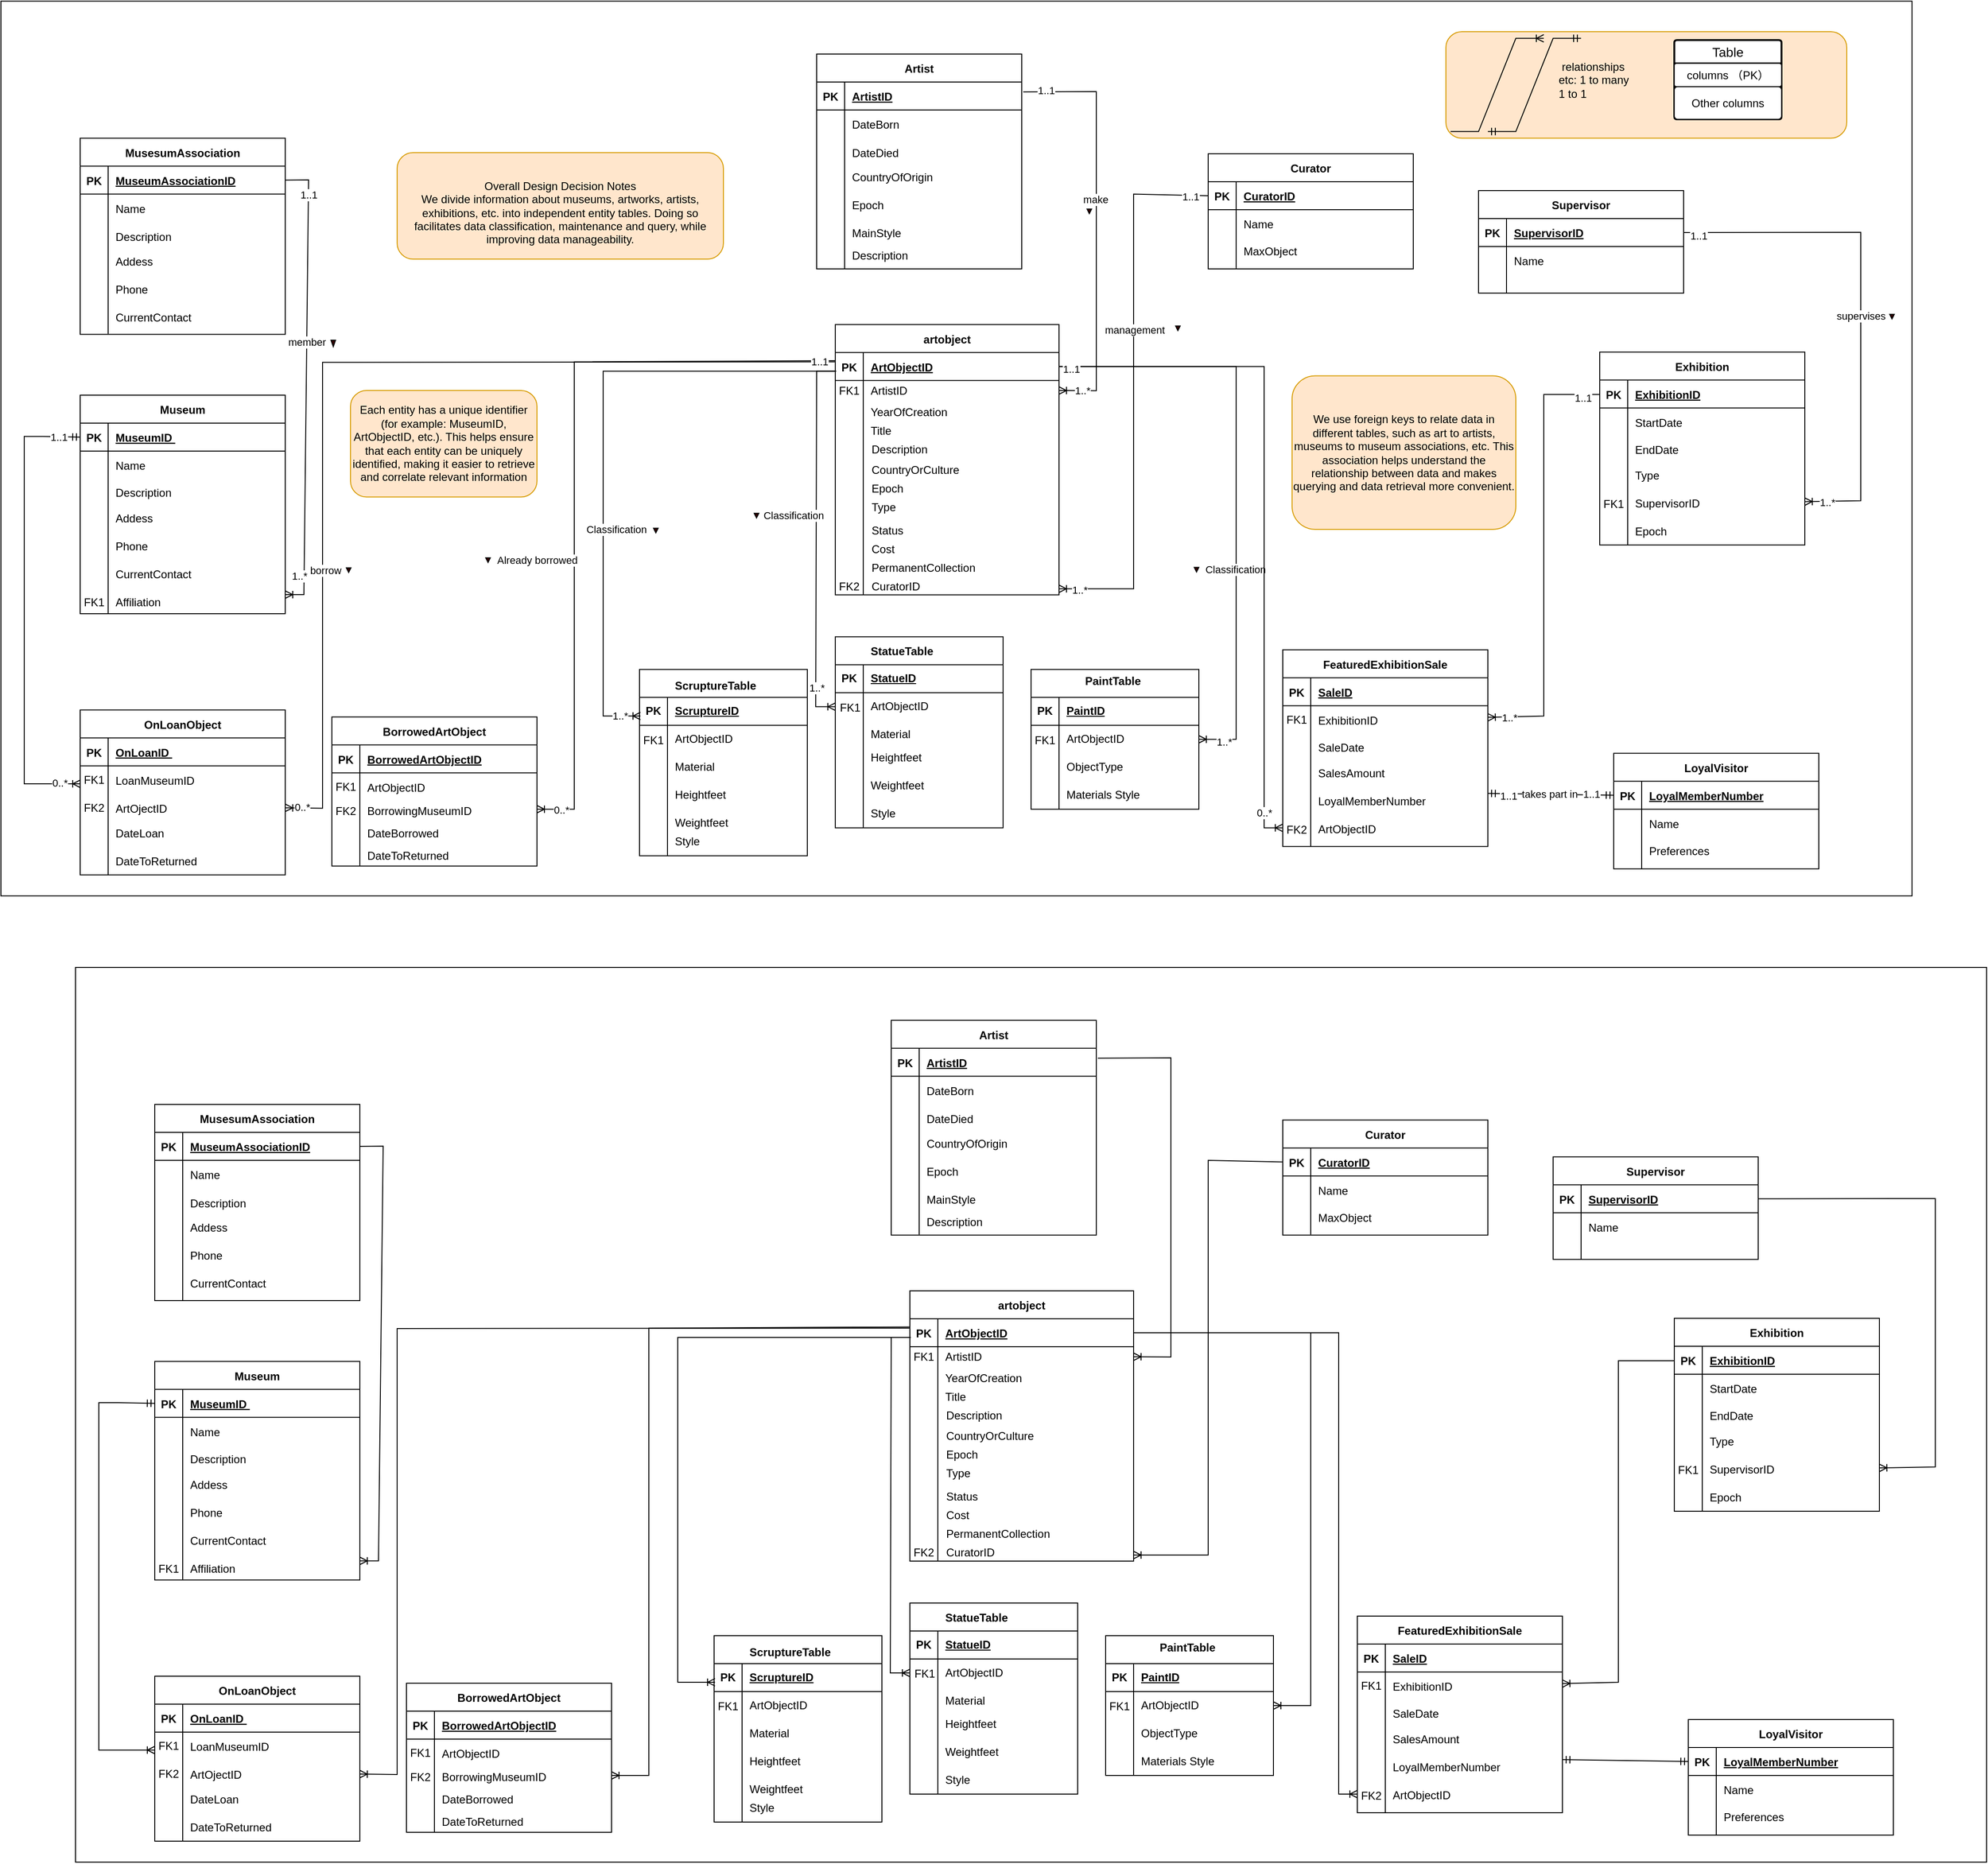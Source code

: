 <mxfile version="22.1.3" type="github">
  <diagram id="R2lEEEUBdFMjLlhIrx00" name="Page-1">
    <mxGraphModel dx="4127" dy="1417" grid="1" gridSize="10" guides="1" tooltips="1" connect="1" arrows="1" fold="1" page="1" pageScale="1" pageWidth="850" pageHeight="1100" math="0" shadow="0" extFonts="Permanent Marker^https://fonts.googleapis.com/css?family=Permanent+Marker">
      <root>
        <mxCell id="0" />
        <mxCell id="1" parent="0" />
        <mxCell id="SGoWt56uiUYlHHw4keDK-648" value="" style="rounded=0;whiteSpace=wrap;html=1;" parent="1" vertex="1">
          <mxGeometry x="-350" y="1083.25" width="2050" height="960" as="geometry" />
        </mxCell>
        <mxCell id="SGoWt56uiUYlHHw4keDK-371" value="BorrowedArtObject" style="shape=table;startSize=30;container=1;collapsible=1;childLayout=tableLayout;fixedRows=1;rowLines=0;fontStyle=1;align=center;resizeLast=1;" parent="1" vertex="1">
          <mxGeometry x="5" y="1851.25" width="220" height="160" as="geometry" />
        </mxCell>
        <mxCell id="SGoWt56uiUYlHHw4keDK-372" value="" style="shape=partialRectangle;collapsible=0;dropTarget=0;pointerEvents=0;fillColor=none;points=[[0,0.5],[1,0.5]];portConstraint=eastwest;top=0;left=0;right=0;bottom=1;" parent="SGoWt56uiUYlHHw4keDK-371" vertex="1">
          <mxGeometry y="30" width="220" height="30" as="geometry" />
        </mxCell>
        <mxCell id="SGoWt56uiUYlHHw4keDK-373" value="PK" style="shape=partialRectangle;overflow=hidden;connectable=0;fillColor=none;top=0;left=0;bottom=0;right=0;fontStyle=1;" parent="SGoWt56uiUYlHHw4keDK-372" vertex="1">
          <mxGeometry width="30" height="30" as="geometry">
            <mxRectangle width="30" height="30" as="alternateBounds" />
          </mxGeometry>
        </mxCell>
        <mxCell id="SGoWt56uiUYlHHw4keDK-374" value="BorrowedArtObjectID " style="shape=partialRectangle;overflow=hidden;connectable=0;fillColor=none;top=0;left=0;bottom=0;right=0;align=left;spacingLeft=6;fontStyle=5;" parent="SGoWt56uiUYlHHw4keDK-372" vertex="1">
          <mxGeometry x="30" width="190" height="30" as="geometry">
            <mxRectangle width="190" height="30" as="alternateBounds" />
          </mxGeometry>
        </mxCell>
        <mxCell id="SGoWt56uiUYlHHw4keDK-375" value="" style="shape=partialRectangle;collapsible=0;dropTarget=0;pointerEvents=0;fillColor=none;points=[[0,0.5],[1,0.5]];portConstraint=eastwest;top=0;left=0;right=0;bottom=0;" parent="SGoWt56uiUYlHHw4keDK-371" vertex="1">
          <mxGeometry y="60" width="220" height="30" as="geometry" />
        </mxCell>
        <mxCell id="SGoWt56uiUYlHHw4keDK-376" value="" style="shape=partialRectangle;overflow=hidden;connectable=0;fillColor=none;top=0;left=0;bottom=0;right=0;" parent="SGoWt56uiUYlHHw4keDK-375" vertex="1">
          <mxGeometry width="30" height="30" as="geometry">
            <mxRectangle width="30" height="30" as="alternateBounds" />
          </mxGeometry>
        </mxCell>
        <mxCell id="SGoWt56uiUYlHHw4keDK-377" value="ArtObjectID" style="shape=partialRectangle;overflow=hidden;connectable=0;fillColor=none;top=0;left=0;bottom=0;right=0;align=left;spacingLeft=6;" parent="SGoWt56uiUYlHHw4keDK-375" vertex="1">
          <mxGeometry x="30" width="190" height="30" as="geometry">
            <mxRectangle width="190" height="30" as="alternateBounds" />
          </mxGeometry>
        </mxCell>
        <mxCell id="SGoWt56uiUYlHHw4keDK-378" value="" style="shape=partialRectangle;collapsible=0;dropTarget=0;pointerEvents=0;fillColor=none;points=[[0,0.5],[1,0.5]];portConstraint=eastwest;top=0;left=0;right=0;bottom=0;" parent="SGoWt56uiUYlHHw4keDK-371" vertex="1">
          <mxGeometry y="90" width="220" height="70" as="geometry" />
        </mxCell>
        <mxCell id="SGoWt56uiUYlHHw4keDK-379" value="" style="shape=partialRectangle;overflow=hidden;connectable=0;fillColor=none;top=0;left=0;bottom=0;right=0;" parent="SGoWt56uiUYlHHw4keDK-378" vertex="1">
          <mxGeometry width="30" height="70" as="geometry">
            <mxRectangle width="30" height="70" as="alternateBounds" />
          </mxGeometry>
        </mxCell>
        <mxCell id="SGoWt56uiUYlHHw4keDK-380" value="" style="shape=partialRectangle;overflow=hidden;connectable=0;fillColor=none;top=0;left=0;bottom=0;right=0;align=left;spacingLeft=6;" parent="SGoWt56uiUYlHHw4keDK-378" vertex="1">
          <mxGeometry x="30" width="190" height="70" as="geometry">
            <mxRectangle width="190" height="70" as="alternateBounds" />
          </mxGeometry>
        </mxCell>
        <mxCell id="SGoWt56uiUYlHHw4keDK-381" value="artobject" style="shape=table;startSize=30;container=1;collapsible=1;childLayout=tableLayout;fixedRows=1;rowLines=0;fontStyle=1;align=center;resizeLast=1;" parent="1" vertex="1">
          <mxGeometry x="545" y="1430.25" width="240" height="290" as="geometry" />
        </mxCell>
        <mxCell id="SGoWt56uiUYlHHw4keDK-382" value="" style="shape=partialRectangle;collapsible=0;dropTarget=0;pointerEvents=0;fillColor=none;points=[[0,0.5],[1,0.5]];portConstraint=eastwest;top=0;left=0;right=0;bottom=1;" parent="SGoWt56uiUYlHHw4keDK-381" vertex="1">
          <mxGeometry y="30" width="240" height="30" as="geometry" />
        </mxCell>
        <mxCell id="SGoWt56uiUYlHHw4keDK-383" value="PK" style="shape=partialRectangle;overflow=hidden;connectable=0;fillColor=none;top=0;left=0;bottom=0;right=0;fontStyle=1;" parent="SGoWt56uiUYlHHw4keDK-382" vertex="1">
          <mxGeometry width="30" height="30" as="geometry">
            <mxRectangle width="30" height="30" as="alternateBounds" />
          </mxGeometry>
        </mxCell>
        <mxCell id="SGoWt56uiUYlHHw4keDK-384" value="ArtObjectID" style="shape=partialRectangle;overflow=hidden;connectable=0;fillColor=none;top=0;left=0;bottom=0;right=0;align=left;spacingLeft=6;fontStyle=5;" parent="SGoWt56uiUYlHHw4keDK-382" vertex="1">
          <mxGeometry x="30" width="210" height="30" as="geometry">
            <mxRectangle width="210" height="30" as="alternateBounds" />
          </mxGeometry>
        </mxCell>
        <mxCell id="SGoWt56uiUYlHHw4keDK-385" value="" style="shape=partialRectangle;collapsible=0;dropTarget=0;pointerEvents=0;fillColor=none;points=[[0,0.5],[1,0.5]];portConstraint=eastwest;top=0;left=0;right=0;bottom=0;" parent="SGoWt56uiUYlHHw4keDK-381" vertex="1">
          <mxGeometry y="60" width="240" height="230" as="geometry" />
        </mxCell>
        <mxCell id="SGoWt56uiUYlHHw4keDK-386" value="" style="shape=partialRectangle;overflow=hidden;connectable=0;fillColor=none;top=0;left=0;bottom=0;right=0;" parent="SGoWt56uiUYlHHw4keDK-385" vertex="1">
          <mxGeometry width="30" height="230" as="geometry">
            <mxRectangle width="30" height="230" as="alternateBounds" />
          </mxGeometry>
        </mxCell>
        <mxCell id="SGoWt56uiUYlHHw4keDK-387" value="" style="shape=partialRectangle;overflow=hidden;connectable=0;fillColor=none;top=0;left=0;bottom=0;right=0;align=left;spacingLeft=6;" parent="SGoWt56uiUYlHHw4keDK-385" vertex="1">
          <mxGeometry x="30" width="210" height="230" as="geometry">
            <mxRectangle width="210" height="230" as="alternateBounds" />
          </mxGeometry>
        </mxCell>
        <mxCell id="SGoWt56uiUYlHHw4keDK-388" value="ArtistID" style="shape=partialRectangle;overflow=hidden;connectable=0;fillColor=none;top=0;left=0;bottom=0;right=0;align=left;spacingLeft=6;" parent="1" vertex="1">
          <mxGeometry x="575" y="1490.25" width="220" height="20" as="geometry">
            <mxRectangle width="220" height="40" as="alternateBounds" />
          </mxGeometry>
        </mxCell>
        <mxCell id="SGoWt56uiUYlHHw4keDK-389" value="YearOfCreation" style="shape=partialRectangle;overflow=hidden;connectable=0;fillColor=none;top=0;left=0;bottom=0;right=0;align=left;spacingLeft=6;" parent="1" vertex="1">
          <mxGeometry x="575" y="1513.25" width="220" height="20" as="geometry">
            <mxRectangle width="220" height="40" as="alternateBounds" />
          </mxGeometry>
        </mxCell>
        <mxCell id="SGoWt56uiUYlHHw4keDK-390" value="Title" style="shape=partialRectangle;overflow=hidden;connectable=0;fillColor=none;top=0;left=0;bottom=0;right=0;align=left;spacingLeft=6;" parent="1" vertex="1">
          <mxGeometry x="575" y="1533.25" width="220" height="20" as="geometry">
            <mxRectangle width="220" height="40" as="alternateBounds" />
          </mxGeometry>
        </mxCell>
        <mxCell id="SGoWt56uiUYlHHw4keDK-391" value="Description" style="shape=partialRectangle;overflow=hidden;connectable=0;fillColor=none;top=0;left=0;bottom=0;right=0;align=left;spacingLeft=6;" parent="1" vertex="1">
          <mxGeometry x="576" y="1553.25" width="220" height="20" as="geometry">
            <mxRectangle width="220" height="40" as="alternateBounds" />
          </mxGeometry>
        </mxCell>
        <mxCell id="SGoWt56uiUYlHHw4keDK-392" value="CountryOrCulture" style="shape=partialRectangle;overflow=hidden;connectable=0;fillColor=none;top=0;left=0;bottom=0;right=0;align=left;spacingLeft=6;" parent="1" vertex="1">
          <mxGeometry x="576" y="1575.25" width="220" height="20" as="geometry">
            <mxRectangle width="220" height="40" as="alternateBounds" />
          </mxGeometry>
        </mxCell>
        <mxCell id="SGoWt56uiUYlHHw4keDK-393" value="Epoch" style="shape=partialRectangle;overflow=hidden;connectable=0;fillColor=none;top=0;left=0;bottom=0;right=0;align=left;spacingLeft=6;" parent="1" vertex="1">
          <mxGeometry x="576" y="1595.25" width="220" height="20" as="geometry">
            <mxRectangle width="220" height="40" as="alternateBounds" />
          </mxGeometry>
        </mxCell>
        <mxCell id="SGoWt56uiUYlHHw4keDK-394" value="Type" style="shape=partialRectangle;overflow=hidden;connectable=0;fillColor=none;top=0;left=0;bottom=0;right=0;align=left;spacingLeft=6;" parent="1" vertex="1">
          <mxGeometry x="576" y="1615.25" width="220" height="20" as="geometry">
            <mxRectangle width="220" height="40" as="alternateBounds" />
          </mxGeometry>
        </mxCell>
        <mxCell id="SGoWt56uiUYlHHw4keDK-395" value="Status" style="shape=partialRectangle;overflow=hidden;connectable=0;fillColor=none;top=0;left=0;bottom=0;right=0;align=left;spacingLeft=6;" parent="1" vertex="1">
          <mxGeometry x="576" y="1640.25" width="220" height="20" as="geometry">
            <mxRectangle width="220" height="40" as="alternateBounds" />
          </mxGeometry>
        </mxCell>
        <mxCell id="SGoWt56uiUYlHHw4keDK-396" value="Cost" style="shape=partialRectangle;overflow=hidden;connectable=0;fillColor=none;top=0;left=0;bottom=0;right=0;align=left;spacingLeft=6;" parent="1" vertex="1">
          <mxGeometry x="576" y="1660.25" width="220" height="20" as="geometry">
            <mxRectangle width="220" height="40" as="alternateBounds" />
          </mxGeometry>
        </mxCell>
        <mxCell id="SGoWt56uiUYlHHw4keDK-397" value="PermanentCollection" style="shape=partialRectangle;overflow=hidden;connectable=0;fillColor=none;top=0;left=0;bottom=0;right=0;align=left;spacingLeft=6;" parent="1" vertex="1">
          <mxGeometry x="576" y="1680.25" width="220" height="20" as="geometry">
            <mxRectangle width="220" height="40" as="alternateBounds" />
          </mxGeometry>
        </mxCell>
        <mxCell id="SGoWt56uiUYlHHw4keDK-398" value="CuratorID" style="shape=partialRectangle;overflow=hidden;connectable=0;fillColor=none;top=0;left=0;bottom=0;right=0;align=left;spacingLeft=6;" parent="1" vertex="1">
          <mxGeometry x="576" y="1700.25" width="220" height="20" as="geometry">
            <mxRectangle width="220" height="40" as="alternateBounds" />
          </mxGeometry>
        </mxCell>
        <mxCell id="SGoWt56uiUYlHHw4keDK-399" value="&lt;br&gt;&lt;table style=&quot;border-collapse:&lt;br/&gt; collapse;width:444pt&quot; width=&quot;592&quot; cellspacing=&quot;0&quot; cellpadding=&quot;0&quot; border=&quot;0&quot;&gt;&lt;tbody&gt;&lt;tr style=&quot;height:15.6pt&quot; height=&quot;21&quot;&gt;  &lt;td style=&quot;height:15.6pt;width:444pt&quot; width=&quot;592&quot; class=&quot;xl65&quot; height=&quot;21&quot; colspan=&quot;5&quot;&gt;&lt;br&gt;&lt;/td&gt;&lt;/tr&gt;&lt;/tbody&gt;&lt;/table&gt;" style="shape=table;startSize=30;container=1;collapsible=1;childLayout=tableLayout;fixedRows=1;rowLines=0;fontStyle=1;align=center;resizeLast=1;html=1;" parent="1" vertex="1">
          <mxGeometry x="335" y="1800.25" width="180" height="200" as="geometry" />
        </mxCell>
        <mxCell id="SGoWt56uiUYlHHw4keDK-400" value="" style="shape=tableRow;horizontal=0;startSize=0;swimlaneHead=0;swimlaneBody=0;fillColor=none;collapsible=0;dropTarget=0;points=[[0,0.5],[1,0.5]];portConstraint=eastwest;top=0;left=0;right=0;bottom=1;" parent="SGoWt56uiUYlHHw4keDK-399" vertex="1">
          <mxGeometry y="30" width="180" height="30" as="geometry" />
        </mxCell>
        <mxCell id="SGoWt56uiUYlHHw4keDK-401" value="PK" style="shape=partialRectangle;connectable=0;fillColor=none;top=0;left=0;bottom=0;right=0;fontStyle=1;overflow=hidden;whiteSpace=wrap;html=1;" parent="SGoWt56uiUYlHHw4keDK-400" vertex="1">
          <mxGeometry width="30" height="30" as="geometry">
            <mxRectangle width="30" height="30" as="alternateBounds" />
          </mxGeometry>
        </mxCell>
        <mxCell id="SGoWt56uiUYlHHw4keDK-402" value="ScruptureID" style="shape=partialRectangle;connectable=0;fillColor=none;top=0;left=0;bottom=0;right=0;align=left;spacingLeft=6;fontStyle=5;overflow=hidden;whiteSpace=wrap;html=1;" parent="SGoWt56uiUYlHHw4keDK-400" vertex="1">
          <mxGeometry x="30" width="150" height="30" as="geometry">
            <mxRectangle width="150" height="30" as="alternateBounds" />
          </mxGeometry>
        </mxCell>
        <mxCell id="SGoWt56uiUYlHHw4keDK-403" value="" style="shape=tableRow;horizontal=0;startSize=0;swimlaneHead=0;swimlaneBody=0;fillColor=none;collapsible=0;dropTarget=0;points=[[0,0.5],[1,0.5]];portConstraint=eastwest;top=0;left=0;right=0;bottom=0;" parent="SGoWt56uiUYlHHw4keDK-399" vertex="1">
          <mxGeometry y="60" width="180" height="30" as="geometry" />
        </mxCell>
        <mxCell id="SGoWt56uiUYlHHw4keDK-404" value="" style="shape=partialRectangle;connectable=0;fillColor=none;top=0;left=0;bottom=0;right=0;editable=1;overflow=hidden;whiteSpace=wrap;html=1;" parent="SGoWt56uiUYlHHw4keDK-403" vertex="1">
          <mxGeometry width="30" height="30" as="geometry">
            <mxRectangle width="30" height="30" as="alternateBounds" />
          </mxGeometry>
        </mxCell>
        <mxCell id="SGoWt56uiUYlHHw4keDK-405" value="ArtObjectID" style="shape=partialRectangle;connectable=0;fillColor=none;top=0;left=0;bottom=0;right=0;align=left;spacingLeft=6;overflow=hidden;whiteSpace=wrap;html=1;" parent="SGoWt56uiUYlHHw4keDK-403" vertex="1">
          <mxGeometry x="30" width="150" height="30" as="geometry">
            <mxRectangle width="150" height="30" as="alternateBounds" />
          </mxGeometry>
        </mxCell>
        <mxCell id="SGoWt56uiUYlHHw4keDK-406" value="" style="shape=tableRow;horizontal=0;startSize=0;swimlaneHead=0;swimlaneBody=0;fillColor=none;collapsible=0;dropTarget=0;points=[[0,0.5],[1,0.5]];portConstraint=eastwest;top=0;left=0;right=0;bottom=0;" parent="SGoWt56uiUYlHHw4keDK-399" vertex="1">
          <mxGeometry y="90" width="180" height="30" as="geometry" />
        </mxCell>
        <mxCell id="SGoWt56uiUYlHHw4keDK-407" value="" style="shape=partialRectangle;connectable=0;fillColor=none;top=0;left=0;bottom=0;right=0;editable=1;overflow=hidden;whiteSpace=wrap;html=1;" parent="SGoWt56uiUYlHHw4keDK-406" vertex="1">
          <mxGeometry width="30" height="30" as="geometry">
            <mxRectangle width="30" height="30" as="alternateBounds" />
          </mxGeometry>
        </mxCell>
        <mxCell id="SGoWt56uiUYlHHw4keDK-408" value="Material" style="shape=partialRectangle;connectable=0;fillColor=none;top=0;left=0;bottom=0;right=0;align=left;spacingLeft=6;overflow=hidden;whiteSpace=wrap;html=1;" parent="SGoWt56uiUYlHHw4keDK-406" vertex="1">
          <mxGeometry x="30" width="150" height="30" as="geometry">
            <mxRectangle width="150" height="30" as="alternateBounds" />
          </mxGeometry>
        </mxCell>
        <mxCell id="SGoWt56uiUYlHHw4keDK-409" value="" style="shape=tableRow;horizontal=0;startSize=0;swimlaneHead=0;swimlaneBody=0;fillColor=none;collapsible=0;dropTarget=0;points=[[0,0.5],[1,0.5]];portConstraint=eastwest;top=0;left=0;right=0;bottom=0;" parent="SGoWt56uiUYlHHw4keDK-399" vertex="1">
          <mxGeometry y="120" width="180" height="80" as="geometry" />
        </mxCell>
        <mxCell id="SGoWt56uiUYlHHw4keDK-410" value="" style="shape=partialRectangle;connectable=0;fillColor=none;top=0;left=0;bottom=0;right=0;editable=1;overflow=hidden;whiteSpace=wrap;html=1;" parent="SGoWt56uiUYlHHw4keDK-409" vertex="1">
          <mxGeometry width="30" height="80" as="geometry">
            <mxRectangle width="30" height="80" as="alternateBounds" />
          </mxGeometry>
        </mxCell>
        <mxCell id="SGoWt56uiUYlHHw4keDK-411" value="" style="shape=partialRectangle;connectable=0;fillColor=none;top=0;left=0;bottom=0;right=0;align=left;spacingLeft=6;overflow=hidden;whiteSpace=wrap;html=1;" parent="SGoWt56uiUYlHHw4keDK-409" vertex="1">
          <mxGeometry x="30" width="150" height="80" as="geometry">
            <mxRectangle width="150" height="80" as="alternateBounds" />
          </mxGeometry>
        </mxCell>
        <mxCell id="SGoWt56uiUYlHHw4keDK-412" value="" style="shape=tableRow;horizontal=0;startSize=0;swimlaneHead=0;swimlaneBody=0;fillColor=none;collapsible=0;dropTarget=0;points=[[0,0.5],[1,0.5]];portConstraint=eastwest;top=0;left=0;right=0;bottom=0;" parent="1" vertex="1">
          <mxGeometry x="395" y="1620.25" width="180" height="30" as="geometry" />
        </mxCell>
        <mxCell id="SGoWt56uiUYlHHw4keDK-413" value="" style="shape=partialRectangle;connectable=0;fillColor=none;top=0;left=0;bottom=0;right=0;editable=1;overflow=hidden;whiteSpace=wrap;html=1;" parent="SGoWt56uiUYlHHw4keDK-412" vertex="1">
          <mxGeometry width="30" height="30" as="geometry">
            <mxRectangle width="30" height="30" as="alternateBounds" />
          </mxGeometry>
        </mxCell>
        <mxCell id="SGoWt56uiUYlHHw4keDK-414" value="&lt;br&gt;" style="shape=table;startSize=30;container=1;collapsible=1;childLayout=tableLayout;fixedRows=1;rowLines=0;fontStyle=1;align=center;resizeLast=1;html=1;" parent="1" vertex="1">
          <mxGeometry x="755" y="1800.25" width="180" height="150" as="geometry" />
        </mxCell>
        <mxCell id="SGoWt56uiUYlHHw4keDK-415" value="" style="shape=tableRow;horizontal=0;startSize=0;swimlaneHead=0;swimlaneBody=0;fillColor=none;collapsible=0;dropTarget=0;points=[[0,0.5],[1,0.5]];portConstraint=eastwest;top=0;left=0;right=0;bottom=1;" parent="SGoWt56uiUYlHHw4keDK-414" vertex="1">
          <mxGeometry y="30" width="180" height="30" as="geometry" />
        </mxCell>
        <mxCell id="SGoWt56uiUYlHHw4keDK-416" value="PK" style="shape=partialRectangle;connectable=0;fillColor=none;top=0;left=0;bottom=0;right=0;fontStyle=1;overflow=hidden;whiteSpace=wrap;html=1;" parent="SGoWt56uiUYlHHw4keDK-415" vertex="1">
          <mxGeometry width="30" height="30" as="geometry">
            <mxRectangle width="30" height="30" as="alternateBounds" />
          </mxGeometry>
        </mxCell>
        <mxCell id="SGoWt56uiUYlHHw4keDK-417" value="PaintID" style="shape=partialRectangle;connectable=0;fillColor=none;top=0;left=0;bottom=0;right=0;align=left;spacingLeft=6;fontStyle=5;overflow=hidden;whiteSpace=wrap;html=1;" parent="SGoWt56uiUYlHHw4keDK-415" vertex="1">
          <mxGeometry x="30" width="150" height="30" as="geometry">
            <mxRectangle width="150" height="30" as="alternateBounds" />
          </mxGeometry>
        </mxCell>
        <mxCell id="SGoWt56uiUYlHHw4keDK-418" value="" style="shape=tableRow;horizontal=0;startSize=0;swimlaneHead=0;swimlaneBody=0;fillColor=none;collapsible=0;dropTarget=0;points=[[0,0.5],[1,0.5]];portConstraint=eastwest;top=0;left=0;right=0;bottom=0;" parent="SGoWt56uiUYlHHw4keDK-414" vertex="1">
          <mxGeometry y="60" width="180" height="30" as="geometry" />
        </mxCell>
        <mxCell id="SGoWt56uiUYlHHw4keDK-419" value="" style="shape=partialRectangle;connectable=0;fillColor=none;top=0;left=0;bottom=0;right=0;editable=1;overflow=hidden;whiteSpace=wrap;html=1;" parent="SGoWt56uiUYlHHw4keDK-418" vertex="1">
          <mxGeometry width="30" height="30" as="geometry">
            <mxRectangle width="30" height="30" as="alternateBounds" />
          </mxGeometry>
        </mxCell>
        <mxCell id="SGoWt56uiUYlHHw4keDK-420" value="ArtObjectID" style="shape=partialRectangle;connectable=0;fillColor=none;top=0;left=0;bottom=0;right=0;align=left;spacingLeft=6;overflow=hidden;whiteSpace=wrap;html=1;" parent="SGoWt56uiUYlHHw4keDK-418" vertex="1">
          <mxGeometry x="30" width="150" height="30" as="geometry">
            <mxRectangle width="150" height="30" as="alternateBounds" />
          </mxGeometry>
        </mxCell>
        <mxCell id="SGoWt56uiUYlHHw4keDK-421" value="" style="shape=tableRow;horizontal=0;startSize=0;swimlaneHead=0;swimlaneBody=0;fillColor=none;collapsible=0;dropTarget=0;points=[[0,0.5],[1,0.5]];portConstraint=eastwest;top=0;left=0;right=0;bottom=0;" parent="SGoWt56uiUYlHHw4keDK-414" vertex="1">
          <mxGeometry y="90" width="180" height="30" as="geometry" />
        </mxCell>
        <mxCell id="SGoWt56uiUYlHHw4keDK-422" value="" style="shape=partialRectangle;connectable=0;fillColor=none;top=0;left=0;bottom=0;right=0;editable=1;overflow=hidden;whiteSpace=wrap;html=1;" parent="SGoWt56uiUYlHHw4keDK-421" vertex="1">
          <mxGeometry width="30" height="30" as="geometry">
            <mxRectangle width="30" height="30" as="alternateBounds" />
          </mxGeometry>
        </mxCell>
        <mxCell id="SGoWt56uiUYlHHw4keDK-423" value="ObjectType" style="shape=partialRectangle;connectable=0;fillColor=none;top=0;left=0;bottom=0;right=0;align=left;spacingLeft=6;overflow=hidden;whiteSpace=wrap;html=1;" parent="SGoWt56uiUYlHHw4keDK-421" vertex="1">
          <mxGeometry x="30" width="150" height="30" as="geometry">
            <mxRectangle width="150" height="30" as="alternateBounds" />
          </mxGeometry>
        </mxCell>
        <mxCell id="SGoWt56uiUYlHHw4keDK-424" value="" style="shape=tableRow;horizontal=0;startSize=0;swimlaneHead=0;swimlaneBody=0;fillColor=none;collapsible=0;dropTarget=0;points=[[0,0.5],[1,0.5]];portConstraint=eastwest;top=0;left=0;right=0;bottom=0;" parent="SGoWt56uiUYlHHw4keDK-414" vertex="1">
          <mxGeometry y="120" width="180" height="30" as="geometry" />
        </mxCell>
        <mxCell id="SGoWt56uiUYlHHw4keDK-425" value="" style="shape=partialRectangle;connectable=0;fillColor=none;top=0;left=0;bottom=0;right=0;editable=1;overflow=hidden;whiteSpace=wrap;html=1;" parent="SGoWt56uiUYlHHw4keDK-424" vertex="1">
          <mxGeometry width="30" height="30" as="geometry">
            <mxRectangle width="30" height="30" as="alternateBounds" />
          </mxGeometry>
        </mxCell>
        <mxCell id="SGoWt56uiUYlHHw4keDK-426" value="Materials&#x9;Style" style="shape=partialRectangle;connectable=0;fillColor=none;top=0;left=0;bottom=0;right=0;align=left;spacingLeft=6;overflow=hidden;whiteSpace=wrap;html=1;" parent="SGoWt56uiUYlHHw4keDK-424" vertex="1">
          <mxGeometry x="30" width="150" height="30" as="geometry">
            <mxRectangle width="150" height="30" as="alternateBounds" />
          </mxGeometry>
        </mxCell>
        <mxCell id="SGoWt56uiUYlHHw4keDK-427" value="&lt;table style=&quot;border-collapse:&lt;br/&gt; collapse;width:416pt&quot; width=&quot;555&quot; cellspacing=&quot;0&quot; cellpadding=&quot;0&quot; border=&quot;0&quot;&gt;&lt;tbody&gt;&lt;tr style=&quot;height:15.6pt&quot; height=&quot;21&quot;&gt;&lt;td style=&quot;height:15.6pt;width:416pt&quot; width=&quot;555&quot; class=&quot;xl65&quot; height=&quot;21&quot; colspan=&quot;4&quot;&gt;&lt;/td&gt;&lt;/tr&gt;&lt;/tbody&gt;&lt;/table&gt;&lt;table style=&quot;border-collapse:&lt;br/&gt; collapse;width:416pt&quot; width=&quot;555&quot; cellspacing=&quot;0&quot; cellpadding=&quot;0&quot; border=&quot;0&quot;&gt;&lt;tbody&gt;&lt;tr style=&quot;height:15.6pt&quot; height=&quot;21&quot;&gt;&lt;br/&gt;  &lt;td style=&quot;height:15.6pt;width:416pt&quot; width=&quot;555&quot; class=&quot;xl65&quot; height=&quot;21&quot; colspan=&quot;4&quot;&gt;&lt;b&gt;PaintTable&lt;/b&gt;&lt;/td&gt;&lt;/tr&gt;&lt;/tbody&gt;&lt;/table&gt;" style="shape=partialRectangle;connectable=0;fillColor=none;top=0;left=0;bottom=0;right=0;align=left;spacingLeft=6;overflow=hidden;whiteSpace=wrap;html=1;" parent="1" vertex="1">
          <mxGeometry x="805" y="1760.25" width="150" height="70" as="geometry">
            <mxRectangle width="150" height="30" as="alternateBounds" />
          </mxGeometry>
        </mxCell>
        <mxCell id="SGoWt56uiUYlHHw4keDK-428" value="&lt;table style=&quot;border-collapse:&lt;br/&gt; collapse;width:444pt&quot; width=&quot;592&quot; cellspacing=&quot;0&quot; cellpadding=&quot;0&quot; border=&quot;0&quot;&gt;&lt;tbody&gt;&lt;tr style=&quot;height:15.6pt&quot; height=&quot;21&quot;&gt;&lt;br/&gt;  &lt;td style=&quot;height:15.6pt;width:444pt&quot; width=&quot;592&quot; class=&quot;xl65&quot; height=&quot;21&quot; colspan=&quot;5&quot;&gt;&lt;b&gt;ScruptureTable&lt;/b&gt;&lt;/td&gt;&lt;/tr&gt;&lt;/tbody&gt;&lt;/table&gt;" style="shape=partialRectangle;connectable=0;fillColor=none;top=0;left=0;bottom=0;right=0;align=left;spacingLeft=6;overflow=hidden;whiteSpace=wrap;html=1;" parent="1" vertex="1">
          <mxGeometry x="365" y="1790.25" width="150" height="40" as="geometry">
            <mxRectangle width="150" height="30" as="alternateBounds" />
          </mxGeometry>
        </mxCell>
        <mxCell id="SGoWt56uiUYlHHw4keDK-429" value="Heightfeet" style="shape=partialRectangle;connectable=0;fillColor=none;top=0;left=0;bottom=0;right=0;align=left;spacingLeft=6;overflow=hidden;whiteSpace=wrap;html=1;" parent="1" vertex="1">
          <mxGeometry x="365" y="1920.25" width="150" height="30" as="geometry">
            <mxRectangle width="150" height="30" as="alternateBounds" />
          </mxGeometry>
        </mxCell>
        <mxCell id="SGoWt56uiUYlHHw4keDK-430" value="Weightfeet" style="shape=partialRectangle;connectable=0;fillColor=none;top=0;left=0;bottom=0;right=0;align=left;spacingLeft=6;overflow=hidden;whiteSpace=wrap;html=1;" parent="1" vertex="1">
          <mxGeometry x="365" y="1950.25" width="150" height="30" as="geometry">
            <mxRectangle width="150" height="30" as="alternateBounds" />
          </mxGeometry>
        </mxCell>
        <mxCell id="SGoWt56uiUYlHHw4keDK-431" value="Style" style="shape=partialRectangle;connectable=0;fillColor=none;top=0;left=0;bottom=0;right=0;align=left;spacingLeft=6;overflow=hidden;whiteSpace=wrap;html=1;" parent="1" vertex="1">
          <mxGeometry x="365" y="1970.25" width="150" height="30" as="geometry">
            <mxRectangle width="150" height="30" as="alternateBounds" />
          </mxGeometry>
        </mxCell>
        <mxCell id="SGoWt56uiUYlHHw4keDK-432" value="&lt;br&gt;&lt;table style=&quot;border-collapse:&lt;br/&gt; collapse;width:444pt&quot; width=&quot;592&quot; cellspacing=&quot;0&quot; cellpadding=&quot;0&quot; border=&quot;0&quot;&gt;&lt;tbody&gt;&lt;tr style=&quot;height:15.6pt&quot; height=&quot;21&quot;&gt;  &lt;td style=&quot;height:15.6pt;width:444pt&quot; width=&quot;592&quot; class=&quot;xl65&quot; height=&quot;21&quot; colspan=&quot;5&quot;&gt;&lt;br&gt;&lt;/td&gt;&lt;/tr&gt;&lt;/tbody&gt;&lt;/table&gt;" style="shape=table;startSize=30;container=1;collapsible=1;childLayout=tableLayout;fixedRows=1;rowLines=0;fontStyle=1;align=center;resizeLast=1;html=1;" parent="1" vertex="1">
          <mxGeometry x="545" y="1765.25" width="180" height="205" as="geometry" />
        </mxCell>
        <mxCell id="SGoWt56uiUYlHHw4keDK-433" value="" style="shape=tableRow;horizontal=0;startSize=0;swimlaneHead=0;swimlaneBody=0;fillColor=none;collapsible=0;dropTarget=0;points=[[0,0.5],[1,0.5]];portConstraint=eastwest;top=0;left=0;right=0;bottom=1;" parent="SGoWt56uiUYlHHw4keDK-432" vertex="1">
          <mxGeometry y="30" width="180" height="30" as="geometry" />
        </mxCell>
        <mxCell id="SGoWt56uiUYlHHw4keDK-434" value="PK" style="shape=partialRectangle;connectable=0;fillColor=none;top=0;left=0;bottom=0;right=0;fontStyle=1;overflow=hidden;whiteSpace=wrap;html=1;" parent="SGoWt56uiUYlHHw4keDK-433" vertex="1">
          <mxGeometry width="30" height="30" as="geometry">
            <mxRectangle width="30" height="30" as="alternateBounds" />
          </mxGeometry>
        </mxCell>
        <mxCell id="SGoWt56uiUYlHHw4keDK-435" value="StatueID" style="shape=partialRectangle;connectable=0;fillColor=none;top=0;left=0;bottom=0;right=0;align=left;spacingLeft=6;fontStyle=5;overflow=hidden;whiteSpace=wrap;html=1;" parent="SGoWt56uiUYlHHw4keDK-433" vertex="1">
          <mxGeometry x="30" width="150" height="30" as="geometry">
            <mxRectangle width="150" height="30" as="alternateBounds" />
          </mxGeometry>
        </mxCell>
        <mxCell id="SGoWt56uiUYlHHw4keDK-436" value="" style="shape=tableRow;horizontal=0;startSize=0;swimlaneHead=0;swimlaneBody=0;fillColor=none;collapsible=0;dropTarget=0;points=[[0,0.5],[1,0.5]];portConstraint=eastwest;top=0;left=0;right=0;bottom=0;" parent="SGoWt56uiUYlHHw4keDK-432" vertex="1">
          <mxGeometry y="60" width="180" height="30" as="geometry" />
        </mxCell>
        <mxCell id="SGoWt56uiUYlHHw4keDK-437" value="" style="shape=partialRectangle;connectable=0;fillColor=none;top=0;left=0;bottom=0;right=0;editable=1;overflow=hidden;whiteSpace=wrap;html=1;" parent="SGoWt56uiUYlHHw4keDK-436" vertex="1">
          <mxGeometry width="30" height="30" as="geometry">
            <mxRectangle width="30" height="30" as="alternateBounds" />
          </mxGeometry>
        </mxCell>
        <mxCell id="SGoWt56uiUYlHHw4keDK-438" value="ArtObjectID" style="shape=partialRectangle;connectable=0;fillColor=none;top=0;left=0;bottom=0;right=0;align=left;spacingLeft=6;overflow=hidden;whiteSpace=wrap;html=1;" parent="SGoWt56uiUYlHHw4keDK-436" vertex="1">
          <mxGeometry x="30" width="150" height="30" as="geometry">
            <mxRectangle width="150" height="30" as="alternateBounds" />
          </mxGeometry>
        </mxCell>
        <mxCell id="SGoWt56uiUYlHHw4keDK-439" value="" style="shape=tableRow;horizontal=0;startSize=0;swimlaneHead=0;swimlaneBody=0;fillColor=none;collapsible=0;dropTarget=0;points=[[0,0.5],[1,0.5]];portConstraint=eastwest;top=0;left=0;right=0;bottom=0;" parent="SGoWt56uiUYlHHw4keDK-432" vertex="1">
          <mxGeometry y="90" width="180" height="30" as="geometry" />
        </mxCell>
        <mxCell id="SGoWt56uiUYlHHw4keDK-440" value="" style="shape=partialRectangle;connectable=0;fillColor=none;top=0;left=0;bottom=0;right=0;editable=1;overflow=hidden;whiteSpace=wrap;html=1;" parent="SGoWt56uiUYlHHw4keDK-439" vertex="1">
          <mxGeometry width="30" height="30" as="geometry">
            <mxRectangle width="30" height="30" as="alternateBounds" />
          </mxGeometry>
        </mxCell>
        <mxCell id="SGoWt56uiUYlHHw4keDK-441" value="Material" style="shape=partialRectangle;connectable=0;fillColor=none;top=0;left=0;bottom=0;right=0;align=left;spacingLeft=6;overflow=hidden;whiteSpace=wrap;html=1;" parent="SGoWt56uiUYlHHw4keDK-439" vertex="1">
          <mxGeometry x="30" width="150" height="30" as="geometry">
            <mxRectangle width="150" height="30" as="alternateBounds" />
          </mxGeometry>
        </mxCell>
        <mxCell id="SGoWt56uiUYlHHw4keDK-442" value="" style="shape=tableRow;horizontal=0;startSize=0;swimlaneHead=0;swimlaneBody=0;fillColor=none;collapsible=0;dropTarget=0;points=[[0,0.5],[1,0.5]];portConstraint=eastwest;top=0;left=0;right=0;bottom=0;" parent="SGoWt56uiUYlHHw4keDK-432" vertex="1">
          <mxGeometry y="120" width="180" height="85" as="geometry" />
        </mxCell>
        <mxCell id="SGoWt56uiUYlHHw4keDK-443" value="" style="shape=partialRectangle;connectable=0;fillColor=none;top=0;left=0;bottom=0;right=0;editable=1;overflow=hidden;whiteSpace=wrap;html=1;" parent="SGoWt56uiUYlHHw4keDK-442" vertex="1">
          <mxGeometry width="30" height="85" as="geometry">
            <mxRectangle width="30" height="85" as="alternateBounds" />
          </mxGeometry>
        </mxCell>
        <mxCell id="SGoWt56uiUYlHHw4keDK-444" value="" style="shape=partialRectangle;connectable=0;fillColor=none;top=0;left=0;bottom=0;right=0;align=left;spacingLeft=6;overflow=hidden;whiteSpace=wrap;html=1;" parent="SGoWt56uiUYlHHw4keDK-442" vertex="1">
          <mxGeometry x="30" width="150" height="85" as="geometry">
            <mxRectangle width="150" height="85" as="alternateBounds" />
          </mxGeometry>
        </mxCell>
        <mxCell id="SGoWt56uiUYlHHw4keDK-445" value="Heightfeet" style="shape=partialRectangle;connectable=0;fillColor=none;top=0;left=0;bottom=0;right=0;align=left;spacingLeft=6;overflow=hidden;whiteSpace=wrap;html=1;" parent="1" vertex="1">
          <mxGeometry x="575" y="1880.25" width="150" height="30" as="geometry">
            <mxRectangle width="150" height="30" as="alternateBounds" />
          </mxGeometry>
        </mxCell>
        <mxCell id="SGoWt56uiUYlHHw4keDK-446" value="Weightfeet" style="shape=partialRectangle;connectable=0;fillColor=none;top=0;left=0;bottom=0;right=0;align=left;spacingLeft=6;overflow=hidden;whiteSpace=wrap;html=1;" parent="1" vertex="1">
          <mxGeometry x="575" y="1910.25" width="150" height="30" as="geometry">
            <mxRectangle width="150" height="30" as="alternateBounds" />
          </mxGeometry>
        </mxCell>
        <mxCell id="SGoWt56uiUYlHHw4keDK-447" value="Style" style="shape=partialRectangle;connectable=0;fillColor=none;top=0;left=0;bottom=0;right=0;align=left;spacingLeft=6;overflow=hidden;whiteSpace=wrap;html=1;" parent="1" vertex="1">
          <mxGeometry x="575" y="1940.25" width="150" height="30" as="geometry">
            <mxRectangle width="150" height="30" as="alternateBounds" />
          </mxGeometry>
        </mxCell>
        <mxCell id="SGoWt56uiUYlHHw4keDK-448" value="&lt;table style=&quot;border-collapse:&lt;br/&gt; collapse;width:444pt&quot; width=&quot;592&quot; cellspacing=&quot;0&quot; cellpadding=&quot;0&quot; border=&quot;0&quot;&gt;&lt;tbody&gt;&lt;tr style=&quot;height:15.6pt&quot; height=&quot;21&quot;&gt;&lt;td style=&quot;height:15.6pt;width:444pt&quot; width=&quot;592&quot; class=&quot;xl65&quot; height=&quot;21&quot; colspan=&quot;5&quot;&gt;&lt;/td&gt;&lt;/tr&gt;&lt;/tbody&gt;&lt;/table&gt;&lt;b&gt;StatueTable&amp;nbsp;&lt;/b&gt;" style="shape=partialRectangle;connectable=0;fillColor=none;top=0;left=0;bottom=0;right=0;align=left;spacingLeft=6;overflow=hidden;whiteSpace=wrap;html=1;" parent="1" vertex="1">
          <mxGeometry x="575" y="1750.25" width="150" height="40" as="geometry">
            <mxRectangle width="150" height="30" as="alternateBounds" />
          </mxGeometry>
        </mxCell>
        <mxCell id="SGoWt56uiUYlHHw4keDK-449" value="FK1" style="shape=partialRectangle;overflow=hidden;connectable=0;fillColor=none;top=0;left=0;bottom=0;right=0;" parent="1" vertex="1">
          <mxGeometry x="335" y="1860.25" width="30" height="30" as="geometry">
            <mxRectangle width="30" height="30" as="alternateBounds" />
          </mxGeometry>
        </mxCell>
        <mxCell id="SGoWt56uiUYlHHw4keDK-450" value="FK1" style="shape=partialRectangle;overflow=hidden;connectable=0;fillColor=none;top=0;left=0;bottom=0;right=0;" parent="1" vertex="1">
          <mxGeometry x="546" y="1825.25" width="30" height="30" as="geometry">
            <mxRectangle width="30" height="30" as="alternateBounds" />
          </mxGeometry>
        </mxCell>
        <mxCell id="SGoWt56uiUYlHHw4keDK-451" value="FK1" style="shape=partialRectangle;overflow=hidden;connectable=0;fillColor=none;top=0;left=0;bottom=0;right=0;" parent="1" vertex="1">
          <mxGeometry x="755" y="1860.25" width="30" height="30" as="geometry">
            <mxRectangle width="30" height="30" as="alternateBounds" />
          </mxGeometry>
        </mxCell>
        <mxCell id="SGoWt56uiUYlHHw4keDK-452" value="" style="endArrow=none;html=1;rounded=0;startArrow=ERoneToMany;startFill=0;endFill=0;" parent="1" edge="1">
          <mxGeometry width="50" height="50" relative="1" as="geometry">
            <mxPoint x="336" y="1850.25" as="sourcePoint" />
            <mxPoint x="546" y="1480.25" as="targetPoint" />
            <Array as="points">
              <mxPoint x="296" y="1850.25" />
              <mxPoint x="296" y="1480.25" />
            </Array>
          </mxGeometry>
        </mxCell>
        <mxCell id="SGoWt56uiUYlHHw4keDK-601" value="Classification" style="edgeLabel;html=1;align=center;verticalAlign=middle;resizable=0;points=[];" parent="SGoWt56uiUYlHHw4keDK-452" vertex="1" connectable="0">
          <mxGeometry x="-0.268" y="4" relative="1" as="geometry">
            <mxPoint x="18" y="1" as="offset" />
          </mxGeometry>
        </mxCell>
        <mxCell id="SGoWt56uiUYlHHw4keDK-632" value="1..*" style="edgeLabel;html=1;align=center;verticalAlign=middle;resizable=0;points=[];" parent="SGoWt56uiUYlHHw4keDK-452" vertex="1" connectable="0">
          <mxGeometry x="-0.934" y="-1" relative="1" as="geometry">
            <mxPoint as="offset" />
          </mxGeometry>
        </mxCell>
        <mxCell id="SGoWt56uiUYlHHw4keDK-453" value="" style="endArrow=none;html=1;rounded=0;exitX=0;exitY=0.5;exitDx=0;exitDy=0;startArrow=ERoneToMany;startFill=0;endFill=0;" parent="1" source="SGoWt56uiUYlHHw4keDK-436" edge="1">
          <mxGeometry width="50" height="50" relative="1" as="geometry">
            <mxPoint x="544.04" y="1880.25" as="sourcePoint" />
            <mxPoint x="545" y="1480.25" as="targetPoint" />
            <Array as="points">
              <mxPoint x="524" y="1840.25" />
              <mxPoint x="525" y="1480.25" />
            </Array>
          </mxGeometry>
        </mxCell>
        <mxCell id="SGoWt56uiUYlHHw4keDK-602" value="Classification" style="edgeLabel;html=1;align=center;verticalAlign=middle;resizable=0;points=[];" parent="SGoWt56uiUYlHHw4keDK-453" vertex="1" connectable="0">
          <mxGeometry x="0.12" y="6" relative="1" as="geometry">
            <mxPoint x="-19" y="-2" as="offset" />
          </mxGeometry>
        </mxCell>
        <mxCell id="SGoWt56uiUYlHHw4keDK-633" value="1..*" style="edgeLabel;html=1;align=center;verticalAlign=middle;resizable=0;points=[];" parent="SGoWt56uiUYlHHw4keDK-453" vertex="1" connectable="0">
          <mxGeometry x="-0.792" y="-1" relative="1" as="geometry">
            <mxPoint as="offset" />
          </mxGeometry>
        </mxCell>
        <mxCell id="SGoWt56uiUYlHHw4keDK-454" value="" style="endArrow=none;html=1;rounded=0;entryX=1;entryY=0.5;entryDx=0;entryDy=0;startArrow=ERoneToMany;startFill=0;endFill=0;" parent="1" source="SGoWt56uiUYlHHw4keDK-418" edge="1">
          <mxGeometry width="50" height="50" relative="1" as="geometry">
            <mxPoint x="935" y="1850.25" as="sourcePoint" />
            <mxPoint x="785" y="1475.25" as="targetPoint" />
            <Array as="points">
              <mxPoint x="975" y="1875.25" />
              <mxPoint x="975" y="1820.25" />
              <mxPoint x="975" y="1475.25" />
            </Array>
          </mxGeometry>
        </mxCell>
        <mxCell id="SGoWt56uiUYlHHw4keDK-603" value="Classification" style="edgeLabel;html=1;align=center;verticalAlign=middle;resizable=0;points=[];" parent="SGoWt56uiUYlHHw4keDK-454" vertex="1" connectable="0">
          <mxGeometry x="-0.293" y="1" relative="1" as="geometry">
            <mxPoint as="offset" />
          </mxGeometry>
        </mxCell>
        <mxCell id="SGoWt56uiUYlHHw4keDK-634" value="1..*" style="edgeLabel;html=1;align=center;verticalAlign=middle;resizable=0;points=[];" parent="SGoWt56uiUYlHHw4keDK-454" vertex="1" connectable="0">
          <mxGeometry x="-0.916" y="-2" relative="1" as="geometry">
            <mxPoint as="offset" />
          </mxGeometry>
        </mxCell>
        <mxCell id="SGoWt56uiUYlHHw4keDK-455" value="BorrowingMuseumID" style="shape=partialRectangle;overflow=hidden;connectable=0;fillColor=none;top=0;left=0;bottom=0;right=0;align=left;spacingLeft=6;" parent="1" vertex="1">
          <mxGeometry x="35" y="1936.25" width="190" height="30" as="geometry">
            <mxRectangle width="190" height="90" as="alternateBounds" />
          </mxGeometry>
        </mxCell>
        <mxCell id="SGoWt56uiUYlHHw4keDK-456" value="DateBorrowed" style="shape=partialRectangle;overflow=hidden;connectable=0;fillColor=none;top=0;left=0;bottom=0;right=0;align=left;spacingLeft=6;" parent="1" vertex="1">
          <mxGeometry x="35" y="1960.25" width="190" height="30" as="geometry">
            <mxRectangle width="190" height="90" as="alternateBounds" />
          </mxGeometry>
        </mxCell>
        <mxCell id="SGoWt56uiUYlHHw4keDK-457" value="DateToReturned" style="shape=partialRectangle;overflow=hidden;connectable=0;fillColor=none;top=0;left=0;bottom=0;right=0;align=left;spacingLeft=6;" parent="1" vertex="1">
          <mxGeometry x="35" y="1984.25" width="190" height="30" as="geometry">
            <mxRectangle width="190" height="90" as="alternateBounds" />
          </mxGeometry>
        </mxCell>
        <mxCell id="SGoWt56uiUYlHHw4keDK-458" value="FK1" style="shape=partialRectangle;overflow=hidden;connectable=0;fillColor=none;top=0;left=0;bottom=0;right=0;" parent="1" vertex="1">
          <mxGeometry x="5" y="1910.25" width="30" height="30" as="geometry">
            <mxRectangle width="30" height="30" as="alternateBounds" />
          </mxGeometry>
        </mxCell>
        <mxCell id="SGoWt56uiUYlHHw4keDK-459" value="FK2" style="shape=partialRectangle;overflow=hidden;connectable=0;fillColor=none;top=0;left=0;bottom=0;right=0;" parent="1" vertex="1">
          <mxGeometry x="5" y="1936.25" width="30" height="30" as="geometry">
            <mxRectangle width="30" height="30" as="alternateBounds" />
          </mxGeometry>
        </mxCell>
        <mxCell id="SGoWt56uiUYlHHw4keDK-460" value="" style="endArrow=none;html=1;rounded=0;startArrow=ERoneToMany;startFill=0;endFill=0;entryX=0.002;entryY=0.29;entryDx=0;entryDy=0;entryPerimeter=0;" parent="1" target="SGoWt56uiUYlHHw4keDK-382" edge="1">
          <mxGeometry width="50" height="50" relative="1" as="geometry">
            <mxPoint x="225" y="1950.25" as="sourcePoint" />
            <mxPoint x="535" y="1470.25" as="targetPoint" />
            <Array as="points">
              <mxPoint x="265" y="1950.25" />
              <mxPoint x="265" y="1854.25" />
              <mxPoint x="265" y="1470.25" />
            </Array>
          </mxGeometry>
        </mxCell>
        <mxCell id="SGoWt56uiUYlHHw4keDK-607" value="Already borrowed" style="edgeLabel;html=1;align=center;verticalAlign=middle;resizable=0;points=[];" parent="SGoWt56uiUYlHHw4keDK-460" vertex="1" connectable="0">
          <mxGeometry x="-0.236" relative="1" as="geometry">
            <mxPoint x="-40" y="-2" as="offset" />
          </mxGeometry>
        </mxCell>
        <mxCell id="SGoWt56uiUYlHHw4keDK-646" value="0..*" style="edgeLabel;html=1;align=center;verticalAlign=middle;resizable=0;points=[];" parent="SGoWt56uiUYlHHw4keDK-460" vertex="1" connectable="0">
          <mxGeometry x="-0.935" relative="1" as="geometry">
            <mxPoint as="offset" />
          </mxGeometry>
        </mxCell>
        <mxCell id="SGoWt56uiUYlHHw4keDK-461" value="" style="endArrow=none;html=1;rounded=0;exitX=1;exitY=0.5;exitDx=0;exitDy=0;startArrow=ERoneToMany;startFill=0;endFill=0;" parent="1" source="SGoWt56uiUYlHHw4keDK-469" edge="1">
          <mxGeometry width="50" height="50" relative="1" as="geometry">
            <mxPoint x="-45" y="1925.75" as="sourcePoint" />
            <mxPoint x="545" y="1470.25" as="targetPoint" />
            <Array as="points">
              <mxPoint x="-5" y="1949.25" />
              <mxPoint x="-5" y="1869.75" />
              <mxPoint x="-5" y="1470.75" />
            </Array>
          </mxGeometry>
        </mxCell>
        <mxCell id="SGoWt56uiUYlHHw4keDK-606" value="borrow" style="edgeLabel;html=1;align=center;verticalAlign=middle;resizable=0;points=[];" parent="SGoWt56uiUYlHHw4keDK-461" vertex="1" connectable="0">
          <mxGeometry x="-0.446" y="-3" relative="1" as="geometry">
            <mxPoint as="offset" />
          </mxGeometry>
        </mxCell>
        <mxCell id="SGoWt56uiUYlHHw4keDK-628" value="0..*" style="edgeLabel;html=1;align=center;verticalAlign=middle;resizable=0;points=[];" parent="SGoWt56uiUYlHHw4keDK-461" vertex="1" connectable="0">
          <mxGeometry x="-0.967" y="1" relative="1" as="geometry">
            <mxPoint as="offset" />
          </mxGeometry>
        </mxCell>
        <mxCell id="SGoWt56uiUYlHHw4keDK-629" value="1..1" style="edgeLabel;html=1;align=center;verticalAlign=middle;resizable=0;points=[];" parent="SGoWt56uiUYlHHw4keDK-461" vertex="1" connectable="0">
          <mxGeometry x="0.967" y="1" relative="1" as="geometry">
            <mxPoint as="offset" />
          </mxGeometry>
        </mxCell>
        <mxCell id="SGoWt56uiUYlHHw4keDK-462" value="OnLoanObject" style="shape=table;startSize=30;container=1;collapsible=1;childLayout=tableLayout;fixedRows=1;rowLines=0;fontStyle=1;align=center;resizeLast=1;" parent="1" vertex="1">
          <mxGeometry x="-265" y="1843.75" width="220" height="177" as="geometry" />
        </mxCell>
        <mxCell id="SGoWt56uiUYlHHw4keDK-463" value="" style="shape=partialRectangle;collapsible=0;dropTarget=0;pointerEvents=0;fillColor=none;points=[[0,0.5],[1,0.5]];portConstraint=eastwest;top=0;left=0;right=0;bottom=1;" parent="SGoWt56uiUYlHHw4keDK-462" vertex="1">
          <mxGeometry y="30" width="220" height="30" as="geometry" />
        </mxCell>
        <mxCell id="SGoWt56uiUYlHHw4keDK-464" value="PK" style="shape=partialRectangle;overflow=hidden;connectable=0;fillColor=none;top=0;left=0;bottom=0;right=0;fontStyle=1;" parent="SGoWt56uiUYlHHw4keDK-463" vertex="1">
          <mxGeometry width="30" height="30" as="geometry">
            <mxRectangle width="30" height="30" as="alternateBounds" />
          </mxGeometry>
        </mxCell>
        <mxCell id="SGoWt56uiUYlHHw4keDK-465" value="OnLoanID " style="shape=partialRectangle;overflow=hidden;connectable=0;fillColor=none;top=0;left=0;bottom=0;right=0;align=left;spacingLeft=6;fontStyle=5;" parent="SGoWt56uiUYlHHw4keDK-463" vertex="1">
          <mxGeometry x="30" width="190" height="30" as="geometry">
            <mxRectangle width="190" height="30" as="alternateBounds" />
          </mxGeometry>
        </mxCell>
        <mxCell id="SGoWt56uiUYlHHw4keDK-466" value="" style="shape=partialRectangle;collapsible=0;dropTarget=0;pointerEvents=0;fillColor=none;points=[[0,0.5],[1,0.5]];portConstraint=eastwest;top=0;left=0;right=0;bottom=0;" parent="SGoWt56uiUYlHHw4keDK-462" vertex="1">
          <mxGeometry y="60" width="220" height="30" as="geometry" />
        </mxCell>
        <mxCell id="SGoWt56uiUYlHHw4keDK-467" value="" style="shape=partialRectangle;overflow=hidden;connectable=0;fillColor=none;top=0;left=0;bottom=0;right=0;" parent="SGoWt56uiUYlHHw4keDK-466" vertex="1">
          <mxGeometry width="30" height="30" as="geometry">
            <mxRectangle width="30" height="30" as="alternateBounds" />
          </mxGeometry>
        </mxCell>
        <mxCell id="SGoWt56uiUYlHHw4keDK-468" value="LoanMuseumID" style="shape=partialRectangle;overflow=hidden;connectable=0;fillColor=none;top=0;left=0;bottom=0;right=0;align=left;spacingLeft=6;" parent="SGoWt56uiUYlHHw4keDK-466" vertex="1">
          <mxGeometry x="30" width="190" height="30" as="geometry">
            <mxRectangle width="190" height="30" as="alternateBounds" />
          </mxGeometry>
        </mxCell>
        <mxCell id="SGoWt56uiUYlHHw4keDK-469" value="" style="shape=partialRectangle;collapsible=0;dropTarget=0;pointerEvents=0;fillColor=none;points=[[0,0.5],[1,0.5]];portConstraint=eastwest;top=0;left=0;right=0;bottom=0;" parent="SGoWt56uiUYlHHw4keDK-462" vertex="1">
          <mxGeometry y="90" width="220" height="30" as="geometry" />
        </mxCell>
        <mxCell id="SGoWt56uiUYlHHw4keDK-470" value="" style="shape=partialRectangle;overflow=hidden;connectable=0;fillColor=none;top=0;left=0;bottom=0;right=0;" parent="SGoWt56uiUYlHHw4keDK-469" vertex="1">
          <mxGeometry width="30" height="30" as="geometry">
            <mxRectangle width="30" height="30" as="alternateBounds" />
          </mxGeometry>
        </mxCell>
        <mxCell id="SGoWt56uiUYlHHw4keDK-471" value="ArtOjectID" style="shape=partialRectangle;overflow=hidden;connectable=0;fillColor=none;top=0;left=0;bottom=0;right=0;align=left;spacingLeft=6;" parent="SGoWt56uiUYlHHw4keDK-469" vertex="1">
          <mxGeometry x="30" width="190" height="30" as="geometry">
            <mxRectangle width="190" height="30" as="alternateBounds" />
          </mxGeometry>
        </mxCell>
        <mxCell id="SGoWt56uiUYlHHw4keDK-472" value="" style="shape=partialRectangle;collapsible=0;dropTarget=0;pointerEvents=0;fillColor=none;points=[[0,0.5],[1,0.5]];portConstraint=eastwest;top=0;left=0;right=0;bottom=0;" parent="SGoWt56uiUYlHHw4keDK-462" vertex="1">
          <mxGeometry y="120" width="220" height="57" as="geometry" />
        </mxCell>
        <mxCell id="SGoWt56uiUYlHHw4keDK-473" value="" style="shape=partialRectangle;overflow=hidden;connectable=0;fillColor=none;top=0;left=0;bottom=0;right=0;" parent="SGoWt56uiUYlHHw4keDK-472" vertex="1">
          <mxGeometry width="30" height="57" as="geometry">
            <mxRectangle width="30" height="57" as="alternateBounds" />
          </mxGeometry>
        </mxCell>
        <mxCell id="SGoWt56uiUYlHHw4keDK-474" value="" style="shape=partialRectangle;overflow=hidden;connectable=0;fillColor=none;top=0;left=0;bottom=0;right=0;align=left;spacingLeft=6;" parent="SGoWt56uiUYlHHw4keDK-472" vertex="1">
          <mxGeometry x="30" width="190" height="57" as="geometry">
            <mxRectangle width="190" height="57" as="alternateBounds" />
          </mxGeometry>
        </mxCell>
        <mxCell id="SGoWt56uiUYlHHw4keDK-475" value="DateLoan" style="shape=partialRectangle;overflow=hidden;connectable=0;fillColor=none;top=0;left=0;bottom=0;right=0;align=left;spacingLeft=6;" parent="1" vertex="1">
          <mxGeometry x="-235" y="1960.25" width="190" height="30" as="geometry">
            <mxRectangle width="190" height="90" as="alternateBounds" />
          </mxGeometry>
        </mxCell>
        <mxCell id="SGoWt56uiUYlHHw4keDK-476" value="DateToReturned" style="shape=partialRectangle;overflow=hidden;connectable=0;fillColor=none;top=0;left=0;bottom=0;right=0;align=left;spacingLeft=6;" parent="1" vertex="1">
          <mxGeometry x="-235" y="1990.25" width="190" height="30" as="geometry">
            <mxRectangle width="190" height="90" as="alternateBounds" />
          </mxGeometry>
        </mxCell>
        <mxCell id="SGoWt56uiUYlHHw4keDK-477" value="FK1" style="shape=partialRectangle;overflow=hidden;connectable=0;fillColor=none;top=0;left=0;bottom=0;right=0;" parent="1" vertex="1">
          <mxGeometry x="-265" y="1902.75" width="30" height="30" as="geometry">
            <mxRectangle width="30" height="30" as="alternateBounds" />
          </mxGeometry>
        </mxCell>
        <mxCell id="SGoWt56uiUYlHHw4keDK-478" value="FK2" style="shape=partialRectangle;overflow=hidden;connectable=0;fillColor=none;top=0;left=0;bottom=0;right=0;" parent="1" vertex="1">
          <mxGeometry x="-265" y="1932.75" width="30" height="30" as="geometry">
            <mxRectangle width="30" height="30" as="alternateBounds" />
          </mxGeometry>
        </mxCell>
        <mxCell id="SGoWt56uiUYlHHw4keDK-479" value="Museum" style="shape=table;startSize=30;container=1;collapsible=1;childLayout=tableLayout;fixedRows=1;rowLines=0;fontStyle=1;align=center;resizeLast=1;" parent="1" vertex="1">
          <mxGeometry x="-265" y="1506" width="220" height="234.5" as="geometry" />
        </mxCell>
        <mxCell id="SGoWt56uiUYlHHw4keDK-480" value="" style="shape=partialRectangle;collapsible=0;dropTarget=0;pointerEvents=0;fillColor=none;points=[[0,0.5],[1,0.5]];portConstraint=eastwest;top=0;left=0;right=0;bottom=1;" parent="SGoWt56uiUYlHHw4keDK-479" vertex="1">
          <mxGeometry y="30" width="220" height="30" as="geometry" />
        </mxCell>
        <mxCell id="SGoWt56uiUYlHHw4keDK-481" value="PK" style="shape=partialRectangle;overflow=hidden;connectable=0;fillColor=none;top=0;left=0;bottom=0;right=0;fontStyle=1;" parent="SGoWt56uiUYlHHw4keDK-480" vertex="1">
          <mxGeometry width="30" height="30" as="geometry">
            <mxRectangle width="30" height="30" as="alternateBounds" />
          </mxGeometry>
        </mxCell>
        <mxCell id="SGoWt56uiUYlHHw4keDK-482" value="MuseumID " style="shape=partialRectangle;overflow=hidden;connectable=0;fillColor=none;top=0;left=0;bottom=0;right=0;align=left;spacingLeft=6;fontStyle=5;" parent="SGoWt56uiUYlHHw4keDK-480" vertex="1">
          <mxGeometry x="30" width="190" height="30" as="geometry">
            <mxRectangle width="190" height="30" as="alternateBounds" />
          </mxGeometry>
        </mxCell>
        <mxCell id="SGoWt56uiUYlHHw4keDK-483" value="" style="shape=partialRectangle;collapsible=0;dropTarget=0;pointerEvents=0;fillColor=none;points=[[0,0.5],[1,0.5]];portConstraint=eastwest;top=0;left=0;right=0;bottom=0;" parent="SGoWt56uiUYlHHw4keDK-479" vertex="1">
          <mxGeometry y="60" width="220" height="30" as="geometry" />
        </mxCell>
        <mxCell id="SGoWt56uiUYlHHw4keDK-484" value="" style="shape=partialRectangle;overflow=hidden;connectable=0;fillColor=none;top=0;left=0;bottom=0;right=0;" parent="SGoWt56uiUYlHHw4keDK-483" vertex="1">
          <mxGeometry width="30" height="30" as="geometry">
            <mxRectangle width="30" height="30" as="alternateBounds" />
          </mxGeometry>
        </mxCell>
        <mxCell id="SGoWt56uiUYlHHw4keDK-485" value="Name" style="shape=partialRectangle;overflow=hidden;connectable=0;fillColor=none;top=0;left=0;bottom=0;right=0;align=left;spacingLeft=6;" parent="SGoWt56uiUYlHHw4keDK-483" vertex="1">
          <mxGeometry x="30" width="190" height="30" as="geometry">
            <mxRectangle width="190" height="30" as="alternateBounds" />
          </mxGeometry>
        </mxCell>
        <mxCell id="SGoWt56uiUYlHHw4keDK-486" value="" style="shape=partialRectangle;collapsible=0;dropTarget=0;pointerEvents=0;fillColor=none;points=[[0,0.5],[1,0.5]];portConstraint=eastwest;top=0;left=0;right=0;bottom=0;" parent="SGoWt56uiUYlHHw4keDK-479" vertex="1">
          <mxGeometry y="90" width="220" height="144" as="geometry" />
        </mxCell>
        <mxCell id="SGoWt56uiUYlHHw4keDK-487" value="" style="shape=partialRectangle;overflow=hidden;connectable=0;fillColor=none;top=0;left=0;bottom=0;right=0;" parent="SGoWt56uiUYlHHw4keDK-486" vertex="1">
          <mxGeometry width="30" height="144" as="geometry">
            <mxRectangle width="30" height="144" as="alternateBounds" />
          </mxGeometry>
        </mxCell>
        <mxCell id="SGoWt56uiUYlHHw4keDK-488" value="" style="shape=partialRectangle;overflow=hidden;connectable=0;fillColor=none;top=0;left=0;bottom=0;right=0;align=left;spacingLeft=6;" parent="SGoWt56uiUYlHHw4keDK-486" vertex="1">
          <mxGeometry x="30" width="190" height="144" as="geometry">
            <mxRectangle width="190" height="144" as="alternateBounds" />
          </mxGeometry>
        </mxCell>
        <mxCell id="SGoWt56uiUYlHHw4keDK-489" value="Addess" style="shape=partialRectangle;overflow=hidden;connectable=0;fillColor=none;top=0;left=0;bottom=0;right=0;align=left;spacingLeft=6;" parent="1" vertex="1">
          <mxGeometry x="-235" y="1622.5" width="190" height="30" as="geometry">
            <mxRectangle width="190" height="90" as="alternateBounds" />
          </mxGeometry>
        </mxCell>
        <mxCell id="SGoWt56uiUYlHHw4keDK-490" value="Phone" style="shape=partialRectangle;overflow=hidden;connectable=0;fillColor=none;top=0;left=0;bottom=0;right=0;align=left;spacingLeft=6;" parent="1" vertex="1">
          <mxGeometry x="-235" y="1652.5" width="190" height="30" as="geometry">
            <mxRectangle width="190" height="90" as="alternateBounds" />
          </mxGeometry>
        </mxCell>
        <mxCell id="SGoWt56uiUYlHHw4keDK-491" value="FK1" style="shape=partialRectangle;overflow=hidden;connectable=0;fillColor=none;top=0;left=0;bottom=0;right=0;" parent="1" vertex="1">
          <mxGeometry x="-265" y="1712.5" width="30" height="30" as="geometry">
            <mxRectangle width="30" height="30" as="alternateBounds" />
          </mxGeometry>
        </mxCell>
        <mxCell id="SGoWt56uiUYlHHw4keDK-492" value="Description" style="shape=partialRectangle;overflow=hidden;connectable=0;fillColor=none;top=0;left=0;bottom=0;right=0;align=left;spacingLeft=6;" parent="1" vertex="1">
          <mxGeometry x="-235" y="1595" width="190" height="30" as="geometry">
            <mxRectangle width="190" height="90" as="alternateBounds" />
          </mxGeometry>
        </mxCell>
        <mxCell id="SGoWt56uiUYlHHw4keDK-493" value="CurrentContact" style="shape=partialRectangle;overflow=hidden;connectable=0;fillColor=none;top=0;left=0;bottom=0;right=0;align=left;spacingLeft=6;" parent="1" vertex="1">
          <mxGeometry x="-235" y="1682.5" width="190" height="30" as="geometry">
            <mxRectangle width="190" height="90" as="alternateBounds" />
          </mxGeometry>
        </mxCell>
        <mxCell id="SGoWt56uiUYlHHw4keDK-494" value="Affiliation" style="shape=partialRectangle;overflow=hidden;connectable=0;fillColor=none;top=0;left=0;bottom=0;right=0;align=left;spacingLeft=6;" parent="1" vertex="1">
          <mxGeometry x="-235" y="1712.5" width="190" height="30" as="geometry">
            <mxRectangle width="190" height="90" as="alternateBounds" />
          </mxGeometry>
        </mxCell>
        <mxCell id="SGoWt56uiUYlHHw4keDK-495" value="MusesumAssociation" style="shape=table;startSize=30;container=1;collapsible=1;childLayout=tableLayout;fixedRows=1;rowLines=0;fontStyle=1;align=center;resizeLast=1;" parent="1" vertex="1">
          <mxGeometry x="-265" y="1230.25" width="220" height="210.5" as="geometry" />
        </mxCell>
        <mxCell id="SGoWt56uiUYlHHw4keDK-496" value="" style="shape=partialRectangle;collapsible=0;dropTarget=0;pointerEvents=0;fillColor=none;points=[[0,0.5],[1,0.5]];portConstraint=eastwest;top=0;left=0;right=0;bottom=1;" parent="SGoWt56uiUYlHHw4keDK-495" vertex="1">
          <mxGeometry y="30" width="220" height="30" as="geometry" />
        </mxCell>
        <mxCell id="SGoWt56uiUYlHHw4keDK-497" value="PK" style="shape=partialRectangle;overflow=hidden;connectable=0;fillColor=none;top=0;left=0;bottom=0;right=0;fontStyle=1;" parent="SGoWt56uiUYlHHw4keDK-496" vertex="1">
          <mxGeometry width="30" height="30" as="geometry">
            <mxRectangle width="30" height="30" as="alternateBounds" />
          </mxGeometry>
        </mxCell>
        <mxCell id="SGoWt56uiUYlHHw4keDK-498" value="MuseumAssociationID" style="shape=partialRectangle;overflow=hidden;connectable=0;fillColor=none;top=0;left=0;bottom=0;right=0;align=left;spacingLeft=6;fontStyle=5;" parent="SGoWt56uiUYlHHw4keDK-496" vertex="1">
          <mxGeometry x="30" width="190" height="30" as="geometry">
            <mxRectangle width="190" height="30" as="alternateBounds" />
          </mxGeometry>
        </mxCell>
        <mxCell id="SGoWt56uiUYlHHw4keDK-499" value="" style="shape=partialRectangle;collapsible=0;dropTarget=0;pointerEvents=0;fillColor=none;points=[[0,0.5],[1,0.5]];portConstraint=eastwest;top=0;left=0;right=0;bottom=0;" parent="SGoWt56uiUYlHHw4keDK-495" vertex="1">
          <mxGeometry y="60" width="220" height="30" as="geometry" />
        </mxCell>
        <mxCell id="SGoWt56uiUYlHHw4keDK-500" value="" style="shape=partialRectangle;overflow=hidden;connectable=0;fillColor=none;top=0;left=0;bottom=0;right=0;" parent="SGoWt56uiUYlHHw4keDK-499" vertex="1">
          <mxGeometry width="30" height="30" as="geometry">
            <mxRectangle width="30" height="30" as="alternateBounds" />
          </mxGeometry>
        </mxCell>
        <mxCell id="SGoWt56uiUYlHHw4keDK-501" value="Name" style="shape=partialRectangle;overflow=hidden;connectable=0;fillColor=none;top=0;left=0;bottom=0;right=0;align=left;spacingLeft=6;" parent="SGoWt56uiUYlHHw4keDK-499" vertex="1">
          <mxGeometry x="30" width="190" height="30" as="geometry">
            <mxRectangle width="190" height="30" as="alternateBounds" />
          </mxGeometry>
        </mxCell>
        <mxCell id="SGoWt56uiUYlHHw4keDK-502" value="" style="shape=partialRectangle;collapsible=0;dropTarget=0;pointerEvents=0;fillColor=none;points=[[0,0.5],[1,0.5]];portConstraint=eastwest;top=0;left=0;right=0;bottom=0;" parent="SGoWt56uiUYlHHw4keDK-495" vertex="1">
          <mxGeometry y="90" width="220" height="120" as="geometry" />
        </mxCell>
        <mxCell id="SGoWt56uiUYlHHw4keDK-503" value="" style="shape=partialRectangle;overflow=hidden;connectable=0;fillColor=none;top=0;left=0;bottom=0;right=0;" parent="SGoWt56uiUYlHHw4keDK-502" vertex="1">
          <mxGeometry width="30" height="120" as="geometry">
            <mxRectangle width="30" height="120" as="alternateBounds" />
          </mxGeometry>
        </mxCell>
        <mxCell id="SGoWt56uiUYlHHw4keDK-504" value="" style="shape=partialRectangle;overflow=hidden;connectable=0;fillColor=none;top=0;left=0;bottom=0;right=0;align=left;spacingLeft=6;" parent="SGoWt56uiUYlHHw4keDK-502" vertex="1">
          <mxGeometry x="30" width="190" height="120" as="geometry">
            <mxRectangle width="190" height="120" as="alternateBounds" />
          </mxGeometry>
        </mxCell>
        <mxCell id="SGoWt56uiUYlHHw4keDK-505" value="Addess" style="shape=partialRectangle;overflow=hidden;connectable=0;fillColor=none;top=0;left=0;bottom=0;right=0;align=left;spacingLeft=6;" parent="1" vertex="1">
          <mxGeometry x="-235" y="1346.75" width="190" height="30" as="geometry">
            <mxRectangle width="190" height="90" as="alternateBounds" />
          </mxGeometry>
        </mxCell>
        <mxCell id="SGoWt56uiUYlHHw4keDK-506" value="Phone" style="shape=partialRectangle;overflow=hidden;connectable=0;fillColor=none;top=0;left=0;bottom=0;right=0;align=left;spacingLeft=6;" parent="1" vertex="1">
          <mxGeometry x="-235" y="1376.75" width="190" height="30" as="geometry">
            <mxRectangle width="190" height="90" as="alternateBounds" />
          </mxGeometry>
        </mxCell>
        <mxCell id="SGoWt56uiUYlHHw4keDK-507" value="Description" style="shape=partialRectangle;overflow=hidden;connectable=0;fillColor=none;top=0;left=0;bottom=0;right=0;align=left;spacingLeft=6;" parent="1" vertex="1">
          <mxGeometry x="-235" y="1320.5" width="190" height="30" as="geometry">
            <mxRectangle width="190" height="90" as="alternateBounds" />
          </mxGeometry>
        </mxCell>
        <mxCell id="SGoWt56uiUYlHHw4keDK-508" value="CurrentContact" style="shape=partialRectangle;overflow=hidden;connectable=0;fillColor=none;top=0;left=0;bottom=0;right=0;align=left;spacingLeft=6;" parent="1" vertex="1">
          <mxGeometry x="-235" y="1406.75" width="190" height="30" as="geometry">
            <mxRectangle width="190" height="90" as="alternateBounds" />
          </mxGeometry>
        </mxCell>
        <mxCell id="SGoWt56uiUYlHHw4keDK-510" value="" style="endArrow=ERmandOne;html=1;rounded=0;entryX=0;entryY=0.5;entryDx=0;entryDy=0;startArrow=ERoneToMany;startFill=0;endFill=0;" parent="1" target="SGoWt56uiUYlHHw4keDK-480" edge="1">
          <mxGeometry width="50" height="50" relative="1" as="geometry">
            <mxPoint x="-265" y="1923" as="sourcePoint" />
            <mxPoint x="-245" y="1460" as="targetPoint" />
            <Array as="points">
              <mxPoint x="-325" y="1923" />
              <mxPoint x="-325" y="1867" />
              <mxPoint x="-325" y="1550.25" />
              <mxPoint x="-305" y="1550.25" />
            </Array>
          </mxGeometry>
        </mxCell>
        <mxCell id="SGoWt56uiUYlHHw4keDK-623" value="0..*" style="edgeLabel;html=1;align=center;verticalAlign=middle;resizable=0;points=[];" parent="SGoWt56uiUYlHHw4keDK-510" vertex="1" connectable="0">
          <mxGeometry x="-0.908" y="-1" relative="1" as="geometry">
            <mxPoint as="offset" />
          </mxGeometry>
        </mxCell>
        <mxCell id="SGoWt56uiUYlHHw4keDK-624" value="1..1" style="edgeLabel;html=1;align=center;verticalAlign=middle;resizable=0;points=[];" parent="SGoWt56uiUYlHHw4keDK-510" vertex="1" connectable="0">
          <mxGeometry x="0.908" relative="1" as="geometry">
            <mxPoint as="offset" />
          </mxGeometry>
        </mxCell>
        <mxCell id="SGoWt56uiUYlHHw4keDK-511" value="" style="endArrow=ERoneToMany;html=1;rounded=0;endFill=0;startArrow=none;startFill=0;exitX=1;exitY=0.5;exitDx=0;exitDy=0;" parent="1" source="SGoWt56uiUYlHHw4keDK-496" edge="1">
          <mxGeometry width="50" height="50" relative="1" as="geometry">
            <mxPoint x="-45" y="1420.25" as="sourcePoint" />
            <mxPoint x="-45" y="1720" as="targetPoint" />
            <Array as="points">
              <mxPoint x="-20" y="1275" />
              <mxPoint x="-25" y="1720" />
            </Array>
          </mxGeometry>
        </mxCell>
        <mxCell id="SGoWt56uiUYlHHw4keDK-605" value="member" style="edgeLabel;html=1;align=center;verticalAlign=middle;resizable=0;points=[];" parent="SGoWt56uiUYlHHw4keDK-511" vertex="1" connectable="0">
          <mxGeometry x="-0.127" relative="1" as="geometry">
            <mxPoint y="-15" as="offset" />
          </mxGeometry>
        </mxCell>
        <mxCell id="SGoWt56uiUYlHHw4keDK-626" value="1..1" style="edgeLabel;html=1;align=center;verticalAlign=middle;resizable=0;points=[];" parent="SGoWt56uiUYlHHw4keDK-511" vertex="1" connectable="0">
          <mxGeometry x="0.836" relative="1" as="geometry">
            <mxPoint x="5" y="-409" as="offset" />
          </mxGeometry>
        </mxCell>
        <mxCell id="SGoWt56uiUYlHHw4keDK-627" value="1..*" style="edgeLabel;html=1;align=center;verticalAlign=middle;resizable=0;points=[];" parent="SGoWt56uiUYlHHw4keDK-511" vertex="1" connectable="0">
          <mxGeometry x="-0.62" y="2" relative="1" as="geometry">
            <mxPoint x="-11" y="357" as="offset" />
          </mxGeometry>
        </mxCell>
        <mxCell id="SGoWt56uiUYlHHw4keDK-512" value="" style="endArrow=none;html=1;rounded=0;startArrow=ERoneToMany;startFill=0;endFill=0;entryX=0;entryY=0.5;entryDx=0;entryDy=0;" parent="1" target="SGoWt56uiUYlHHw4keDK-547" edge="1">
          <mxGeometry width="50" height="50" relative="1" as="geometry">
            <mxPoint x="785" y="1713.75" as="sourcePoint" />
            <mxPoint x="935" y="1290.25" as="targetPoint" />
            <Array as="points">
              <mxPoint x="865" y="1713.75" />
              <mxPoint x="865" y="1677.75" />
              <mxPoint x="865" y="1290.25" />
            </Array>
          </mxGeometry>
        </mxCell>
        <mxCell id="SGoWt56uiUYlHHw4keDK-600" value="management" style="edgeLabel;html=1;align=center;verticalAlign=middle;resizable=0;points=[];" parent="SGoWt56uiUYlHHw4keDK-512" vertex="1" connectable="0">
          <mxGeometry x="0.228" y="-1" relative="1" as="geometry">
            <mxPoint as="offset" />
          </mxGeometry>
        </mxCell>
        <mxCell id="SGoWt56uiUYlHHw4keDK-631" value="1..*" style="edgeLabel;html=1;align=center;verticalAlign=middle;resizable=0;points=[];" parent="SGoWt56uiUYlHHw4keDK-512" vertex="1" connectable="0">
          <mxGeometry x="-0.924" y="-1" relative="1" as="geometry">
            <mxPoint as="offset" />
          </mxGeometry>
        </mxCell>
        <mxCell id="SGoWt56uiUYlHHw4keDK-636" value="1..1" style="edgeLabel;html=1;align=center;verticalAlign=middle;resizable=0;points=[];" parent="SGoWt56uiUYlHHw4keDK-512" vertex="1" connectable="0">
          <mxGeometry x="0.934" y="-1" relative="1" as="geometry">
            <mxPoint as="offset" />
          </mxGeometry>
        </mxCell>
        <mxCell id="SGoWt56uiUYlHHw4keDK-513" value="FK1" style="shape=partialRectangle;overflow=hidden;connectable=0;fillColor=none;top=0;left=0;bottom=0;right=0;" parent="1" vertex="1">
          <mxGeometry x="545" y="1485.25" width="30" height="30" as="geometry">
            <mxRectangle width="30" height="30" as="alternateBounds" />
          </mxGeometry>
        </mxCell>
        <mxCell id="SGoWt56uiUYlHHw4keDK-514" value="FK2" style="shape=partialRectangle;overflow=hidden;connectable=0;fillColor=none;top=0;left=0;bottom=0;right=0;" parent="1" vertex="1">
          <mxGeometry x="545" y="1695.25" width="30" height="30" as="geometry">
            <mxRectangle width="30" height="30" as="alternateBounds" />
          </mxGeometry>
        </mxCell>
        <mxCell id="SGoWt56uiUYlHHw4keDK-515" value="" style="endArrow=none;html=1;rounded=0;entryX=1.007;entryY=0.354;entryDx=0;entryDy=0;entryPerimeter=0;startArrow=ERoneToMany;startFill=0;endFill=0;" parent="1" target="SGoWt56uiUYlHHw4keDK-517" edge="1">
          <mxGeometry width="50" height="50" relative="1" as="geometry">
            <mxPoint x="785" y="1501" as="sourcePoint" />
            <mxPoint x="755" y="1190.25" as="targetPoint" />
            <Array as="points">
              <mxPoint x="825" y="1501.25" />
              <mxPoint x="825" y="1445.25" />
              <mxPoint x="825" y="1180.25" />
            </Array>
          </mxGeometry>
        </mxCell>
        <mxCell id="SGoWt56uiUYlHHw4keDK-604" value="make" style="edgeLabel;html=1;align=center;verticalAlign=middle;resizable=0;points=[];" parent="SGoWt56uiUYlHHw4keDK-515" vertex="1" connectable="0">
          <mxGeometry x="0.113" y="1" relative="1" as="geometry">
            <mxPoint y="-1" as="offset" />
          </mxGeometry>
        </mxCell>
        <mxCell id="SGoWt56uiUYlHHw4keDK-630" value="1..*" style="edgeLabel;html=1;align=center;verticalAlign=middle;resizable=0;points=[];" parent="SGoWt56uiUYlHHw4keDK-515" vertex="1" connectable="0">
          <mxGeometry x="-0.887" relative="1" as="geometry">
            <mxPoint as="offset" />
          </mxGeometry>
        </mxCell>
        <mxCell id="SGoWt56uiUYlHHw4keDK-647" value="1..1" style="edgeLabel;html=1;align=center;verticalAlign=middle;resizable=0;points=[];" parent="SGoWt56uiUYlHHw4keDK-515" vertex="1" connectable="0">
          <mxGeometry x="0.954" y="-2" relative="1" as="geometry">
            <mxPoint x="14" as="offset" />
          </mxGeometry>
        </mxCell>
        <mxCell id="SGoWt56uiUYlHHw4keDK-516" value="Artist" style="shape=table;startSize=30;container=1;collapsible=1;childLayout=tableLayout;fixedRows=1;rowLines=0;fontStyle=1;align=center;resizeLast=1;" parent="1" vertex="1">
          <mxGeometry x="525" y="1140" width="220" height="230.5" as="geometry" />
        </mxCell>
        <mxCell id="SGoWt56uiUYlHHw4keDK-517" value="" style="shape=partialRectangle;collapsible=0;dropTarget=0;pointerEvents=0;fillColor=none;points=[[0,0.5],[1,0.5]];portConstraint=eastwest;top=0;left=0;right=0;bottom=1;" parent="SGoWt56uiUYlHHw4keDK-516" vertex="1">
          <mxGeometry y="30" width="220" height="30" as="geometry" />
        </mxCell>
        <mxCell id="SGoWt56uiUYlHHw4keDK-518" value="PK" style="shape=partialRectangle;overflow=hidden;connectable=0;fillColor=none;top=0;left=0;bottom=0;right=0;fontStyle=1;" parent="SGoWt56uiUYlHHw4keDK-517" vertex="1">
          <mxGeometry width="30" height="30" as="geometry">
            <mxRectangle width="30" height="30" as="alternateBounds" />
          </mxGeometry>
        </mxCell>
        <mxCell id="SGoWt56uiUYlHHw4keDK-519" value="ArtistID" style="shape=partialRectangle;overflow=hidden;connectable=0;fillColor=none;top=0;left=0;bottom=0;right=0;align=left;spacingLeft=6;fontStyle=5;" parent="SGoWt56uiUYlHHw4keDK-517" vertex="1">
          <mxGeometry x="30" width="190" height="30" as="geometry">
            <mxRectangle width="190" height="30" as="alternateBounds" />
          </mxGeometry>
        </mxCell>
        <mxCell id="SGoWt56uiUYlHHw4keDK-520" value="" style="shape=partialRectangle;collapsible=0;dropTarget=0;pointerEvents=0;fillColor=none;points=[[0,0.5],[1,0.5]];portConstraint=eastwest;top=0;left=0;right=0;bottom=0;" parent="SGoWt56uiUYlHHw4keDK-516" vertex="1">
          <mxGeometry y="60" width="220" height="30" as="geometry" />
        </mxCell>
        <mxCell id="SGoWt56uiUYlHHw4keDK-521" value="" style="shape=partialRectangle;overflow=hidden;connectable=0;fillColor=none;top=0;left=0;bottom=0;right=0;" parent="SGoWt56uiUYlHHw4keDK-520" vertex="1">
          <mxGeometry width="30" height="30" as="geometry">
            <mxRectangle width="30" height="30" as="alternateBounds" />
          </mxGeometry>
        </mxCell>
        <mxCell id="SGoWt56uiUYlHHw4keDK-522" value="DateBorn" style="shape=partialRectangle;overflow=hidden;connectable=0;fillColor=none;top=0;left=0;bottom=0;right=0;align=left;spacingLeft=6;" parent="SGoWt56uiUYlHHw4keDK-520" vertex="1">
          <mxGeometry x="30" width="190" height="30" as="geometry">
            <mxRectangle width="190" height="30" as="alternateBounds" />
          </mxGeometry>
        </mxCell>
        <mxCell id="SGoWt56uiUYlHHw4keDK-523" value="" style="shape=partialRectangle;collapsible=0;dropTarget=0;pointerEvents=0;fillColor=none;points=[[0,0.5],[1,0.5]];portConstraint=eastwest;top=0;left=0;right=0;bottom=0;" parent="SGoWt56uiUYlHHw4keDK-516" vertex="1">
          <mxGeometry y="90" width="220" height="140" as="geometry" />
        </mxCell>
        <mxCell id="SGoWt56uiUYlHHw4keDK-524" value="" style="shape=partialRectangle;overflow=hidden;connectable=0;fillColor=none;top=0;left=0;bottom=0;right=0;" parent="SGoWt56uiUYlHHw4keDK-523" vertex="1">
          <mxGeometry width="30" height="140" as="geometry">
            <mxRectangle width="30" height="140" as="alternateBounds" />
          </mxGeometry>
        </mxCell>
        <mxCell id="SGoWt56uiUYlHHw4keDK-525" value="" style="shape=partialRectangle;overflow=hidden;connectable=0;fillColor=none;top=0;left=0;bottom=0;right=0;align=left;spacingLeft=6;" parent="SGoWt56uiUYlHHw4keDK-523" vertex="1">
          <mxGeometry x="30" width="190" height="140" as="geometry">
            <mxRectangle width="190" height="140" as="alternateBounds" />
          </mxGeometry>
        </mxCell>
        <mxCell id="SGoWt56uiUYlHHw4keDK-526" value="CountryOfOrigin" style="shape=partialRectangle;overflow=hidden;connectable=0;fillColor=none;top=0;left=0;bottom=0;right=0;align=left;spacingLeft=6;" parent="1" vertex="1">
          <mxGeometry x="555" y="1256.5" width="190" height="30" as="geometry">
            <mxRectangle width="190" height="90" as="alternateBounds" />
          </mxGeometry>
        </mxCell>
        <mxCell id="SGoWt56uiUYlHHw4keDK-527" value="Epoch" style="shape=partialRectangle;overflow=hidden;connectable=0;fillColor=none;top=0;left=0;bottom=0;right=0;align=left;spacingLeft=6;" parent="1" vertex="1">
          <mxGeometry x="555" y="1286.5" width="190" height="30" as="geometry">
            <mxRectangle width="190" height="90" as="alternateBounds" />
          </mxGeometry>
        </mxCell>
        <mxCell id="SGoWt56uiUYlHHw4keDK-528" value="DateDied" style="shape=partialRectangle;overflow=hidden;connectable=0;fillColor=none;top=0;left=0;bottom=0;right=0;align=left;spacingLeft=6;" parent="1" vertex="1">
          <mxGeometry x="555" y="1230.25" width="190" height="30" as="geometry">
            <mxRectangle width="190" height="90" as="alternateBounds" />
          </mxGeometry>
        </mxCell>
        <mxCell id="SGoWt56uiUYlHHw4keDK-529" value="MainStyle" style="shape=partialRectangle;overflow=hidden;connectable=0;fillColor=none;top=0;left=0;bottom=0;right=0;align=left;spacingLeft=6;" parent="1" vertex="1">
          <mxGeometry x="555" y="1316.5" width="190" height="30" as="geometry">
            <mxRectangle width="190" height="90" as="alternateBounds" />
          </mxGeometry>
        </mxCell>
        <mxCell id="SGoWt56uiUYlHHw4keDK-530" value="Description" style="shape=partialRectangle;overflow=hidden;connectable=0;fillColor=none;top=0;left=0;bottom=0;right=0;align=left;spacingLeft=6;" parent="1" vertex="1">
          <mxGeometry x="555" y="1340.5" width="190" height="30" as="geometry">
            <mxRectangle width="190" height="90" as="alternateBounds" />
          </mxGeometry>
        </mxCell>
        <mxCell id="SGoWt56uiUYlHHw4keDK-531" value="FeaturedExhibitionSale" style="shape=table;startSize=30;container=1;collapsible=1;childLayout=tableLayout;fixedRows=1;rowLines=0;fontStyle=1;align=center;resizeLast=1;" parent="1" vertex="1">
          <mxGeometry x="1025" y="1779.25" width="220" height="211" as="geometry" />
        </mxCell>
        <mxCell id="SGoWt56uiUYlHHw4keDK-532" value="" style="shape=partialRectangle;collapsible=0;dropTarget=0;pointerEvents=0;fillColor=none;points=[[0,0.5],[1,0.5]];portConstraint=eastwest;top=0;left=0;right=0;bottom=1;" parent="SGoWt56uiUYlHHw4keDK-531" vertex="1">
          <mxGeometry y="30" width="220" height="30" as="geometry" />
        </mxCell>
        <mxCell id="SGoWt56uiUYlHHw4keDK-533" value="PK" style="shape=partialRectangle;overflow=hidden;connectable=0;fillColor=none;top=0;left=0;bottom=0;right=0;fontStyle=1;" parent="SGoWt56uiUYlHHw4keDK-532" vertex="1">
          <mxGeometry width="30" height="30" as="geometry">
            <mxRectangle width="30" height="30" as="alternateBounds" />
          </mxGeometry>
        </mxCell>
        <mxCell id="SGoWt56uiUYlHHw4keDK-534" value="SaleID" style="shape=partialRectangle;overflow=hidden;connectable=0;fillColor=none;top=0;left=0;bottom=0;right=0;align=left;spacingLeft=6;fontStyle=5;" parent="SGoWt56uiUYlHHw4keDK-532" vertex="1">
          <mxGeometry x="30" width="190" height="30" as="geometry">
            <mxRectangle width="190" height="30" as="alternateBounds" />
          </mxGeometry>
        </mxCell>
        <mxCell id="SGoWt56uiUYlHHw4keDK-535" value="" style="shape=partialRectangle;collapsible=0;dropTarget=0;pointerEvents=0;fillColor=none;points=[[0,0.5],[1,0.5]];portConstraint=eastwest;top=0;left=0;right=0;bottom=0;" parent="SGoWt56uiUYlHHw4keDK-531" vertex="1">
          <mxGeometry y="60" width="220" height="30" as="geometry" />
        </mxCell>
        <mxCell id="SGoWt56uiUYlHHw4keDK-536" value="" style="shape=partialRectangle;overflow=hidden;connectable=0;fillColor=none;top=0;left=0;bottom=0;right=0;" parent="SGoWt56uiUYlHHw4keDK-535" vertex="1">
          <mxGeometry width="30" height="30" as="geometry">
            <mxRectangle width="30" height="30" as="alternateBounds" />
          </mxGeometry>
        </mxCell>
        <mxCell id="SGoWt56uiUYlHHw4keDK-537" value="ExhibitionID" style="shape=partialRectangle;overflow=hidden;connectable=0;fillColor=none;top=0;left=0;bottom=0;right=0;align=left;spacingLeft=6;" parent="SGoWt56uiUYlHHw4keDK-535" vertex="1">
          <mxGeometry x="30" width="190" height="30" as="geometry">
            <mxRectangle width="190" height="30" as="alternateBounds" />
          </mxGeometry>
        </mxCell>
        <mxCell id="SGoWt56uiUYlHHw4keDK-538" value="" style="shape=partialRectangle;collapsible=0;dropTarget=0;pointerEvents=0;fillColor=none;points=[[0,0.5],[1,0.5]];portConstraint=eastwest;top=0;left=0;right=0;bottom=0;" parent="SGoWt56uiUYlHHw4keDK-531" vertex="1">
          <mxGeometry y="90" width="220" height="121" as="geometry" />
        </mxCell>
        <mxCell id="SGoWt56uiUYlHHw4keDK-539" value="" style="shape=partialRectangle;overflow=hidden;connectable=0;fillColor=none;top=0;left=0;bottom=0;right=0;" parent="SGoWt56uiUYlHHw4keDK-538" vertex="1">
          <mxGeometry width="30" height="121" as="geometry">
            <mxRectangle width="30" height="121" as="alternateBounds" />
          </mxGeometry>
        </mxCell>
        <mxCell id="SGoWt56uiUYlHHw4keDK-540" value="" style="shape=partialRectangle;overflow=hidden;connectable=0;fillColor=none;top=0;left=0;bottom=0;right=0;align=left;spacingLeft=6;" parent="SGoWt56uiUYlHHw4keDK-538" vertex="1">
          <mxGeometry x="30" width="190" height="121" as="geometry">
            <mxRectangle width="190" height="121" as="alternateBounds" />
          </mxGeometry>
        </mxCell>
        <mxCell id="SGoWt56uiUYlHHw4keDK-541" value="SalesAmount" style="shape=partialRectangle;overflow=hidden;connectable=0;fillColor=none;top=0;left=0;bottom=0;right=0;align=left;spacingLeft=6;" parent="1" vertex="1">
          <mxGeometry x="1055" y="1895.75" width="190" height="30" as="geometry">
            <mxRectangle width="190" height="90" as="alternateBounds" />
          </mxGeometry>
        </mxCell>
        <mxCell id="SGoWt56uiUYlHHw4keDK-542" value="LoyalMemberNumber" style="shape=partialRectangle;overflow=hidden;connectable=0;fillColor=none;top=0;left=0;bottom=0;right=0;align=left;spacingLeft=6;" parent="1" vertex="1">
          <mxGeometry x="1055" y="1925.75" width="190" height="30" as="geometry">
            <mxRectangle width="190" height="90" as="alternateBounds" />
          </mxGeometry>
        </mxCell>
        <mxCell id="SGoWt56uiUYlHHw4keDK-543" value="FK1" style="shape=partialRectangle;overflow=hidden;connectable=0;fillColor=none;top=0;left=0;bottom=0;right=0;" parent="1" vertex="1">
          <mxGeometry x="1025" y="1838.25" width="30" height="30" as="geometry">
            <mxRectangle width="30" height="30" as="alternateBounds" />
          </mxGeometry>
        </mxCell>
        <mxCell id="SGoWt56uiUYlHHw4keDK-544" value="SaleDate" style="shape=partialRectangle;overflow=hidden;connectable=0;fillColor=none;top=0;left=0;bottom=0;right=0;align=left;spacingLeft=6;" parent="1" vertex="1">
          <mxGeometry x="1055" y="1868.25" width="190" height="30" as="geometry">
            <mxRectangle width="190" height="90" as="alternateBounds" />
          </mxGeometry>
        </mxCell>
        <mxCell id="SGoWt56uiUYlHHw4keDK-545" value="FK2" style="shape=partialRectangle;overflow=hidden;connectable=0;fillColor=none;top=0;left=0;bottom=0;right=0;" parent="1" vertex="1">
          <mxGeometry x="1025" y="1956.25" width="30" height="30" as="geometry">
            <mxRectangle width="30" height="30" as="alternateBounds" />
          </mxGeometry>
        </mxCell>
        <mxCell id="SGoWt56uiUYlHHw4keDK-546" value="Curator" style="shape=table;startSize=30;container=1;collapsible=1;childLayout=tableLayout;fixedRows=1;rowLines=0;fontStyle=1;align=center;resizeLast=1;" parent="1" vertex="1">
          <mxGeometry x="945" y="1247" width="220" height="123.5" as="geometry" />
        </mxCell>
        <mxCell id="SGoWt56uiUYlHHw4keDK-547" value="" style="shape=partialRectangle;collapsible=0;dropTarget=0;pointerEvents=0;fillColor=none;points=[[0,0.5],[1,0.5]];portConstraint=eastwest;top=0;left=0;right=0;bottom=1;" parent="SGoWt56uiUYlHHw4keDK-546" vertex="1">
          <mxGeometry y="30" width="220" height="30" as="geometry" />
        </mxCell>
        <mxCell id="SGoWt56uiUYlHHw4keDK-548" value="PK" style="shape=partialRectangle;overflow=hidden;connectable=0;fillColor=none;top=0;left=0;bottom=0;right=0;fontStyle=1;" parent="SGoWt56uiUYlHHw4keDK-547" vertex="1">
          <mxGeometry width="30" height="30" as="geometry">
            <mxRectangle width="30" height="30" as="alternateBounds" />
          </mxGeometry>
        </mxCell>
        <mxCell id="SGoWt56uiUYlHHw4keDK-549" value="CuratorID" style="shape=partialRectangle;overflow=hidden;connectable=0;fillColor=none;top=0;left=0;bottom=0;right=0;align=left;spacingLeft=6;fontStyle=5;" parent="SGoWt56uiUYlHHw4keDK-547" vertex="1">
          <mxGeometry x="30" width="190" height="30" as="geometry">
            <mxRectangle width="190" height="30" as="alternateBounds" />
          </mxGeometry>
        </mxCell>
        <mxCell id="SGoWt56uiUYlHHw4keDK-550" value="" style="shape=partialRectangle;collapsible=0;dropTarget=0;pointerEvents=0;fillColor=none;points=[[0,0.5],[1,0.5]];portConstraint=eastwest;top=0;left=0;right=0;bottom=0;" parent="SGoWt56uiUYlHHw4keDK-546" vertex="1">
          <mxGeometry y="60" width="220" height="30" as="geometry" />
        </mxCell>
        <mxCell id="SGoWt56uiUYlHHw4keDK-551" value="" style="shape=partialRectangle;overflow=hidden;connectable=0;fillColor=none;top=0;left=0;bottom=0;right=0;" parent="SGoWt56uiUYlHHw4keDK-550" vertex="1">
          <mxGeometry width="30" height="30" as="geometry">
            <mxRectangle width="30" height="30" as="alternateBounds" />
          </mxGeometry>
        </mxCell>
        <mxCell id="SGoWt56uiUYlHHw4keDK-552" value="Name" style="shape=partialRectangle;overflow=hidden;connectable=0;fillColor=none;top=0;left=0;bottom=0;right=0;align=left;spacingLeft=6;" parent="SGoWt56uiUYlHHw4keDK-550" vertex="1">
          <mxGeometry x="30" width="190" height="30" as="geometry">
            <mxRectangle width="190" height="30" as="alternateBounds" />
          </mxGeometry>
        </mxCell>
        <mxCell id="SGoWt56uiUYlHHw4keDK-553" value="" style="shape=partialRectangle;collapsible=0;dropTarget=0;pointerEvents=0;fillColor=none;points=[[0,0.5],[1,0.5]];portConstraint=eastwest;top=0;left=0;right=0;bottom=0;" parent="SGoWt56uiUYlHHw4keDK-546" vertex="1">
          <mxGeometry y="90" width="220" height="33" as="geometry" />
        </mxCell>
        <mxCell id="SGoWt56uiUYlHHw4keDK-554" value="" style="shape=partialRectangle;overflow=hidden;connectable=0;fillColor=none;top=0;left=0;bottom=0;right=0;" parent="SGoWt56uiUYlHHw4keDK-553" vertex="1">
          <mxGeometry width="30" height="33" as="geometry">
            <mxRectangle width="30" height="33" as="alternateBounds" />
          </mxGeometry>
        </mxCell>
        <mxCell id="SGoWt56uiUYlHHw4keDK-555" value="" style="shape=partialRectangle;overflow=hidden;connectable=0;fillColor=none;top=0;left=0;bottom=0;right=0;align=left;spacingLeft=6;" parent="SGoWt56uiUYlHHw4keDK-553" vertex="1">
          <mxGeometry x="30" width="190" height="33" as="geometry">
            <mxRectangle width="190" height="33" as="alternateBounds" />
          </mxGeometry>
        </mxCell>
        <mxCell id="SGoWt56uiUYlHHw4keDK-556" value="MaxObject" style="shape=partialRectangle;overflow=hidden;connectable=0;fillColor=none;top=0;left=0;bottom=0;right=0;align=left;spacingLeft=6;" parent="1" vertex="1">
          <mxGeometry x="975" y="1336" width="190" height="30" as="geometry">
            <mxRectangle width="190" height="90" as="alternateBounds" />
          </mxGeometry>
        </mxCell>
        <mxCell id="SGoWt56uiUYlHHw4keDK-557" value="Exhibition&#x9;" style="shape=table;startSize=30;container=1;collapsible=1;childLayout=tableLayout;fixedRows=1;rowLines=0;fontStyle=1;align=center;resizeLast=1;" parent="1" vertex="1">
          <mxGeometry x="1365" y="1459.75" width="220" height="207" as="geometry" />
        </mxCell>
        <mxCell id="SGoWt56uiUYlHHw4keDK-558" value="" style="shape=partialRectangle;collapsible=0;dropTarget=0;pointerEvents=0;fillColor=none;points=[[0,0.5],[1,0.5]];portConstraint=eastwest;top=0;left=0;right=0;bottom=1;" parent="SGoWt56uiUYlHHw4keDK-557" vertex="1">
          <mxGeometry y="30" width="220" height="30" as="geometry" />
        </mxCell>
        <mxCell id="SGoWt56uiUYlHHw4keDK-559" value="PK" style="shape=partialRectangle;overflow=hidden;connectable=0;fillColor=none;top=0;left=0;bottom=0;right=0;fontStyle=1;" parent="SGoWt56uiUYlHHw4keDK-558" vertex="1">
          <mxGeometry width="30" height="30" as="geometry">
            <mxRectangle width="30" height="30" as="alternateBounds" />
          </mxGeometry>
        </mxCell>
        <mxCell id="SGoWt56uiUYlHHw4keDK-560" value="ExhibitionID" style="shape=partialRectangle;overflow=hidden;connectable=0;fillColor=none;top=0;left=0;bottom=0;right=0;align=left;spacingLeft=6;fontStyle=5;" parent="SGoWt56uiUYlHHw4keDK-558" vertex="1">
          <mxGeometry x="30" width="190" height="30" as="geometry">
            <mxRectangle width="190" height="30" as="alternateBounds" />
          </mxGeometry>
        </mxCell>
        <mxCell id="SGoWt56uiUYlHHw4keDK-561" value="" style="shape=partialRectangle;collapsible=0;dropTarget=0;pointerEvents=0;fillColor=none;points=[[0,0.5],[1,0.5]];portConstraint=eastwest;top=0;left=0;right=0;bottom=0;" parent="SGoWt56uiUYlHHw4keDK-557" vertex="1">
          <mxGeometry y="60" width="220" height="30" as="geometry" />
        </mxCell>
        <mxCell id="SGoWt56uiUYlHHw4keDK-562" value="" style="shape=partialRectangle;overflow=hidden;connectable=0;fillColor=none;top=0;left=0;bottom=0;right=0;" parent="SGoWt56uiUYlHHw4keDK-561" vertex="1">
          <mxGeometry width="30" height="30" as="geometry">
            <mxRectangle width="30" height="30" as="alternateBounds" />
          </mxGeometry>
        </mxCell>
        <mxCell id="SGoWt56uiUYlHHw4keDK-563" value="StartDate" style="shape=partialRectangle;overflow=hidden;connectable=0;fillColor=none;top=0;left=0;bottom=0;right=0;align=left;spacingLeft=6;" parent="SGoWt56uiUYlHHw4keDK-561" vertex="1">
          <mxGeometry x="30" width="190" height="30" as="geometry">
            <mxRectangle width="190" height="30" as="alternateBounds" />
          </mxGeometry>
        </mxCell>
        <mxCell id="SGoWt56uiUYlHHw4keDK-564" value="" style="shape=partialRectangle;collapsible=0;dropTarget=0;pointerEvents=0;fillColor=none;points=[[0,0.5],[1,0.5]];portConstraint=eastwest;top=0;left=0;right=0;bottom=0;" parent="SGoWt56uiUYlHHw4keDK-557" vertex="1">
          <mxGeometry y="90" width="220" height="117" as="geometry" />
        </mxCell>
        <mxCell id="SGoWt56uiUYlHHw4keDK-565" value="" style="shape=partialRectangle;overflow=hidden;connectable=0;fillColor=none;top=0;left=0;bottom=0;right=0;" parent="SGoWt56uiUYlHHw4keDK-564" vertex="1">
          <mxGeometry width="30" height="117" as="geometry">
            <mxRectangle width="30" height="117" as="alternateBounds" />
          </mxGeometry>
        </mxCell>
        <mxCell id="SGoWt56uiUYlHHw4keDK-566" value="" style="shape=partialRectangle;overflow=hidden;connectable=0;fillColor=none;top=0;left=0;bottom=0;right=0;align=left;spacingLeft=6;" parent="SGoWt56uiUYlHHw4keDK-564" vertex="1">
          <mxGeometry x="30" width="190" height="117" as="geometry">
            <mxRectangle width="190" height="117" as="alternateBounds" />
          </mxGeometry>
        </mxCell>
        <mxCell id="SGoWt56uiUYlHHw4keDK-567" value="Type" style="shape=partialRectangle;overflow=hidden;connectable=0;fillColor=none;top=0;left=0;bottom=0;right=0;align=left;spacingLeft=6;" parent="1" vertex="1">
          <mxGeometry x="1395" y="1576.25" width="190" height="30" as="geometry">
            <mxRectangle width="190" height="90" as="alternateBounds" />
          </mxGeometry>
        </mxCell>
        <mxCell id="SGoWt56uiUYlHHw4keDK-568" value="SupervisorID" style="shape=partialRectangle;overflow=hidden;connectable=0;fillColor=none;top=0;left=0;bottom=0;right=0;align=left;spacingLeft=6;" parent="1" vertex="1">
          <mxGeometry x="1395" y="1606.25" width="190" height="30" as="geometry">
            <mxRectangle width="190" height="90" as="alternateBounds" />
          </mxGeometry>
        </mxCell>
        <mxCell id="SGoWt56uiUYlHHw4keDK-569" value="FK1" style="shape=partialRectangle;overflow=hidden;connectable=0;fillColor=none;top=0;left=0;bottom=0;right=0;" parent="1" vertex="1">
          <mxGeometry x="1365" y="1606.75" width="30" height="30" as="geometry">
            <mxRectangle width="30" height="30" as="alternateBounds" />
          </mxGeometry>
        </mxCell>
        <mxCell id="SGoWt56uiUYlHHw4keDK-570" value="EndDate" style="shape=partialRectangle;overflow=hidden;connectable=0;fillColor=none;top=0;left=0;bottom=0;right=0;align=left;spacingLeft=6;" parent="1" vertex="1">
          <mxGeometry x="1395" y="1548.75" width="190" height="30" as="geometry">
            <mxRectangle width="190" height="90" as="alternateBounds" />
          </mxGeometry>
        </mxCell>
        <mxCell id="SGoWt56uiUYlHHw4keDK-571" value="LoyalVisitor" style="shape=table;startSize=30;container=1;collapsible=1;childLayout=tableLayout;fixedRows=1;rowLines=0;fontStyle=1;align=center;resizeLast=1;" parent="1" vertex="1">
          <mxGeometry x="1380" y="1890.25" width="220" height="124" as="geometry" />
        </mxCell>
        <mxCell id="SGoWt56uiUYlHHw4keDK-572" value="" style="shape=partialRectangle;collapsible=0;dropTarget=0;pointerEvents=0;fillColor=none;points=[[0,0.5],[1,0.5]];portConstraint=eastwest;top=0;left=0;right=0;bottom=1;" parent="SGoWt56uiUYlHHw4keDK-571" vertex="1">
          <mxGeometry y="30" width="220" height="30" as="geometry" />
        </mxCell>
        <mxCell id="SGoWt56uiUYlHHw4keDK-573" value="PK" style="shape=partialRectangle;overflow=hidden;connectable=0;fillColor=none;top=0;left=0;bottom=0;right=0;fontStyle=1;" parent="SGoWt56uiUYlHHw4keDK-572" vertex="1">
          <mxGeometry width="30" height="30" as="geometry">
            <mxRectangle width="30" height="30" as="alternateBounds" />
          </mxGeometry>
        </mxCell>
        <mxCell id="SGoWt56uiUYlHHw4keDK-574" value="LoyalMemberNumber" style="shape=partialRectangle;overflow=hidden;connectable=0;fillColor=none;top=0;left=0;bottom=0;right=0;align=left;spacingLeft=6;fontStyle=5;" parent="SGoWt56uiUYlHHw4keDK-572" vertex="1">
          <mxGeometry x="30" width="190" height="30" as="geometry">
            <mxRectangle width="190" height="30" as="alternateBounds" />
          </mxGeometry>
        </mxCell>
        <mxCell id="SGoWt56uiUYlHHw4keDK-575" value="" style="shape=partialRectangle;collapsible=0;dropTarget=0;pointerEvents=0;fillColor=none;points=[[0,0.5],[1,0.5]];portConstraint=eastwest;top=0;left=0;right=0;bottom=0;" parent="SGoWt56uiUYlHHw4keDK-571" vertex="1">
          <mxGeometry y="60" width="220" height="30" as="geometry" />
        </mxCell>
        <mxCell id="SGoWt56uiUYlHHw4keDK-576" value="" style="shape=partialRectangle;overflow=hidden;connectable=0;fillColor=none;top=0;left=0;bottom=0;right=0;" parent="SGoWt56uiUYlHHw4keDK-575" vertex="1">
          <mxGeometry width="30" height="30" as="geometry">
            <mxRectangle width="30" height="30" as="alternateBounds" />
          </mxGeometry>
        </mxCell>
        <mxCell id="SGoWt56uiUYlHHw4keDK-577" value="Name" style="shape=partialRectangle;overflow=hidden;connectable=0;fillColor=none;top=0;left=0;bottom=0;right=0;align=left;spacingLeft=6;" parent="SGoWt56uiUYlHHw4keDK-575" vertex="1">
          <mxGeometry x="30" width="190" height="30" as="geometry">
            <mxRectangle width="190" height="30" as="alternateBounds" />
          </mxGeometry>
        </mxCell>
        <mxCell id="SGoWt56uiUYlHHw4keDK-578" value="" style="shape=partialRectangle;collapsible=0;dropTarget=0;pointerEvents=0;fillColor=none;points=[[0,0.5],[1,0.5]];portConstraint=eastwest;top=0;left=0;right=0;bottom=0;" parent="SGoWt56uiUYlHHw4keDK-571" vertex="1">
          <mxGeometry y="90" width="220" height="34" as="geometry" />
        </mxCell>
        <mxCell id="SGoWt56uiUYlHHw4keDK-579" value="" style="shape=partialRectangle;overflow=hidden;connectable=0;fillColor=none;top=0;left=0;bottom=0;right=0;" parent="SGoWt56uiUYlHHw4keDK-578" vertex="1">
          <mxGeometry width="30" height="34" as="geometry">
            <mxRectangle width="30" height="34" as="alternateBounds" />
          </mxGeometry>
        </mxCell>
        <mxCell id="SGoWt56uiUYlHHw4keDK-580" value="" style="shape=partialRectangle;overflow=hidden;connectable=0;fillColor=none;top=0;left=0;bottom=0;right=0;align=left;spacingLeft=6;" parent="SGoWt56uiUYlHHw4keDK-578" vertex="1">
          <mxGeometry x="30" width="190" height="34" as="geometry">
            <mxRectangle width="190" height="34" as="alternateBounds" />
          </mxGeometry>
        </mxCell>
        <mxCell id="SGoWt56uiUYlHHw4keDK-581" value="Preferences" style="shape=partialRectangle;overflow=hidden;connectable=0;fillColor=none;top=0;left=0;bottom=0;right=0;align=left;spacingLeft=6;" parent="1" vertex="1">
          <mxGeometry x="1410" y="1979.25" width="190" height="30" as="geometry">
            <mxRectangle width="190" height="90" as="alternateBounds" />
          </mxGeometry>
        </mxCell>
        <mxCell id="SGoWt56uiUYlHHw4keDK-582" value="Supervisor" style="shape=table;startSize=30;container=1;collapsible=1;childLayout=tableLayout;fixedRows=1;rowLines=0;fontStyle=1;align=center;resizeLast=1;" parent="1" vertex="1">
          <mxGeometry x="1235" y="1286.5" width="220" height="110" as="geometry" />
        </mxCell>
        <mxCell id="SGoWt56uiUYlHHw4keDK-583" value="" style="shape=partialRectangle;collapsible=0;dropTarget=0;pointerEvents=0;fillColor=none;points=[[0,0.5],[1,0.5]];portConstraint=eastwest;top=0;left=0;right=0;bottom=1;" parent="SGoWt56uiUYlHHw4keDK-582" vertex="1">
          <mxGeometry y="30" width="220" height="30" as="geometry" />
        </mxCell>
        <mxCell id="SGoWt56uiUYlHHw4keDK-584" value="PK" style="shape=partialRectangle;overflow=hidden;connectable=0;fillColor=none;top=0;left=0;bottom=0;right=0;fontStyle=1;" parent="SGoWt56uiUYlHHw4keDK-583" vertex="1">
          <mxGeometry width="30" height="30" as="geometry">
            <mxRectangle width="30" height="30" as="alternateBounds" />
          </mxGeometry>
        </mxCell>
        <mxCell id="SGoWt56uiUYlHHw4keDK-585" value="SupervisorID" style="shape=partialRectangle;overflow=hidden;connectable=0;fillColor=none;top=0;left=0;bottom=0;right=0;align=left;spacingLeft=6;fontStyle=5;" parent="SGoWt56uiUYlHHw4keDK-583" vertex="1">
          <mxGeometry x="30" width="190" height="30" as="geometry">
            <mxRectangle width="190" height="30" as="alternateBounds" />
          </mxGeometry>
        </mxCell>
        <mxCell id="SGoWt56uiUYlHHw4keDK-586" value="" style="shape=partialRectangle;collapsible=0;dropTarget=0;pointerEvents=0;fillColor=none;points=[[0,0.5],[1,0.5]];portConstraint=eastwest;top=0;left=0;right=0;bottom=0;" parent="SGoWt56uiUYlHHw4keDK-582" vertex="1">
          <mxGeometry y="60" width="220" height="30" as="geometry" />
        </mxCell>
        <mxCell id="SGoWt56uiUYlHHw4keDK-587" value="" style="shape=partialRectangle;overflow=hidden;connectable=0;fillColor=none;top=0;left=0;bottom=0;right=0;" parent="SGoWt56uiUYlHHw4keDK-586" vertex="1">
          <mxGeometry width="30" height="30" as="geometry">
            <mxRectangle width="30" height="30" as="alternateBounds" />
          </mxGeometry>
        </mxCell>
        <mxCell id="SGoWt56uiUYlHHw4keDK-588" value="Name" style="shape=partialRectangle;overflow=hidden;connectable=0;fillColor=none;top=0;left=0;bottom=0;right=0;align=left;spacingLeft=6;" parent="SGoWt56uiUYlHHw4keDK-586" vertex="1">
          <mxGeometry x="30" width="190" height="30" as="geometry">
            <mxRectangle width="190" height="30" as="alternateBounds" />
          </mxGeometry>
        </mxCell>
        <mxCell id="SGoWt56uiUYlHHw4keDK-589" value="" style="shape=partialRectangle;collapsible=0;dropTarget=0;pointerEvents=0;fillColor=none;points=[[0,0.5],[1,0.5]];portConstraint=eastwest;top=0;left=0;right=0;bottom=0;" parent="SGoWt56uiUYlHHw4keDK-582" vertex="1">
          <mxGeometry y="90" width="220" height="20" as="geometry" />
        </mxCell>
        <mxCell id="SGoWt56uiUYlHHw4keDK-590" value="" style="shape=partialRectangle;overflow=hidden;connectable=0;fillColor=none;top=0;left=0;bottom=0;right=0;" parent="SGoWt56uiUYlHHw4keDK-589" vertex="1">
          <mxGeometry width="30" height="20" as="geometry">
            <mxRectangle width="30" height="20" as="alternateBounds" />
          </mxGeometry>
        </mxCell>
        <mxCell id="SGoWt56uiUYlHHw4keDK-591" value="" style="shape=partialRectangle;overflow=hidden;connectable=0;fillColor=none;top=0;left=0;bottom=0;right=0;align=left;spacingLeft=6;" parent="SGoWt56uiUYlHHw4keDK-589" vertex="1">
          <mxGeometry x="30" width="190" height="20" as="geometry">
            <mxRectangle width="190" height="20" as="alternateBounds" />
          </mxGeometry>
        </mxCell>
        <mxCell id="SGoWt56uiUYlHHw4keDK-592" value="" style="endArrow=none;html=1;rounded=0;entryX=1;entryY=0.5;entryDx=0;entryDy=0;startArrow=ERoneToMany;startFill=0;endFill=0;" parent="1" target="SGoWt56uiUYlHHw4keDK-382" edge="1">
          <mxGeometry width="50" height="50" relative="1" as="geometry">
            <mxPoint x="1025" y="1970.25" as="sourcePoint" />
            <mxPoint x="795" y="1485.25" as="targetPoint" />
            <Array as="points">
              <mxPoint x="1005" y="1970.25" />
              <mxPoint x="1005" y="1475.25" />
            </Array>
          </mxGeometry>
        </mxCell>
        <mxCell id="SGoWt56uiUYlHHw4keDK-635" value="1..1" style="edgeLabel;html=1;align=center;verticalAlign=middle;resizable=0;points=[];" parent="SGoWt56uiUYlHHw4keDK-592" vertex="1" connectable="0">
          <mxGeometry x="0.965" y="2" relative="1" as="geometry">
            <mxPoint as="offset" />
          </mxGeometry>
        </mxCell>
        <mxCell id="SGoWt56uiUYlHHw4keDK-644" value="0..*" style="edgeLabel;html=1;align=center;verticalAlign=middle;resizable=0;points=[];" parent="SGoWt56uiUYlHHw4keDK-592" vertex="1" connectable="0">
          <mxGeometry x="-0.899" relative="1" as="geometry">
            <mxPoint as="offset" />
          </mxGeometry>
        </mxCell>
        <mxCell id="SGoWt56uiUYlHHw4keDK-593" value="ArtObjectID" style="shape=partialRectangle;overflow=hidden;connectable=0;fillColor=none;top=0;left=0;bottom=0;right=0;align=left;spacingLeft=6;" parent="1" vertex="1">
          <mxGeometry x="1055" y="1955.75" width="190" height="30" as="geometry">
            <mxRectangle width="190" height="90" as="alternateBounds" />
          </mxGeometry>
        </mxCell>
        <mxCell id="SGoWt56uiUYlHHw4keDK-594" value="" style="endArrow=none;html=1;rounded=0;startArrow=ERoneToMany;startFill=0;endFill=0;" parent="1" source="SGoWt56uiUYlHHw4keDK-535" edge="1">
          <mxGeometry width="50" height="50" relative="1" as="geometry">
            <mxPoint x="1245.66" y="1845.19" as="sourcePoint" />
            <mxPoint x="1365" y="1505.25" as="targetPoint" />
            <Array as="points">
              <mxPoint x="1305" y="1850.25" />
              <mxPoint x="1305" y="1505.25" />
            </Array>
          </mxGeometry>
        </mxCell>
        <mxCell id="SGoWt56uiUYlHHw4keDK-639" value="1..*" style="edgeLabel;html=1;align=center;verticalAlign=middle;resizable=0;points=[];" parent="SGoWt56uiUYlHHw4keDK-594" vertex="1" connectable="0">
          <mxGeometry x="-0.903" y="-1" relative="1" as="geometry">
            <mxPoint as="offset" />
          </mxGeometry>
        </mxCell>
        <mxCell id="SGoWt56uiUYlHHw4keDK-643" value="1..1" style="edgeLabel;html=1;align=center;verticalAlign=middle;resizable=0;points=[];" parent="SGoWt56uiUYlHHw4keDK-594" vertex="1" connectable="0">
          <mxGeometry x="0.932" y="-1" relative="1" as="geometry">
            <mxPoint x="-2" y="2" as="offset" />
          </mxGeometry>
        </mxCell>
        <mxCell id="SGoWt56uiUYlHHw4keDK-595" value="Epoch" style="shape=partialRectangle;overflow=hidden;connectable=0;fillColor=none;top=0;left=0;bottom=0;right=0;align=left;spacingLeft=6;" parent="1" vertex="1">
          <mxGeometry x="1395" y="1636.25" width="190" height="30" as="geometry">
            <mxRectangle width="190" height="90" as="alternateBounds" />
          </mxGeometry>
        </mxCell>
        <mxCell id="SGoWt56uiUYlHHw4keDK-596" value="" style="endArrow=ERmandOne;html=1;rounded=0;startArrow=ERmandOne;startFill=0;endFill=0;entryX=0;entryY=0.5;entryDx=0;entryDy=0;" parent="1" target="SGoWt56uiUYlHHw4keDK-572" edge="1">
          <mxGeometry width="50" height="50" relative="1" as="geometry">
            <mxPoint x="1245" y="1933.25" as="sourcePoint" />
            <mxPoint x="1325" y="1932.75" as="targetPoint" />
            <Array as="points" />
          </mxGeometry>
        </mxCell>
        <mxCell id="SGoWt56uiUYlHHw4keDK-598" value="takes part in" style="edgeLabel;html=1;align=center;verticalAlign=middle;resizable=0;points=[];" parent="SGoWt56uiUYlHHw4keDK-596" vertex="1" connectable="0">
          <mxGeometry x="-0.124" relative="1" as="geometry">
            <mxPoint x="7" as="offset" />
          </mxGeometry>
        </mxCell>
        <mxCell id="SGoWt56uiUYlHHw4keDK-641" value="1..1" style="edgeLabel;html=1;align=center;verticalAlign=middle;resizable=0;points=[];" parent="SGoWt56uiUYlHHw4keDK-596" vertex="1" connectable="0">
          <mxGeometry x="0.634" y="1" relative="1" as="geometry">
            <mxPoint as="offset" />
          </mxGeometry>
        </mxCell>
        <mxCell id="SGoWt56uiUYlHHw4keDK-642" value="1..1" style="edgeLabel;html=1;align=center;verticalAlign=middle;resizable=0;points=[];" parent="SGoWt56uiUYlHHw4keDK-596" vertex="1" connectable="0">
          <mxGeometry x="-0.731" y="-2" relative="1" as="geometry">
            <mxPoint x="4" as="offset" />
          </mxGeometry>
        </mxCell>
        <mxCell id="SGoWt56uiUYlHHw4keDK-597" value="" style="endArrow=none;html=1;rounded=0;entryX=1;entryY=0.5;entryDx=0;entryDy=0;startArrow=ERoneToMany;startFill=0;endFill=0;" parent="1" target="SGoWt56uiUYlHHw4keDK-583" edge="1">
          <mxGeometry width="50" height="50" relative="1" as="geometry">
            <mxPoint x="1585" y="1620.25" as="sourcePoint" />
            <mxPoint x="1705" y="1274.25" as="targetPoint" />
            <Array as="points">
              <mxPoint x="1645" y="1619.25" />
              <mxPoint x="1645" y="1331.25" />
            </Array>
          </mxGeometry>
        </mxCell>
        <mxCell id="SGoWt56uiUYlHHw4keDK-599" value="supervises" style="edgeLabel;html=1;align=center;verticalAlign=middle;resizable=0;points=[];" parent="SGoWt56uiUYlHHw4keDK-597" vertex="1" connectable="0">
          <mxGeometry x="-0.039" relative="1" as="geometry">
            <mxPoint as="offset" />
          </mxGeometry>
        </mxCell>
        <mxCell id="SGoWt56uiUYlHHw4keDK-637" value="1..1" style="edgeLabel;html=1;align=center;verticalAlign=middle;resizable=0;points=[];" parent="SGoWt56uiUYlHHw4keDK-597" vertex="1" connectable="0">
          <mxGeometry x="0.941" y="3" relative="1" as="geometry">
            <mxPoint as="offset" />
          </mxGeometry>
        </mxCell>
        <mxCell id="SGoWt56uiUYlHHw4keDK-638" value="1..*" style="edgeLabel;html=1;align=center;verticalAlign=middle;resizable=0;points=[];" parent="SGoWt56uiUYlHHw4keDK-597" vertex="1" connectable="0">
          <mxGeometry x="-0.913" y="-1" relative="1" as="geometry">
            <mxPoint as="offset" />
          </mxGeometry>
        </mxCell>
        <mxCell id="SGoWt56uiUYlHHw4keDK-608" value="" style="triangle;whiteSpace=wrap;html=1;rotation=90;fillColor=#330000;" parent="1" vertex="1">
          <mxGeometry x="815" y="1306.25" width="5" height="5" as="geometry" />
        </mxCell>
        <mxCell id="SGoWt56uiUYlHHw4keDK-611" value="" style="triangle;whiteSpace=wrap;html=1;rotation=90;fillColor=#330000;" parent="1" vertex="1">
          <mxGeometry x="910" y="1431.75" width="5" height="5" as="geometry" />
        </mxCell>
        <mxCell id="SGoWt56uiUYlHHw4keDK-612" value="" style="triangle;whiteSpace=wrap;html=1;rotation=90;fillColor=#330000;" parent="1" vertex="1">
          <mxGeometry x="1676" y="1419.25" width="5" height="5" as="geometry" />
        </mxCell>
        <mxCell id="SGoWt56uiUYlHHw4keDK-613" value="" style="triangle;whiteSpace=wrap;html=1;rotation=90;fillColor=#330000;" parent="1" vertex="1">
          <mxGeometry x="930" y="1690.75" width="5" height="5" as="geometry" />
        </mxCell>
        <mxCell id="SGoWt56uiUYlHHw4keDK-615" value="" style="triangle;whiteSpace=wrap;html=1;rotation=90;fillColor=#330000;" parent="1" vertex="1">
          <mxGeometry x="458" y="1632.75" width="5" height="5" as="geometry" />
        </mxCell>
        <mxCell id="SGoWt56uiUYlHHw4keDK-616" value="" style="triangle;whiteSpace=wrap;html=1;rotation=90;fillColor=#330000;" parent="1" vertex="1">
          <mxGeometry x="350" y="1648.75" width="5" height="5" as="geometry" />
        </mxCell>
        <mxCell id="SGoWt56uiUYlHHw4keDK-617" value="" style="triangle;whiteSpace=wrap;html=1;rotation=90;fillColor=#330000;" parent="1" vertex="1">
          <mxGeometry x="170" y="1680.5" width="5" height="5" as="geometry" />
        </mxCell>
        <mxCell id="SGoWt56uiUYlHHw4keDK-618" value="" style="triangle;whiteSpace=wrap;html=1;rotation=90;fillColor=#330000;" parent="1" vertex="1">
          <mxGeometry x="20.5" y="1691.25" width="5" height="5" as="geometry" />
        </mxCell>
        <mxCell id="SGoWt56uiUYlHHw4keDK-619" value="" style="triangle;whiteSpace=wrap;html=1;rotation=90;fillColor=#330000;" parent="1" vertex="1">
          <mxGeometry x="3" y="1448" width="7" height="5" as="geometry" />
        </mxCell>
        <mxCell id="QTcS754aiqJcSa6_eCcZ-4" value="" style="rounded=0;whiteSpace=wrap;html=1;" parent="1" vertex="1">
          <mxGeometry x="-270" y="2120" width="2050" height="960" as="geometry" />
        </mxCell>
        <mxCell id="QTcS754aiqJcSa6_eCcZ-5" value="BorrowedArtObject" style="shape=table;startSize=30;container=1;collapsible=1;childLayout=tableLayout;fixedRows=1;rowLines=0;fontStyle=1;align=center;resizeLast=1;" parent="1" vertex="1">
          <mxGeometry x="85" y="2888" width="220" height="160" as="geometry" />
        </mxCell>
        <mxCell id="QTcS754aiqJcSa6_eCcZ-6" value="" style="shape=partialRectangle;collapsible=0;dropTarget=0;pointerEvents=0;fillColor=none;points=[[0,0.5],[1,0.5]];portConstraint=eastwest;top=0;left=0;right=0;bottom=1;" parent="QTcS754aiqJcSa6_eCcZ-5" vertex="1">
          <mxGeometry y="30" width="220" height="30" as="geometry" />
        </mxCell>
        <mxCell id="QTcS754aiqJcSa6_eCcZ-7" value="PK" style="shape=partialRectangle;overflow=hidden;connectable=0;fillColor=none;top=0;left=0;bottom=0;right=0;fontStyle=1;" parent="QTcS754aiqJcSa6_eCcZ-6" vertex="1">
          <mxGeometry width="30" height="30" as="geometry">
            <mxRectangle width="30" height="30" as="alternateBounds" />
          </mxGeometry>
        </mxCell>
        <mxCell id="QTcS754aiqJcSa6_eCcZ-8" value="BorrowedArtObjectID " style="shape=partialRectangle;overflow=hidden;connectable=0;fillColor=none;top=0;left=0;bottom=0;right=0;align=left;spacingLeft=6;fontStyle=5;" parent="QTcS754aiqJcSa6_eCcZ-6" vertex="1">
          <mxGeometry x="30" width="190" height="30" as="geometry">
            <mxRectangle width="190" height="30" as="alternateBounds" />
          </mxGeometry>
        </mxCell>
        <mxCell id="QTcS754aiqJcSa6_eCcZ-9" value="" style="shape=partialRectangle;collapsible=0;dropTarget=0;pointerEvents=0;fillColor=none;points=[[0,0.5],[1,0.5]];portConstraint=eastwest;top=0;left=0;right=0;bottom=0;" parent="QTcS754aiqJcSa6_eCcZ-5" vertex="1">
          <mxGeometry y="60" width="220" height="30" as="geometry" />
        </mxCell>
        <mxCell id="QTcS754aiqJcSa6_eCcZ-10" value="" style="shape=partialRectangle;overflow=hidden;connectable=0;fillColor=none;top=0;left=0;bottom=0;right=0;" parent="QTcS754aiqJcSa6_eCcZ-9" vertex="1">
          <mxGeometry width="30" height="30" as="geometry">
            <mxRectangle width="30" height="30" as="alternateBounds" />
          </mxGeometry>
        </mxCell>
        <mxCell id="QTcS754aiqJcSa6_eCcZ-11" value="ArtObjectID" style="shape=partialRectangle;overflow=hidden;connectable=0;fillColor=none;top=0;left=0;bottom=0;right=0;align=left;spacingLeft=6;" parent="QTcS754aiqJcSa6_eCcZ-9" vertex="1">
          <mxGeometry x="30" width="190" height="30" as="geometry">
            <mxRectangle width="190" height="30" as="alternateBounds" />
          </mxGeometry>
        </mxCell>
        <mxCell id="QTcS754aiqJcSa6_eCcZ-12" value="" style="shape=partialRectangle;collapsible=0;dropTarget=0;pointerEvents=0;fillColor=none;points=[[0,0.5],[1,0.5]];portConstraint=eastwest;top=0;left=0;right=0;bottom=0;" parent="QTcS754aiqJcSa6_eCcZ-5" vertex="1">
          <mxGeometry y="90" width="220" height="70" as="geometry" />
        </mxCell>
        <mxCell id="QTcS754aiqJcSa6_eCcZ-13" value="" style="shape=partialRectangle;overflow=hidden;connectable=0;fillColor=none;top=0;left=0;bottom=0;right=0;" parent="QTcS754aiqJcSa6_eCcZ-12" vertex="1">
          <mxGeometry width="30" height="70" as="geometry">
            <mxRectangle width="30" height="70" as="alternateBounds" />
          </mxGeometry>
        </mxCell>
        <mxCell id="QTcS754aiqJcSa6_eCcZ-14" value="" style="shape=partialRectangle;overflow=hidden;connectable=0;fillColor=none;top=0;left=0;bottom=0;right=0;align=left;spacingLeft=6;" parent="QTcS754aiqJcSa6_eCcZ-12" vertex="1">
          <mxGeometry x="30" width="190" height="70" as="geometry">
            <mxRectangle width="190" height="70" as="alternateBounds" />
          </mxGeometry>
        </mxCell>
        <mxCell id="QTcS754aiqJcSa6_eCcZ-15" value="artobject" style="shape=table;startSize=30;container=1;collapsible=1;childLayout=tableLayout;fixedRows=1;rowLines=0;fontStyle=1;align=center;resizeLast=1;" parent="1" vertex="1">
          <mxGeometry x="625" y="2467" width="240" height="290" as="geometry" />
        </mxCell>
        <mxCell id="QTcS754aiqJcSa6_eCcZ-16" value="" style="shape=partialRectangle;collapsible=0;dropTarget=0;pointerEvents=0;fillColor=none;points=[[0,0.5],[1,0.5]];portConstraint=eastwest;top=0;left=0;right=0;bottom=1;" parent="QTcS754aiqJcSa6_eCcZ-15" vertex="1">
          <mxGeometry y="30" width="240" height="30" as="geometry" />
        </mxCell>
        <mxCell id="QTcS754aiqJcSa6_eCcZ-17" value="PK" style="shape=partialRectangle;overflow=hidden;connectable=0;fillColor=none;top=0;left=0;bottom=0;right=0;fontStyle=1;" parent="QTcS754aiqJcSa6_eCcZ-16" vertex="1">
          <mxGeometry width="30" height="30" as="geometry">
            <mxRectangle width="30" height="30" as="alternateBounds" />
          </mxGeometry>
        </mxCell>
        <mxCell id="QTcS754aiqJcSa6_eCcZ-18" value="ArtObjectID" style="shape=partialRectangle;overflow=hidden;connectable=0;fillColor=none;top=0;left=0;bottom=0;right=0;align=left;spacingLeft=6;fontStyle=5;" parent="QTcS754aiqJcSa6_eCcZ-16" vertex="1">
          <mxGeometry x="30" width="210" height="30" as="geometry">
            <mxRectangle width="210" height="30" as="alternateBounds" />
          </mxGeometry>
        </mxCell>
        <mxCell id="QTcS754aiqJcSa6_eCcZ-19" value="" style="shape=partialRectangle;collapsible=0;dropTarget=0;pointerEvents=0;fillColor=none;points=[[0,0.5],[1,0.5]];portConstraint=eastwest;top=0;left=0;right=0;bottom=0;" parent="QTcS754aiqJcSa6_eCcZ-15" vertex="1">
          <mxGeometry y="60" width="240" height="230" as="geometry" />
        </mxCell>
        <mxCell id="QTcS754aiqJcSa6_eCcZ-20" value="" style="shape=partialRectangle;overflow=hidden;connectable=0;fillColor=none;top=0;left=0;bottom=0;right=0;" parent="QTcS754aiqJcSa6_eCcZ-19" vertex="1">
          <mxGeometry width="30" height="230" as="geometry">
            <mxRectangle width="30" height="230" as="alternateBounds" />
          </mxGeometry>
        </mxCell>
        <mxCell id="QTcS754aiqJcSa6_eCcZ-21" value="" style="shape=partialRectangle;overflow=hidden;connectable=0;fillColor=none;top=0;left=0;bottom=0;right=0;align=left;spacingLeft=6;" parent="QTcS754aiqJcSa6_eCcZ-19" vertex="1">
          <mxGeometry x="30" width="210" height="230" as="geometry">
            <mxRectangle width="210" height="230" as="alternateBounds" />
          </mxGeometry>
        </mxCell>
        <mxCell id="QTcS754aiqJcSa6_eCcZ-22" value="ArtistID" style="shape=partialRectangle;overflow=hidden;connectable=0;fillColor=none;top=0;left=0;bottom=0;right=0;align=left;spacingLeft=6;" parent="1" vertex="1">
          <mxGeometry x="655" y="2527" width="220" height="20" as="geometry">
            <mxRectangle width="220" height="40" as="alternateBounds" />
          </mxGeometry>
        </mxCell>
        <mxCell id="QTcS754aiqJcSa6_eCcZ-23" value="YearOfCreation" style="shape=partialRectangle;overflow=hidden;connectable=0;fillColor=none;top=0;left=0;bottom=0;right=0;align=left;spacingLeft=6;" parent="1" vertex="1">
          <mxGeometry x="655" y="2550" width="220" height="20" as="geometry">
            <mxRectangle width="220" height="40" as="alternateBounds" />
          </mxGeometry>
        </mxCell>
        <mxCell id="QTcS754aiqJcSa6_eCcZ-24" value="Title" style="shape=partialRectangle;overflow=hidden;connectable=0;fillColor=none;top=0;left=0;bottom=0;right=0;align=left;spacingLeft=6;" parent="1" vertex="1">
          <mxGeometry x="655" y="2570" width="220" height="20" as="geometry">
            <mxRectangle width="220" height="40" as="alternateBounds" />
          </mxGeometry>
        </mxCell>
        <mxCell id="QTcS754aiqJcSa6_eCcZ-25" value="Description" style="shape=partialRectangle;overflow=hidden;connectable=0;fillColor=none;top=0;left=0;bottom=0;right=0;align=left;spacingLeft=6;" parent="1" vertex="1">
          <mxGeometry x="656" y="2590" width="220" height="20" as="geometry">
            <mxRectangle width="220" height="40" as="alternateBounds" />
          </mxGeometry>
        </mxCell>
        <mxCell id="QTcS754aiqJcSa6_eCcZ-26" value="CountryOrCulture" style="shape=partialRectangle;overflow=hidden;connectable=0;fillColor=none;top=0;left=0;bottom=0;right=0;align=left;spacingLeft=6;" parent="1" vertex="1">
          <mxGeometry x="656" y="2612" width="220" height="20" as="geometry">
            <mxRectangle width="220" height="40" as="alternateBounds" />
          </mxGeometry>
        </mxCell>
        <mxCell id="QTcS754aiqJcSa6_eCcZ-27" value="Epoch" style="shape=partialRectangle;overflow=hidden;connectable=0;fillColor=none;top=0;left=0;bottom=0;right=0;align=left;spacingLeft=6;" parent="1" vertex="1">
          <mxGeometry x="656" y="2632" width="220" height="20" as="geometry">
            <mxRectangle width="220" height="40" as="alternateBounds" />
          </mxGeometry>
        </mxCell>
        <mxCell id="QTcS754aiqJcSa6_eCcZ-28" value="Type" style="shape=partialRectangle;overflow=hidden;connectable=0;fillColor=none;top=0;left=0;bottom=0;right=0;align=left;spacingLeft=6;" parent="1" vertex="1">
          <mxGeometry x="656" y="2652" width="220" height="20" as="geometry">
            <mxRectangle width="220" height="40" as="alternateBounds" />
          </mxGeometry>
        </mxCell>
        <mxCell id="QTcS754aiqJcSa6_eCcZ-29" value="Status" style="shape=partialRectangle;overflow=hidden;connectable=0;fillColor=none;top=0;left=0;bottom=0;right=0;align=left;spacingLeft=6;" parent="1" vertex="1">
          <mxGeometry x="656" y="2677" width="220" height="20" as="geometry">
            <mxRectangle width="220" height="40" as="alternateBounds" />
          </mxGeometry>
        </mxCell>
        <mxCell id="QTcS754aiqJcSa6_eCcZ-30" value="Cost" style="shape=partialRectangle;overflow=hidden;connectable=0;fillColor=none;top=0;left=0;bottom=0;right=0;align=left;spacingLeft=6;" parent="1" vertex="1">
          <mxGeometry x="656" y="2697" width="220" height="20" as="geometry">
            <mxRectangle width="220" height="40" as="alternateBounds" />
          </mxGeometry>
        </mxCell>
        <mxCell id="QTcS754aiqJcSa6_eCcZ-31" value="PermanentCollection" style="shape=partialRectangle;overflow=hidden;connectable=0;fillColor=none;top=0;left=0;bottom=0;right=0;align=left;spacingLeft=6;" parent="1" vertex="1">
          <mxGeometry x="656" y="2717" width="220" height="20" as="geometry">
            <mxRectangle width="220" height="40" as="alternateBounds" />
          </mxGeometry>
        </mxCell>
        <mxCell id="QTcS754aiqJcSa6_eCcZ-32" value="CuratorID" style="shape=partialRectangle;overflow=hidden;connectable=0;fillColor=none;top=0;left=0;bottom=0;right=0;align=left;spacingLeft=6;" parent="1" vertex="1">
          <mxGeometry x="656" y="2737" width="220" height="20" as="geometry">
            <mxRectangle width="220" height="40" as="alternateBounds" />
          </mxGeometry>
        </mxCell>
        <mxCell id="QTcS754aiqJcSa6_eCcZ-33" value="&lt;br&gt;&lt;table style=&quot;border-collapse:&lt;br/&gt; collapse;width:444pt&quot; width=&quot;592&quot; cellspacing=&quot;0&quot; cellpadding=&quot;0&quot; border=&quot;0&quot;&gt;&lt;tbody&gt;&lt;tr style=&quot;height:15.6pt&quot; height=&quot;21&quot;&gt;  &lt;td style=&quot;height:15.6pt;width:444pt&quot; width=&quot;592&quot; class=&quot;xl65&quot; height=&quot;21&quot; colspan=&quot;5&quot;&gt;&lt;br&gt;&lt;/td&gt;&lt;/tr&gt;&lt;/tbody&gt;&lt;/table&gt;" style="shape=table;startSize=30;container=1;collapsible=1;childLayout=tableLayout;fixedRows=1;rowLines=0;fontStyle=1;align=center;resizeLast=1;html=1;" parent="1" vertex="1">
          <mxGeometry x="415" y="2837" width="180" height="200" as="geometry" />
        </mxCell>
        <mxCell id="QTcS754aiqJcSa6_eCcZ-34" value="" style="shape=tableRow;horizontal=0;startSize=0;swimlaneHead=0;swimlaneBody=0;fillColor=none;collapsible=0;dropTarget=0;points=[[0,0.5],[1,0.5]];portConstraint=eastwest;top=0;left=0;right=0;bottom=1;" parent="QTcS754aiqJcSa6_eCcZ-33" vertex="1">
          <mxGeometry y="30" width="180" height="30" as="geometry" />
        </mxCell>
        <mxCell id="QTcS754aiqJcSa6_eCcZ-35" value="PK" style="shape=partialRectangle;connectable=0;fillColor=none;top=0;left=0;bottom=0;right=0;fontStyle=1;overflow=hidden;whiteSpace=wrap;html=1;" parent="QTcS754aiqJcSa6_eCcZ-34" vertex="1">
          <mxGeometry width="30" height="30" as="geometry">
            <mxRectangle width="30" height="30" as="alternateBounds" />
          </mxGeometry>
        </mxCell>
        <mxCell id="QTcS754aiqJcSa6_eCcZ-36" value="ScruptureID" style="shape=partialRectangle;connectable=0;fillColor=none;top=0;left=0;bottom=0;right=0;align=left;spacingLeft=6;fontStyle=5;overflow=hidden;whiteSpace=wrap;html=1;" parent="QTcS754aiqJcSa6_eCcZ-34" vertex="1">
          <mxGeometry x="30" width="150" height="30" as="geometry">
            <mxRectangle width="150" height="30" as="alternateBounds" />
          </mxGeometry>
        </mxCell>
        <mxCell id="QTcS754aiqJcSa6_eCcZ-37" value="" style="shape=tableRow;horizontal=0;startSize=0;swimlaneHead=0;swimlaneBody=0;fillColor=none;collapsible=0;dropTarget=0;points=[[0,0.5],[1,0.5]];portConstraint=eastwest;top=0;left=0;right=0;bottom=0;" parent="QTcS754aiqJcSa6_eCcZ-33" vertex="1">
          <mxGeometry y="60" width="180" height="30" as="geometry" />
        </mxCell>
        <mxCell id="QTcS754aiqJcSa6_eCcZ-38" value="" style="shape=partialRectangle;connectable=0;fillColor=none;top=0;left=0;bottom=0;right=0;editable=1;overflow=hidden;whiteSpace=wrap;html=1;" parent="QTcS754aiqJcSa6_eCcZ-37" vertex="1">
          <mxGeometry width="30" height="30" as="geometry">
            <mxRectangle width="30" height="30" as="alternateBounds" />
          </mxGeometry>
        </mxCell>
        <mxCell id="QTcS754aiqJcSa6_eCcZ-39" value="ArtObjectID" style="shape=partialRectangle;connectable=0;fillColor=none;top=0;left=0;bottom=0;right=0;align=left;spacingLeft=6;overflow=hidden;whiteSpace=wrap;html=1;" parent="QTcS754aiqJcSa6_eCcZ-37" vertex="1">
          <mxGeometry x="30" width="150" height="30" as="geometry">
            <mxRectangle width="150" height="30" as="alternateBounds" />
          </mxGeometry>
        </mxCell>
        <mxCell id="QTcS754aiqJcSa6_eCcZ-40" value="" style="shape=tableRow;horizontal=0;startSize=0;swimlaneHead=0;swimlaneBody=0;fillColor=none;collapsible=0;dropTarget=0;points=[[0,0.5],[1,0.5]];portConstraint=eastwest;top=0;left=0;right=0;bottom=0;" parent="QTcS754aiqJcSa6_eCcZ-33" vertex="1">
          <mxGeometry y="90" width="180" height="30" as="geometry" />
        </mxCell>
        <mxCell id="QTcS754aiqJcSa6_eCcZ-41" value="" style="shape=partialRectangle;connectable=0;fillColor=none;top=0;left=0;bottom=0;right=0;editable=1;overflow=hidden;whiteSpace=wrap;html=1;" parent="QTcS754aiqJcSa6_eCcZ-40" vertex="1">
          <mxGeometry width="30" height="30" as="geometry">
            <mxRectangle width="30" height="30" as="alternateBounds" />
          </mxGeometry>
        </mxCell>
        <mxCell id="QTcS754aiqJcSa6_eCcZ-42" value="Material" style="shape=partialRectangle;connectable=0;fillColor=none;top=0;left=0;bottom=0;right=0;align=left;spacingLeft=6;overflow=hidden;whiteSpace=wrap;html=1;" parent="QTcS754aiqJcSa6_eCcZ-40" vertex="1">
          <mxGeometry x="30" width="150" height="30" as="geometry">
            <mxRectangle width="150" height="30" as="alternateBounds" />
          </mxGeometry>
        </mxCell>
        <mxCell id="QTcS754aiqJcSa6_eCcZ-43" value="" style="shape=tableRow;horizontal=0;startSize=0;swimlaneHead=0;swimlaneBody=0;fillColor=none;collapsible=0;dropTarget=0;points=[[0,0.5],[1,0.5]];portConstraint=eastwest;top=0;left=0;right=0;bottom=0;" parent="QTcS754aiqJcSa6_eCcZ-33" vertex="1">
          <mxGeometry y="120" width="180" height="80" as="geometry" />
        </mxCell>
        <mxCell id="QTcS754aiqJcSa6_eCcZ-44" value="" style="shape=partialRectangle;connectable=0;fillColor=none;top=0;left=0;bottom=0;right=0;editable=1;overflow=hidden;whiteSpace=wrap;html=1;" parent="QTcS754aiqJcSa6_eCcZ-43" vertex="1">
          <mxGeometry width="30" height="80" as="geometry">
            <mxRectangle width="30" height="80" as="alternateBounds" />
          </mxGeometry>
        </mxCell>
        <mxCell id="QTcS754aiqJcSa6_eCcZ-45" value="" style="shape=partialRectangle;connectable=0;fillColor=none;top=0;left=0;bottom=0;right=0;align=left;spacingLeft=6;overflow=hidden;whiteSpace=wrap;html=1;" parent="QTcS754aiqJcSa6_eCcZ-43" vertex="1">
          <mxGeometry x="30" width="150" height="80" as="geometry">
            <mxRectangle width="150" height="80" as="alternateBounds" />
          </mxGeometry>
        </mxCell>
        <mxCell id="QTcS754aiqJcSa6_eCcZ-46" value="" style="shape=tableRow;horizontal=0;startSize=0;swimlaneHead=0;swimlaneBody=0;fillColor=none;collapsible=0;dropTarget=0;points=[[0,0.5],[1,0.5]];portConstraint=eastwest;top=0;left=0;right=0;bottom=0;" parent="1" vertex="1">
          <mxGeometry x="475" y="2657" width="180" height="30" as="geometry" />
        </mxCell>
        <mxCell id="QTcS754aiqJcSa6_eCcZ-47" value="" style="shape=partialRectangle;connectable=0;fillColor=none;top=0;left=0;bottom=0;right=0;editable=1;overflow=hidden;whiteSpace=wrap;html=1;" parent="QTcS754aiqJcSa6_eCcZ-46" vertex="1">
          <mxGeometry width="30" height="30" as="geometry">
            <mxRectangle width="30" height="30" as="alternateBounds" />
          </mxGeometry>
        </mxCell>
        <mxCell id="QTcS754aiqJcSa6_eCcZ-48" value="&lt;br&gt;" style="shape=table;startSize=30;container=1;collapsible=1;childLayout=tableLayout;fixedRows=1;rowLines=0;fontStyle=1;align=center;resizeLast=1;html=1;" parent="1" vertex="1">
          <mxGeometry x="835" y="2837" width="180" height="150" as="geometry" />
        </mxCell>
        <mxCell id="QTcS754aiqJcSa6_eCcZ-49" value="" style="shape=tableRow;horizontal=0;startSize=0;swimlaneHead=0;swimlaneBody=0;fillColor=none;collapsible=0;dropTarget=0;points=[[0,0.5],[1,0.5]];portConstraint=eastwest;top=0;left=0;right=0;bottom=1;" parent="QTcS754aiqJcSa6_eCcZ-48" vertex="1">
          <mxGeometry y="30" width="180" height="30" as="geometry" />
        </mxCell>
        <mxCell id="QTcS754aiqJcSa6_eCcZ-50" value="PK" style="shape=partialRectangle;connectable=0;fillColor=none;top=0;left=0;bottom=0;right=0;fontStyle=1;overflow=hidden;whiteSpace=wrap;html=1;" parent="QTcS754aiqJcSa6_eCcZ-49" vertex="1">
          <mxGeometry width="30" height="30" as="geometry">
            <mxRectangle width="30" height="30" as="alternateBounds" />
          </mxGeometry>
        </mxCell>
        <mxCell id="QTcS754aiqJcSa6_eCcZ-51" value="PaintID" style="shape=partialRectangle;connectable=0;fillColor=none;top=0;left=0;bottom=0;right=0;align=left;spacingLeft=6;fontStyle=5;overflow=hidden;whiteSpace=wrap;html=1;" parent="QTcS754aiqJcSa6_eCcZ-49" vertex="1">
          <mxGeometry x="30" width="150" height="30" as="geometry">
            <mxRectangle width="150" height="30" as="alternateBounds" />
          </mxGeometry>
        </mxCell>
        <mxCell id="QTcS754aiqJcSa6_eCcZ-52" value="" style="shape=tableRow;horizontal=0;startSize=0;swimlaneHead=0;swimlaneBody=0;fillColor=none;collapsible=0;dropTarget=0;points=[[0,0.5],[1,0.5]];portConstraint=eastwest;top=0;left=0;right=0;bottom=0;" parent="QTcS754aiqJcSa6_eCcZ-48" vertex="1">
          <mxGeometry y="60" width="180" height="30" as="geometry" />
        </mxCell>
        <mxCell id="QTcS754aiqJcSa6_eCcZ-53" value="" style="shape=partialRectangle;connectable=0;fillColor=none;top=0;left=0;bottom=0;right=0;editable=1;overflow=hidden;whiteSpace=wrap;html=1;" parent="QTcS754aiqJcSa6_eCcZ-52" vertex="1">
          <mxGeometry width="30" height="30" as="geometry">
            <mxRectangle width="30" height="30" as="alternateBounds" />
          </mxGeometry>
        </mxCell>
        <mxCell id="QTcS754aiqJcSa6_eCcZ-54" value="ArtObjectID" style="shape=partialRectangle;connectable=0;fillColor=none;top=0;left=0;bottom=0;right=0;align=left;spacingLeft=6;overflow=hidden;whiteSpace=wrap;html=1;" parent="QTcS754aiqJcSa6_eCcZ-52" vertex="1">
          <mxGeometry x="30" width="150" height="30" as="geometry">
            <mxRectangle width="150" height="30" as="alternateBounds" />
          </mxGeometry>
        </mxCell>
        <mxCell id="QTcS754aiqJcSa6_eCcZ-55" value="" style="shape=tableRow;horizontal=0;startSize=0;swimlaneHead=0;swimlaneBody=0;fillColor=none;collapsible=0;dropTarget=0;points=[[0,0.5],[1,0.5]];portConstraint=eastwest;top=0;left=0;right=0;bottom=0;" parent="QTcS754aiqJcSa6_eCcZ-48" vertex="1">
          <mxGeometry y="90" width="180" height="30" as="geometry" />
        </mxCell>
        <mxCell id="QTcS754aiqJcSa6_eCcZ-56" value="" style="shape=partialRectangle;connectable=0;fillColor=none;top=0;left=0;bottom=0;right=0;editable=1;overflow=hidden;whiteSpace=wrap;html=1;" parent="QTcS754aiqJcSa6_eCcZ-55" vertex="1">
          <mxGeometry width="30" height="30" as="geometry">
            <mxRectangle width="30" height="30" as="alternateBounds" />
          </mxGeometry>
        </mxCell>
        <mxCell id="QTcS754aiqJcSa6_eCcZ-57" value="ObjectType" style="shape=partialRectangle;connectable=0;fillColor=none;top=0;left=0;bottom=0;right=0;align=left;spacingLeft=6;overflow=hidden;whiteSpace=wrap;html=1;" parent="QTcS754aiqJcSa6_eCcZ-55" vertex="1">
          <mxGeometry x="30" width="150" height="30" as="geometry">
            <mxRectangle width="150" height="30" as="alternateBounds" />
          </mxGeometry>
        </mxCell>
        <mxCell id="QTcS754aiqJcSa6_eCcZ-58" value="" style="shape=tableRow;horizontal=0;startSize=0;swimlaneHead=0;swimlaneBody=0;fillColor=none;collapsible=0;dropTarget=0;points=[[0,0.5],[1,0.5]];portConstraint=eastwest;top=0;left=0;right=0;bottom=0;" parent="QTcS754aiqJcSa6_eCcZ-48" vertex="1">
          <mxGeometry y="120" width="180" height="30" as="geometry" />
        </mxCell>
        <mxCell id="QTcS754aiqJcSa6_eCcZ-59" value="" style="shape=partialRectangle;connectable=0;fillColor=none;top=0;left=0;bottom=0;right=0;editable=1;overflow=hidden;whiteSpace=wrap;html=1;" parent="QTcS754aiqJcSa6_eCcZ-58" vertex="1">
          <mxGeometry width="30" height="30" as="geometry">
            <mxRectangle width="30" height="30" as="alternateBounds" />
          </mxGeometry>
        </mxCell>
        <mxCell id="QTcS754aiqJcSa6_eCcZ-60" value="Materials&#x9;Style" style="shape=partialRectangle;connectable=0;fillColor=none;top=0;left=0;bottom=0;right=0;align=left;spacingLeft=6;overflow=hidden;whiteSpace=wrap;html=1;" parent="QTcS754aiqJcSa6_eCcZ-58" vertex="1">
          <mxGeometry x="30" width="150" height="30" as="geometry">
            <mxRectangle width="150" height="30" as="alternateBounds" />
          </mxGeometry>
        </mxCell>
        <mxCell id="QTcS754aiqJcSa6_eCcZ-61" value="&lt;table style=&quot;border-collapse:&lt;br/&gt; collapse;width:416pt&quot; width=&quot;555&quot; cellspacing=&quot;0&quot; cellpadding=&quot;0&quot; border=&quot;0&quot;&gt;&lt;tbody&gt;&lt;tr style=&quot;height:15.6pt&quot; height=&quot;21&quot;&gt;&lt;td style=&quot;height:15.6pt;width:416pt&quot; width=&quot;555&quot; class=&quot;xl65&quot; height=&quot;21&quot; colspan=&quot;4&quot;&gt;&lt;/td&gt;&lt;/tr&gt;&lt;/tbody&gt;&lt;/table&gt;&lt;table style=&quot;border-collapse:&lt;br/&gt; collapse;width:416pt&quot; width=&quot;555&quot; cellspacing=&quot;0&quot; cellpadding=&quot;0&quot; border=&quot;0&quot;&gt;&lt;tbody&gt;&lt;tr style=&quot;height:15.6pt&quot; height=&quot;21&quot;&gt;&lt;br/&gt;  &lt;td style=&quot;height:15.6pt;width:416pt&quot; width=&quot;555&quot; class=&quot;xl65&quot; height=&quot;21&quot; colspan=&quot;4&quot;&gt;&lt;b&gt;PaintTable&lt;/b&gt;&lt;/td&gt;&lt;/tr&gt;&lt;/tbody&gt;&lt;/table&gt;" style="shape=partialRectangle;connectable=0;fillColor=none;top=0;left=0;bottom=0;right=0;align=left;spacingLeft=6;overflow=hidden;whiteSpace=wrap;html=1;" parent="1" vertex="1">
          <mxGeometry x="885" y="2797" width="150" height="70" as="geometry">
            <mxRectangle width="150" height="30" as="alternateBounds" />
          </mxGeometry>
        </mxCell>
        <mxCell id="QTcS754aiqJcSa6_eCcZ-62" value="&lt;table style=&quot;border-collapse:&lt;br/&gt; collapse;width:444pt&quot; width=&quot;592&quot; cellspacing=&quot;0&quot; cellpadding=&quot;0&quot; border=&quot;0&quot;&gt;&lt;tbody&gt;&lt;tr style=&quot;height:15.6pt&quot; height=&quot;21&quot;&gt;&lt;br/&gt;  &lt;td style=&quot;height:15.6pt;width:444pt&quot; width=&quot;592&quot; class=&quot;xl65&quot; height=&quot;21&quot; colspan=&quot;5&quot;&gt;&lt;b&gt;ScruptureTable&lt;/b&gt;&lt;/td&gt;&lt;/tr&gt;&lt;/tbody&gt;&lt;/table&gt;" style="shape=partialRectangle;connectable=0;fillColor=none;top=0;left=0;bottom=0;right=0;align=left;spacingLeft=6;overflow=hidden;whiteSpace=wrap;html=1;" parent="1" vertex="1">
          <mxGeometry x="445" y="2827" width="150" height="40" as="geometry">
            <mxRectangle width="150" height="30" as="alternateBounds" />
          </mxGeometry>
        </mxCell>
        <mxCell id="QTcS754aiqJcSa6_eCcZ-63" value="Heightfeet" style="shape=partialRectangle;connectable=0;fillColor=none;top=0;left=0;bottom=0;right=0;align=left;spacingLeft=6;overflow=hidden;whiteSpace=wrap;html=1;" parent="1" vertex="1">
          <mxGeometry x="445" y="2957" width="150" height="30" as="geometry">
            <mxRectangle width="150" height="30" as="alternateBounds" />
          </mxGeometry>
        </mxCell>
        <mxCell id="QTcS754aiqJcSa6_eCcZ-64" value="Weightfeet" style="shape=partialRectangle;connectable=0;fillColor=none;top=0;left=0;bottom=0;right=0;align=left;spacingLeft=6;overflow=hidden;whiteSpace=wrap;html=1;" parent="1" vertex="1">
          <mxGeometry x="445" y="2987" width="150" height="30" as="geometry">
            <mxRectangle width="150" height="30" as="alternateBounds" />
          </mxGeometry>
        </mxCell>
        <mxCell id="QTcS754aiqJcSa6_eCcZ-65" value="Style" style="shape=partialRectangle;connectable=0;fillColor=none;top=0;left=0;bottom=0;right=0;align=left;spacingLeft=6;overflow=hidden;whiteSpace=wrap;html=1;" parent="1" vertex="1">
          <mxGeometry x="445" y="3007" width="150" height="30" as="geometry">
            <mxRectangle width="150" height="30" as="alternateBounds" />
          </mxGeometry>
        </mxCell>
        <mxCell id="QTcS754aiqJcSa6_eCcZ-66" value="&lt;br&gt;&lt;table style=&quot;border-collapse:&lt;br/&gt; collapse;width:444pt&quot; width=&quot;592&quot; cellspacing=&quot;0&quot; cellpadding=&quot;0&quot; border=&quot;0&quot;&gt;&lt;tbody&gt;&lt;tr style=&quot;height:15.6pt&quot; height=&quot;21&quot;&gt;  &lt;td style=&quot;height:15.6pt;width:444pt&quot; width=&quot;592&quot; class=&quot;xl65&quot; height=&quot;21&quot; colspan=&quot;5&quot;&gt;&lt;br&gt;&lt;/td&gt;&lt;/tr&gt;&lt;/tbody&gt;&lt;/table&gt;" style="shape=table;startSize=30;container=1;collapsible=1;childLayout=tableLayout;fixedRows=1;rowLines=0;fontStyle=1;align=center;resizeLast=1;html=1;" parent="1" vertex="1">
          <mxGeometry x="625" y="2802" width="180" height="205" as="geometry" />
        </mxCell>
        <mxCell id="QTcS754aiqJcSa6_eCcZ-67" value="" style="shape=tableRow;horizontal=0;startSize=0;swimlaneHead=0;swimlaneBody=0;fillColor=none;collapsible=0;dropTarget=0;points=[[0,0.5],[1,0.5]];portConstraint=eastwest;top=0;left=0;right=0;bottom=1;" parent="QTcS754aiqJcSa6_eCcZ-66" vertex="1">
          <mxGeometry y="30" width="180" height="30" as="geometry" />
        </mxCell>
        <mxCell id="QTcS754aiqJcSa6_eCcZ-68" value="PK" style="shape=partialRectangle;connectable=0;fillColor=none;top=0;left=0;bottom=0;right=0;fontStyle=1;overflow=hidden;whiteSpace=wrap;html=1;" parent="QTcS754aiqJcSa6_eCcZ-67" vertex="1">
          <mxGeometry width="30" height="30" as="geometry">
            <mxRectangle width="30" height="30" as="alternateBounds" />
          </mxGeometry>
        </mxCell>
        <mxCell id="QTcS754aiqJcSa6_eCcZ-69" value="StatueID" style="shape=partialRectangle;connectable=0;fillColor=none;top=0;left=0;bottom=0;right=0;align=left;spacingLeft=6;fontStyle=5;overflow=hidden;whiteSpace=wrap;html=1;" parent="QTcS754aiqJcSa6_eCcZ-67" vertex="1">
          <mxGeometry x="30" width="150" height="30" as="geometry">
            <mxRectangle width="150" height="30" as="alternateBounds" />
          </mxGeometry>
        </mxCell>
        <mxCell id="QTcS754aiqJcSa6_eCcZ-70" value="" style="shape=tableRow;horizontal=0;startSize=0;swimlaneHead=0;swimlaneBody=0;fillColor=none;collapsible=0;dropTarget=0;points=[[0,0.5],[1,0.5]];portConstraint=eastwest;top=0;left=0;right=0;bottom=0;" parent="QTcS754aiqJcSa6_eCcZ-66" vertex="1">
          <mxGeometry y="60" width="180" height="30" as="geometry" />
        </mxCell>
        <mxCell id="QTcS754aiqJcSa6_eCcZ-71" value="" style="shape=partialRectangle;connectable=0;fillColor=none;top=0;left=0;bottom=0;right=0;editable=1;overflow=hidden;whiteSpace=wrap;html=1;" parent="QTcS754aiqJcSa6_eCcZ-70" vertex="1">
          <mxGeometry width="30" height="30" as="geometry">
            <mxRectangle width="30" height="30" as="alternateBounds" />
          </mxGeometry>
        </mxCell>
        <mxCell id="QTcS754aiqJcSa6_eCcZ-72" value="ArtObjectID" style="shape=partialRectangle;connectable=0;fillColor=none;top=0;left=0;bottom=0;right=0;align=left;spacingLeft=6;overflow=hidden;whiteSpace=wrap;html=1;" parent="QTcS754aiqJcSa6_eCcZ-70" vertex="1">
          <mxGeometry x="30" width="150" height="30" as="geometry">
            <mxRectangle width="150" height="30" as="alternateBounds" />
          </mxGeometry>
        </mxCell>
        <mxCell id="QTcS754aiqJcSa6_eCcZ-73" value="" style="shape=tableRow;horizontal=0;startSize=0;swimlaneHead=0;swimlaneBody=0;fillColor=none;collapsible=0;dropTarget=0;points=[[0,0.5],[1,0.5]];portConstraint=eastwest;top=0;left=0;right=0;bottom=0;" parent="QTcS754aiqJcSa6_eCcZ-66" vertex="1">
          <mxGeometry y="90" width="180" height="30" as="geometry" />
        </mxCell>
        <mxCell id="QTcS754aiqJcSa6_eCcZ-74" value="" style="shape=partialRectangle;connectable=0;fillColor=none;top=0;left=0;bottom=0;right=0;editable=1;overflow=hidden;whiteSpace=wrap;html=1;" parent="QTcS754aiqJcSa6_eCcZ-73" vertex="1">
          <mxGeometry width="30" height="30" as="geometry">
            <mxRectangle width="30" height="30" as="alternateBounds" />
          </mxGeometry>
        </mxCell>
        <mxCell id="QTcS754aiqJcSa6_eCcZ-75" value="Material" style="shape=partialRectangle;connectable=0;fillColor=none;top=0;left=0;bottom=0;right=0;align=left;spacingLeft=6;overflow=hidden;whiteSpace=wrap;html=1;" parent="QTcS754aiqJcSa6_eCcZ-73" vertex="1">
          <mxGeometry x="30" width="150" height="30" as="geometry">
            <mxRectangle width="150" height="30" as="alternateBounds" />
          </mxGeometry>
        </mxCell>
        <mxCell id="QTcS754aiqJcSa6_eCcZ-76" value="" style="shape=tableRow;horizontal=0;startSize=0;swimlaneHead=0;swimlaneBody=0;fillColor=none;collapsible=0;dropTarget=0;points=[[0,0.5],[1,0.5]];portConstraint=eastwest;top=0;left=0;right=0;bottom=0;" parent="QTcS754aiqJcSa6_eCcZ-66" vertex="1">
          <mxGeometry y="120" width="180" height="85" as="geometry" />
        </mxCell>
        <mxCell id="QTcS754aiqJcSa6_eCcZ-77" value="" style="shape=partialRectangle;connectable=0;fillColor=none;top=0;left=0;bottom=0;right=0;editable=1;overflow=hidden;whiteSpace=wrap;html=1;" parent="QTcS754aiqJcSa6_eCcZ-76" vertex="1">
          <mxGeometry width="30" height="85" as="geometry">
            <mxRectangle width="30" height="85" as="alternateBounds" />
          </mxGeometry>
        </mxCell>
        <mxCell id="QTcS754aiqJcSa6_eCcZ-78" value="" style="shape=partialRectangle;connectable=0;fillColor=none;top=0;left=0;bottom=0;right=0;align=left;spacingLeft=6;overflow=hidden;whiteSpace=wrap;html=1;" parent="QTcS754aiqJcSa6_eCcZ-76" vertex="1">
          <mxGeometry x="30" width="150" height="85" as="geometry">
            <mxRectangle width="150" height="85" as="alternateBounds" />
          </mxGeometry>
        </mxCell>
        <mxCell id="QTcS754aiqJcSa6_eCcZ-79" value="Heightfeet" style="shape=partialRectangle;connectable=0;fillColor=none;top=0;left=0;bottom=0;right=0;align=left;spacingLeft=6;overflow=hidden;whiteSpace=wrap;html=1;" parent="1" vertex="1">
          <mxGeometry x="655" y="2917" width="150" height="30" as="geometry">
            <mxRectangle width="150" height="30" as="alternateBounds" />
          </mxGeometry>
        </mxCell>
        <mxCell id="QTcS754aiqJcSa6_eCcZ-80" value="Weightfeet" style="shape=partialRectangle;connectable=0;fillColor=none;top=0;left=0;bottom=0;right=0;align=left;spacingLeft=6;overflow=hidden;whiteSpace=wrap;html=1;" parent="1" vertex="1">
          <mxGeometry x="655" y="2947" width="150" height="30" as="geometry">
            <mxRectangle width="150" height="30" as="alternateBounds" />
          </mxGeometry>
        </mxCell>
        <mxCell id="QTcS754aiqJcSa6_eCcZ-81" value="Style" style="shape=partialRectangle;connectable=0;fillColor=none;top=0;left=0;bottom=0;right=0;align=left;spacingLeft=6;overflow=hidden;whiteSpace=wrap;html=1;" parent="1" vertex="1">
          <mxGeometry x="655" y="2977" width="150" height="30" as="geometry">
            <mxRectangle width="150" height="30" as="alternateBounds" />
          </mxGeometry>
        </mxCell>
        <mxCell id="QTcS754aiqJcSa6_eCcZ-82" value="&lt;table style=&quot;border-collapse:&lt;br/&gt; collapse;width:444pt&quot; width=&quot;592&quot; cellspacing=&quot;0&quot; cellpadding=&quot;0&quot; border=&quot;0&quot;&gt;&lt;tbody&gt;&lt;tr style=&quot;height:15.6pt&quot; height=&quot;21&quot;&gt;&lt;td style=&quot;height:15.6pt;width:444pt&quot; width=&quot;592&quot; class=&quot;xl65&quot; height=&quot;21&quot; colspan=&quot;5&quot;&gt;&lt;/td&gt;&lt;/tr&gt;&lt;/tbody&gt;&lt;/table&gt;&lt;b&gt;StatueTable&amp;nbsp;&lt;/b&gt;" style="shape=partialRectangle;connectable=0;fillColor=none;top=0;left=0;bottom=0;right=0;align=left;spacingLeft=6;overflow=hidden;whiteSpace=wrap;html=1;" parent="1" vertex="1">
          <mxGeometry x="655" y="2787" width="150" height="40" as="geometry">
            <mxRectangle width="150" height="30" as="alternateBounds" />
          </mxGeometry>
        </mxCell>
        <mxCell id="QTcS754aiqJcSa6_eCcZ-83" value="FK1" style="shape=partialRectangle;overflow=hidden;connectable=0;fillColor=none;top=0;left=0;bottom=0;right=0;" parent="1" vertex="1">
          <mxGeometry x="415" y="2897" width="30" height="30" as="geometry">
            <mxRectangle width="30" height="30" as="alternateBounds" />
          </mxGeometry>
        </mxCell>
        <mxCell id="QTcS754aiqJcSa6_eCcZ-84" value="FK1" style="shape=partialRectangle;overflow=hidden;connectable=0;fillColor=none;top=0;left=0;bottom=0;right=0;" parent="1" vertex="1">
          <mxGeometry x="626" y="2862" width="30" height="30" as="geometry">
            <mxRectangle width="30" height="30" as="alternateBounds" />
          </mxGeometry>
        </mxCell>
        <mxCell id="QTcS754aiqJcSa6_eCcZ-85" value="FK1" style="shape=partialRectangle;overflow=hidden;connectable=0;fillColor=none;top=0;left=0;bottom=0;right=0;" parent="1" vertex="1">
          <mxGeometry x="835" y="2897" width="30" height="30" as="geometry">
            <mxRectangle width="30" height="30" as="alternateBounds" />
          </mxGeometry>
        </mxCell>
        <mxCell id="QTcS754aiqJcSa6_eCcZ-86" value="" style="endArrow=none;html=1;rounded=0;startArrow=ERoneToMany;startFill=0;endFill=0;" parent="1" edge="1">
          <mxGeometry width="50" height="50" relative="1" as="geometry">
            <mxPoint x="416" y="2887" as="sourcePoint" />
            <mxPoint x="626" y="2517" as="targetPoint" />
            <Array as="points">
              <mxPoint x="376" y="2887" />
              <mxPoint x="376" y="2517" />
            </Array>
          </mxGeometry>
        </mxCell>
        <mxCell id="QTcS754aiqJcSa6_eCcZ-89" value="" style="endArrow=none;html=1;rounded=0;exitX=0;exitY=0.5;exitDx=0;exitDy=0;startArrow=ERoneToMany;startFill=0;endFill=0;" parent="1" source="QTcS754aiqJcSa6_eCcZ-70" edge="1">
          <mxGeometry width="50" height="50" relative="1" as="geometry">
            <mxPoint x="624.04" y="2917" as="sourcePoint" />
            <mxPoint x="625" y="2517" as="targetPoint" />
            <Array as="points">
              <mxPoint x="604" y="2877" />
              <mxPoint x="605" y="2517" />
            </Array>
          </mxGeometry>
        </mxCell>
        <mxCell id="QTcS754aiqJcSa6_eCcZ-92" value="" style="endArrow=none;html=1;rounded=0;entryX=1;entryY=0.5;entryDx=0;entryDy=0;startArrow=ERoneToMany;startFill=0;endFill=0;" parent="1" source="QTcS754aiqJcSa6_eCcZ-52" edge="1">
          <mxGeometry width="50" height="50" relative="1" as="geometry">
            <mxPoint x="1015" y="2887" as="sourcePoint" />
            <mxPoint x="865" y="2512" as="targetPoint" />
            <Array as="points">
              <mxPoint x="1055" y="2912" />
              <mxPoint x="1055" y="2857" />
              <mxPoint x="1055" y="2512" />
            </Array>
          </mxGeometry>
        </mxCell>
        <mxCell id="QTcS754aiqJcSa6_eCcZ-95" value="BorrowingMuseumID" style="shape=partialRectangle;overflow=hidden;connectable=0;fillColor=none;top=0;left=0;bottom=0;right=0;align=left;spacingLeft=6;" parent="1" vertex="1">
          <mxGeometry x="115" y="2973" width="190" height="30" as="geometry">
            <mxRectangle width="190" height="90" as="alternateBounds" />
          </mxGeometry>
        </mxCell>
        <mxCell id="QTcS754aiqJcSa6_eCcZ-96" value="DateBorrowed" style="shape=partialRectangle;overflow=hidden;connectable=0;fillColor=none;top=0;left=0;bottom=0;right=0;align=left;spacingLeft=6;" parent="1" vertex="1">
          <mxGeometry x="115" y="2997" width="190" height="30" as="geometry">
            <mxRectangle width="190" height="90" as="alternateBounds" />
          </mxGeometry>
        </mxCell>
        <mxCell id="QTcS754aiqJcSa6_eCcZ-97" value="DateToReturned" style="shape=partialRectangle;overflow=hidden;connectable=0;fillColor=none;top=0;left=0;bottom=0;right=0;align=left;spacingLeft=6;" parent="1" vertex="1">
          <mxGeometry x="115" y="3021" width="190" height="30" as="geometry">
            <mxRectangle width="190" height="90" as="alternateBounds" />
          </mxGeometry>
        </mxCell>
        <mxCell id="QTcS754aiqJcSa6_eCcZ-98" value="FK1" style="shape=partialRectangle;overflow=hidden;connectable=0;fillColor=none;top=0;left=0;bottom=0;right=0;" parent="1" vertex="1">
          <mxGeometry x="85" y="2947" width="30" height="30" as="geometry">
            <mxRectangle width="30" height="30" as="alternateBounds" />
          </mxGeometry>
        </mxCell>
        <mxCell id="QTcS754aiqJcSa6_eCcZ-99" value="FK2" style="shape=partialRectangle;overflow=hidden;connectable=0;fillColor=none;top=0;left=0;bottom=0;right=0;" parent="1" vertex="1">
          <mxGeometry x="85" y="2973" width="30" height="30" as="geometry">
            <mxRectangle width="30" height="30" as="alternateBounds" />
          </mxGeometry>
        </mxCell>
        <mxCell id="QTcS754aiqJcSa6_eCcZ-100" value="" style="endArrow=none;html=1;rounded=0;startArrow=ERoneToMany;startFill=0;endFill=0;entryX=0.002;entryY=0.29;entryDx=0;entryDy=0;entryPerimeter=0;" parent="1" target="QTcS754aiqJcSa6_eCcZ-16" edge="1">
          <mxGeometry width="50" height="50" relative="1" as="geometry">
            <mxPoint x="305" y="2987" as="sourcePoint" />
            <mxPoint x="615" y="2507" as="targetPoint" />
            <Array as="points">
              <mxPoint x="345" y="2987" />
              <mxPoint x="345" y="2891" />
              <mxPoint x="345" y="2507" />
            </Array>
          </mxGeometry>
        </mxCell>
        <mxCell id="QTcS754aiqJcSa6_eCcZ-103" value="" style="endArrow=none;html=1;rounded=0;exitX=1;exitY=0.5;exitDx=0;exitDy=0;startArrow=ERoneToMany;startFill=0;endFill=0;" parent="1" source="QTcS754aiqJcSa6_eCcZ-114" edge="1">
          <mxGeometry width="50" height="50" relative="1" as="geometry">
            <mxPoint x="35" y="2962.5" as="sourcePoint" />
            <mxPoint x="625" y="2507" as="targetPoint" />
            <Array as="points">
              <mxPoint x="75" y="2986" />
              <mxPoint x="75" y="2906.5" />
              <mxPoint x="75" y="2507.5" />
            </Array>
          </mxGeometry>
        </mxCell>
        <mxCell id="QTcS754aiqJcSa6_eCcZ-107" value="OnLoanObject" style="shape=table;startSize=30;container=1;collapsible=1;childLayout=tableLayout;fixedRows=1;rowLines=0;fontStyle=1;align=center;resizeLast=1;" parent="1" vertex="1">
          <mxGeometry x="-185" y="2880.5" width="220" height="177" as="geometry" />
        </mxCell>
        <mxCell id="QTcS754aiqJcSa6_eCcZ-108" value="" style="shape=partialRectangle;collapsible=0;dropTarget=0;pointerEvents=0;fillColor=none;points=[[0,0.5],[1,0.5]];portConstraint=eastwest;top=0;left=0;right=0;bottom=1;" parent="QTcS754aiqJcSa6_eCcZ-107" vertex="1">
          <mxGeometry y="30" width="220" height="30" as="geometry" />
        </mxCell>
        <mxCell id="QTcS754aiqJcSa6_eCcZ-109" value="PK" style="shape=partialRectangle;overflow=hidden;connectable=0;fillColor=none;top=0;left=0;bottom=0;right=0;fontStyle=1;" parent="QTcS754aiqJcSa6_eCcZ-108" vertex="1">
          <mxGeometry width="30" height="30" as="geometry">
            <mxRectangle width="30" height="30" as="alternateBounds" />
          </mxGeometry>
        </mxCell>
        <mxCell id="QTcS754aiqJcSa6_eCcZ-110" value="OnLoanID " style="shape=partialRectangle;overflow=hidden;connectable=0;fillColor=none;top=0;left=0;bottom=0;right=0;align=left;spacingLeft=6;fontStyle=5;" parent="QTcS754aiqJcSa6_eCcZ-108" vertex="1">
          <mxGeometry x="30" width="190" height="30" as="geometry">
            <mxRectangle width="190" height="30" as="alternateBounds" />
          </mxGeometry>
        </mxCell>
        <mxCell id="QTcS754aiqJcSa6_eCcZ-111" value="" style="shape=partialRectangle;collapsible=0;dropTarget=0;pointerEvents=0;fillColor=none;points=[[0,0.5],[1,0.5]];portConstraint=eastwest;top=0;left=0;right=0;bottom=0;" parent="QTcS754aiqJcSa6_eCcZ-107" vertex="1">
          <mxGeometry y="60" width="220" height="30" as="geometry" />
        </mxCell>
        <mxCell id="QTcS754aiqJcSa6_eCcZ-112" value="" style="shape=partialRectangle;overflow=hidden;connectable=0;fillColor=none;top=0;left=0;bottom=0;right=0;" parent="QTcS754aiqJcSa6_eCcZ-111" vertex="1">
          <mxGeometry width="30" height="30" as="geometry">
            <mxRectangle width="30" height="30" as="alternateBounds" />
          </mxGeometry>
        </mxCell>
        <mxCell id="QTcS754aiqJcSa6_eCcZ-113" value="LoanMuseumID" style="shape=partialRectangle;overflow=hidden;connectable=0;fillColor=none;top=0;left=0;bottom=0;right=0;align=left;spacingLeft=6;" parent="QTcS754aiqJcSa6_eCcZ-111" vertex="1">
          <mxGeometry x="30" width="190" height="30" as="geometry">
            <mxRectangle width="190" height="30" as="alternateBounds" />
          </mxGeometry>
        </mxCell>
        <mxCell id="QTcS754aiqJcSa6_eCcZ-114" value="" style="shape=partialRectangle;collapsible=0;dropTarget=0;pointerEvents=0;fillColor=none;points=[[0,0.5],[1,0.5]];portConstraint=eastwest;top=0;left=0;right=0;bottom=0;" parent="QTcS754aiqJcSa6_eCcZ-107" vertex="1">
          <mxGeometry y="90" width="220" height="30" as="geometry" />
        </mxCell>
        <mxCell id="QTcS754aiqJcSa6_eCcZ-115" value="" style="shape=partialRectangle;overflow=hidden;connectable=0;fillColor=none;top=0;left=0;bottom=0;right=0;" parent="QTcS754aiqJcSa6_eCcZ-114" vertex="1">
          <mxGeometry width="30" height="30" as="geometry">
            <mxRectangle width="30" height="30" as="alternateBounds" />
          </mxGeometry>
        </mxCell>
        <mxCell id="QTcS754aiqJcSa6_eCcZ-116" value="ArtOjectID" style="shape=partialRectangle;overflow=hidden;connectable=0;fillColor=none;top=0;left=0;bottom=0;right=0;align=left;spacingLeft=6;" parent="QTcS754aiqJcSa6_eCcZ-114" vertex="1">
          <mxGeometry x="30" width="190" height="30" as="geometry">
            <mxRectangle width="190" height="30" as="alternateBounds" />
          </mxGeometry>
        </mxCell>
        <mxCell id="QTcS754aiqJcSa6_eCcZ-117" value="" style="shape=partialRectangle;collapsible=0;dropTarget=0;pointerEvents=0;fillColor=none;points=[[0,0.5],[1,0.5]];portConstraint=eastwest;top=0;left=0;right=0;bottom=0;" parent="QTcS754aiqJcSa6_eCcZ-107" vertex="1">
          <mxGeometry y="120" width="220" height="57" as="geometry" />
        </mxCell>
        <mxCell id="QTcS754aiqJcSa6_eCcZ-118" value="" style="shape=partialRectangle;overflow=hidden;connectable=0;fillColor=none;top=0;left=0;bottom=0;right=0;" parent="QTcS754aiqJcSa6_eCcZ-117" vertex="1">
          <mxGeometry width="30" height="57" as="geometry">
            <mxRectangle width="30" height="57" as="alternateBounds" />
          </mxGeometry>
        </mxCell>
        <mxCell id="QTcS754aiqJcSa6_eCcZ-119" value="" style="shape=partialRectangle;overflow=hidden;connectable=0;fillColor=none;top=0;left=0;bottom=0;right=0;align=left;spacingLeft=6;" parent="QTcS754aiqJcSa6_eCcZ-117" vertex="1">
          <mxGeometry x="30" width="190" height="57" as="geometry">
            <mxRectangle width="190" height="57" as="alternateBounds" />
          </mxGeometry>
        </mxCell>
        <mxCell id="QTcS754aiqJcSa6_eCcZ-120" value="DateLoan" style="shape=partialRectangle;overflow=hidden;connectable=0;fillColor=none;top=0;left=0;bottom=0;right=0;align=left;spacingLeft=6;" parent="1" vertex="1">
          <mxGeometry x="-155" y="2997" width="190" height="30" as="geometry">
            <mxRectangle width="190" height="90" as="alternateBounds" />
          </mxGeometry>
        </mxCell>
        <mxCell id="QTcS754aiqJcSa6_eCcZ-121" value="DateToReturned" style="shape=partialRectangle;overflow=hidden;connectable=0;fillColor=none;top=0;left=0;bottom=0;right=0;align=left;spacingLeft=6;" parent="1" vertex="1">
          <mxGeometry x="-155" y="3027" width="190" height="30" as="geometry">
            <mxRectangle width="190" height="90" as="alternateBounds" />
          </mxGeometry>
        </mxCell>
        <mxCell id="QTcS754aiqJcSa6_eCcZ-122" value="FK1" style="shape=partialRectangle;overflow=hidden;connectable=0;fillColor=none;top=0;left=0;bottom=0;right=0;" parent="1" vertex="1">
          <mxGeometry x="-185" y="2939.5" width="30" height="30" as="geometry">
            <mxRectangle width="30" height="30" as="alternateBounds" />
          </mxGeometry>
        </mxCell>
        <mxCell id="QTcS754aiqJcSa6_eCcZ-123" value="FK2" style="shape=partialRectangle;overflow=hidden;connectable=0;fillColor=none;top=0;left=0;bottom=0;right=0;" parent="1" vertex="1">
          <mxGeometry x="-185" y="2969.5" width="30" height="30" as="geometry">
            <mxRectangle width="30" height="30" as="alternateBounds" />
          </mxGeometry>
        </mxCell>
        <mxCell id="QTcS754aiqJcSa6_eCcZ-124" value="Museum" style="shape=table;startSize=30;container=1;collapsible=1;childLayout=tableLayout;fixedRows=1;rowLines=0;fontStyle=1;align=center;resizeLast=1;" parent="1" vertex="1">
          <mxGeometry x="-185" y="2542.75" width="220" height="234.5" as="geometry" />
        </mxCell>
        <mxCell id="QTcS754aiqJcSa6_eCcZ-125" value="" style="shape=partialRectangle;collapsible=0;dropTarget=0;pointerEvents=0;fillColor=none;points=[[0,0.5],[1,0.5]];portConstraint=eastwest;top=0;left=0;right=0;bottom=1;" parent="QTcS754aiqJcSa6_eCcZ-124" vertex="1">
          <mxGeometry y="30" width="220" height="30" as="geometry" />
        </mxCell>
        <mxCell id="QTcS754aiqJcSa6_eCcZ-126" value="PK" style="shape=partialRectangle;overflow=hidden;connectable=0;fillColor=none;top=0;left=0;bottom=0;right=0;fontStyle=1;" parent="QTcS754aiqJcSa6_eCcZ-125" vertex="1">
          <mxGeometry width="30" height="30" as="geometry">
            <mxRectangle width="30" height="30" as="alternateBounds" />
          </mxGeometry>
        </mxCell>
        <mxCell id="QTcS754aiqJcSa6_eCcZ-127" value="MuseumID " style="shape=partialRectangle;overflow=hidden;connectable=0;fillColor=none;top=0;left=0;bottom=0;right=0;align=left;spacingLeft=6;fontStyle=5;" parent="QTcS754aiqJcSa6_eCcZ-125" vertex="1">
          <mxGeometry x="30" width="190" height="30" as="geometry">
            <mxRectangle width="190" height="30" as="alternateBounds" />
          </mxGeometry>
        </mxCell>
        <mxCell id="QTcS754aiqJcSa6_eCcZ-128" value="" style="shape=partialRectangle;collapsible=0;dropTarget=0;pointerEvents=0;fillColor=none;points=[[0,0.5],[1,0.5]];portConstraint=eastwest;top=0;left=0;right=0;bottom=0;" parent="QTcS754aiqJcSa6_eCcZ-124" vertex="1">
          <mxGeometry y="60" width="220" height="30" as="geometry" />
        </mxCell>
        <mxCell id="QTcS754aiqJcSa6_eCcZ-129" value="" style="shape=partialRectangle;overflow=hidden;connectable=0;fillColor=none;top=0;left=0;bottom=0;right=0;" parent="QTcS754aiqJcSa6_eCcZ-128" vertex="1">
          <mxGeometry width="30" height="30" as="geometry">
            <mxRectangle width="30" height="30" as="alternateBounds" />
          </mxGeometry>
        </mxCell>
        <mxCell id="QTcS754aiqJcSa6_eCcZ-130" value="Name" style="shape=partialRectangle;overflow=hidden;connectable=0;fillColor=none;top=0;left=0;bottom=0;right=0;align=left;spacingLeft=6;" parent="QTcS754aiqJcSa6_eCcZ-128" vertex="1">
          <mxGeometry x="30" width="190" height="30" as="geometry">
            <mxRectangle width="190" height="30" as="alternateBounds" />
          </mxGeometry>
        </mxCell>
        <mxCell id="QTcS754aiqJcSa6_eCcZ-131" value="" style="shape=partialRectangle;collapsible=0;dropTarget=0;pointerEvents=0;fillColor=none;points=[[0,0.5],[1,0.5]];portConstraint=eastwest;top=0;left=0;right=0;bottom=0;" parent="QTcS754aiqJcSa6_eCcZ-124" vertex="1">
          <mxGeometry y="90" width="220" height="144" as="geometry" />
        </mxCell>
        <mxCell id="QTcS754aiqJcSa6_eCcZ-132" value="" style="shape=partialRectangle;overflow=hidden;connectable=0;fillColor=none;top=0;left=0;bottom=0;right=0;" parent="QTcS754aiqJcSa6_eCcZ-131" vertex="1">
          <mxGeometry width="30" height="144" as="geometry">
            <mxRectangle width="30" height="144" as="alternateBounds" />
          </mxGeometry>
        </mxCell>
        <mxCell id="QTcS754aiqJcSa6_eCcZ-133" value="" style="shape=partialRectangle;overflow=hidden;connectable=0;fillColor=none;top=0;left=0;bottom=0;right=0;align=left;spacingLeft=6;" parent="QTcS754aiqJcSa6_eCcZ-131" vertex="1">
          <mxGeometry x="30" width="190" height="144" as="geometry">
            <mxRectangle width="190" height="144" as="alternateBounds" />
          </mxGeometry>
        </mxCell>
        <mxCell id="QTcS754aiqJcSa6_eCcZ-134" value="Addess" style="shape=partialRectangle;overflow=hidden;connectable=0;fillColor=none;top=0;left=0;bottom=0;right=0;align=left;spacingLeft=6;" parent="1" vertex="1">
          <mxGeometry x="-155" y="2659.25" width="190" height="30" as="geometry">
            <mxRectangle width="190" height="90" as="alternateBounds" />
          </mxGeometry>
        </mxCell>
        <mxCell id="QTcS754aiqJcSa6_eCcZ-135" value="Phone" style="shape=partialRectangle;overflow=hidden;connectable=0;fillColor=none;top=0;left=0;bottom=0;right=0;align=left;spacingLeft=6;" parent="1" vertex="1">
          <mxGeometry x="-155" y="2689.25" width="190" height="30" as="geometry">
            <mxRectangle width="190" height="90" as="alternateBounds" />
          </mxGeometry>
        </mxCell>
        <mxCell id="QTcS754aiqJcSa6_eCcZ-136" value="FK1" style="shape=partialRectangle;overflow=hidden;connectable=0;fillColor=none;top=0;left=0;bottom=0;right=0;" parent="1" vertex="1">
          <mxGeometry x="-185" y="2749.25" width="30" height="30" as="geometry">
            <mxRectangle width="30" height="30" as="alternateBounds" />
          </mxGeometry>
        </mxCell>
        <mxCell id="QTcS754aiqJcSa6_eCcZ-137" value="Description" style="shape=partialRectangle;overflow=hidden;connectable=0;fillColor=none;top=0;left=0;bottom=0;right=0;align=left;spacingLeft=6;" parent="1" vertex="1">
          <mxGeometry x="-155" y="2631.75" width="190" height="30" as="geometry">
            <mxRectangle width="190" height="90" as="alternateBounds" />
          </mxGeometry>
        </mxCell>
        <mxCell id="QTcS754aiqJcSa6_eCcZ-138" value="CurrentContact" style="shape=partialRectangle;overflow=hidden;connectable=0;fillColor=none;top=0;left=0;bottom=0;right=0;align=left;spacingLeft=6;" parent="1" vertex="1">
          <mxGeometry x="-155" y="2719.25" width="190" height="30" as="geometry">
            <mxRectangle width="190" height="90" as="alternateBounds" />
          </mxGeometry>
        </mxCell>
        <mxCell id="QTcS754aiqJcSa6_eCcZ-139" value="Affiliation" style="shape=partialRectangle;overflow=hidden;connectable=0;fillColor=none;top=0;left=0;bottom=0;right=0;align=left;spacingLeft=6;" parent="1" vertex="1">
          <mxGeometry x="-155" y="2749.25" width="190" height="30" as="geometry">
            <mxRectangle width="190" height="90" as="alternateBounds" />
          </mxGeometry>
        </mxCell>
        <mxCell id="QTcS754aiqJcSa6_eCcZ-140" value="MusesumAssociation" style="shape=table;startSize=30;container=1;collapsible=1;childLayout=tableLayout;fixedRows=1;rowLines=0;fontStyle=1;align=center;resizeLast=1;" parent="1" vertex="1">
          <mxGeometry x="-185" y="2267" width="220" height="210.5" as="geometry" />
        </mxCell>
        <mxCell id="QTcS754aiqJcSa6_eCcZ-141" value="" style="shape=partialRectangle;collapsible=0;dropTarget=0;pointerEvents=0;fillColor=none;points=[[0,0.5],[1,0.5]];portConstraint=eastwest;top=0;left=0;right=0;bottom=1;" parent="QTcS754aiqJcSa6_eCcZ-140" vertex="1">
          <mxGeometry y="30" width="220" height="30" as="geometry" />
        </mxCell>
        <mxCell id="QTcS754aiqJcSa6_eCcZ-142" value="PK" style="shape=partialRectangle;overflow=hidden;connectable=0;fillColor=none;top=0;left=0;bottom=0;right=0;fontStyle=1;" parent="QTcS754aiqJcSa6_eCcZ-141" vertex="1">
          <mxGeometry width="30" height="30" as="geometry">
            <mxRectangle width="30" height="30" as="alternateBounds" />
          </mxGeometry>
        </mxCell>
        <mxCell id="QTcS754aiqJcSa6_eCcZ-143" value="MuseumAssociationID" style="shape=partialRectangle;overflow=hidden;connectable=0;fillColor=none;top=0;left=0;bottom=0;right=0;align=left;spacingLeft=6;fontStyle=5;" parent="QTcS754aiqJcSa6_eCcZ-141" vertex="1">
          <mxGeometry x="30" width="190" height="30" as="geometry">
            <mxRectangle width="190" height="30" as="alternateBounds" />
          </mxGeometry>
        </mxCell>
        <mxCell id="QTcS754aiqJcSa6_eCcZ-144" value="" style="shape=partialRectangle;collapsible=0;dropTarget=0;pointerEvents=0;fillColor=none;points=[[0,0.5],[1,0.5]];portConstraint=eastwest;top=0;left=0;right=0;bottom=0;" parent="QTcS754aiqJcSa6_eCcZ-140" vertex="1">
          <mxGeometry y="60" width="220" height="30" as="geometry" />
        </mxCell>
        <mxCell id="QTcS754aiqJcSa6_eCcZ-145" value="" style="shape=partialRectangle;overflow=hidden;connectable=0;fillColor=none;top=0;left=0;bottom=0;right=0;" parent="QTcS754aiqJcSa6_eCcZ-144" vertex="1">
          <mxGeometry width="30" height="30" as="geometry">
            <mxRectangle width="30" height="30" as="alternateBounds" />
          </mxGeometry>
        </mxCell>
        <mxCell id="QTcS754aiqJcSa6_eCcZ-146" value="Name" style="shape=partialRectangle;overflow=hidden;connectable=0;fillColor=none;top=0;left=0;bottom=0;right=0;align=left;spacingLeft=6;" parent="QTcS754aiqJcSa6_eCcZ-144" vertex="1">
          <mxGeometry x="30" width="190" height="30" as="geometry">
            <mxRectangle width="190" height="30" as="alternateBounds" />
          </mxGeometry>
        </mxCell>
        <mxCell id="QTcS754aiqJcSa6_eCcZ-147" value="" style="shape=partialRectangle;collapsible=0;dropTarget=0;pointerEvents=0;fillColor=none;points=[[0,0.5],[1,0.5]];portConstraint=eastwest;top=0;left=0;right=0;bottom=0;" parent="QTcS754aiqJcSa6_eCcZ-140" vertex="1">
          <mxGeometry y="90" width="220" height="120" as="geometry" />
        </mxCell>
        <mxCell id="QTcS754aiqJcSa6_eCcZ-148" value="" style="shape=partialRectangle;overflow=hidden;connectable=0;fillColor=none;top=0;left=0;bottom=0;right=0;" parent="QTcS754aiqJcSa6_eCcZ-147" vertex="1">
          <mxGeometry width="30" height="120" as="geometry">
            <mxRectangle width="30" height="120" as="alternateBounds" />
          </mxGeometry>
        </mxCell>
        <mxCell id="QTcS754aiqJcSa6_eCcZ-149" value="" style="shape=partialRectangle;overflow=hidden;connectable=0;fillColor=none;top=0;left=0;bottom=0;right=0;align=left;spacingLeft=6;" parent="QTcS754aiqJcSa6_eCcZ-147" vertex="1">
          <mxGeometry x="30" width="190" height="120" as="geometry">
            <mxRectangle width="190" height="120" as="alternateBounds" />
          </mxGeometry>
        </mxCell>
        <mxCell id="QTcS754aiqJcSa6_eCcZ-150" value="Addess" style="shape=partialRectangle;overflow=hidden;connectable=0;fillColor=none;top=0;left=0;bottom=0;right=0;align=left;spacingLeft=6;" parent="1" vertex="1">
          <mxGeometry x="-155" y="2383.5" width="190" height="30" as="geometry">
            <mxRectangle width="190" height="90" as="alternateBounds" />
          </mxGeometry>
        </mxCell>
        <mxCell id="QTcS754aiqJcSa6_eCcZ-151" value="Phone" style="shape=partialRectangle;overflow=hidden;connectable=0;fillColor=none;top=0;left=0;bottom=0;right=0;align=left;spacingLeft=6;" parent="1" vertex="1">
          <mxGeometry x="-155" y="2413.5" width="190" height="30" as="geometry">
            <mxRectangle width="190" height="90" as="alternateBounds" />
          </mxGeometry>
        </mxCell>
        <mxCell id="QTcS754aiqJcSa6_eCcZ-152" value="Description" style="shape=partialRectangle;overflow=hidden;connectable=0;fillColor=none;top=0;left=0;bottom=0;right=0;align=left;spacingLeft=6;" parent="1" vertex="1">
          <mxGeometry x="-155" y="2357.25" width="190" height="30" as="geometry">
            <mxRectangle width="190" height="90" as="alternateBounds" />
          </mxGeometry>
        </mxCell>
        <mxCell id="QTcS754aiqJcSa6_eCcZ-153" value="CurrentContact" style="shape=partialRectangle;overflow=hidden;connectable=0;fillColor=none;top=0;left=0;bottom=0;right=0;align=left;spacingLeft=6;" parent="1" vertex="1">
          <mxGeometry x="-155" y="2443.5" width="190" height="30" as="geometry">
            <mxRectangle width="190" height="90" as="alternateBounds" />
          </mxGeometry>
        </mxCell>
        <mxCell id="QTcS754aiqJcSa6_eCcZ-154" value="" style="endArrow=ERmandOne;html=1;rounded=0;entryX=0;entryY=0.5;entryDx=0;entryDy=0;startArrow=ERoneToMany;startFill=0;endFill=0;" parent="1" target="QTcS754aiqJcSa6_eCcZ-125" edge="1">
          <mxGeometry width="50" height="50" relative="1" as="geometry">
            <mxPoint x="-185" y="2959.75" as="sourcePoint" />
            <mxPoint x="-165" y="2496.75" as="targetPoint" />
            <Array as="points">
              <mxPoint x="-245" y="2959.75" />
              <mxPoint x="-245" y="2903.75" />
              <mxPoint x="-245" y="2587" />
              <mxPoint x="-225" y="2587" />
            </Array>
          </mxGeometry>
        </mxCell>
        <mxCell id="QTcS754aiqJcSa6_eCcZ-157" value="" style="endArrow=ERoneToMany;html=1;rounded=0;endFill=0;startArrow=none;startFill=0;exitX=1;exitY=0.5;exitDx=0;exitDy=0;" parent="1" source="QTcS754aiqJcSa6_eCcZ-141" edge="1">
          <mxGeometry width="50" height="50" relative="1" as="geometry">
            <mxPoint x="35" y="2457" as="sourcePoint" />
            <mxPoint x="35" y="2756.75" as="targetPoint" />
            <Array as="points">
              <mxPoint x="60" y="2311.75" />
              <mxPoint x="55" y="2756.75" />
            </Array>
          </mxGeometry>
        </mxCell>
        <mxCell id="QTcS754aiqJcSa6_eCcZ-161" value="" style="endArrow=none;html=1;rounded=0;startArrow=ERoneToMany;startFill=0;endFill=0;entryX=0;entryY=0.5;entryDx=0;entryDy=0;" parent="1" target="QTcS754aiqJcSa6_eCcZ-202" edge="1">
          <mxGeometry width="50" height="50" relative="1" as="geometry">
            <mxPoint x="865" y="2750.5" as="sourcePoint" />
            <mxPoint x="1015" y="2327" as="targetPoint" />
            <Array as="points">
              <mxPoint x="945" y="2750.5" />
              <mxPoint x="945" y="2714.5" />
              <mxPoint x="945" y="2327" />
            </Array>
          </mxGeometry>
        </mxCell>
        <mxCell id="QTcS754aiqJcSa6_eCcZ-165" value="FK1" style="shape=partialRectangle;overflow=hidden;connectable=0;fillColor=none;top=0;left=0;bottom=0;right=0;" parent="1" vertex="1">
          <mxGeometry x="625" y="2522" width="30" height="30" as="geometry">
            <mxRectangle width="30" height="30" as="alternateBounds" />
          </mxGeometry>
        </mxCell>
        <mxCell id="QTcS754aiqJcSa6_eCcZ-166" value="FK2" style="shape=partialRectangle;overflow=hidden;connectable=0;fillColor=none;top=0;left=0;bottom=0;right=0;" parent="1" vertex="1">
          <mxGeometry x="625" y="2732" width="30" height="30" as="geometry">
            <mxRectangle width="30" height="30" as="alternateBounds" />
          </mxGeometry>
        </mxCell>
        <mxCell id="QTcS754aiqJcSa6_eCcZ-167" value="" style="endArrow=none;html=1;rounded=0;entryX=1.007;entryY=0.354;entryDx=0;entryDy=0;entryPerimeter=0;startArrow=ERoneToMany;startFill=0;endFill=0;" parent="1" target="QTcS754aiqJcSa6_eCcZ-172" edge="1">
          <mxGeometry width="50" height="50" relative="1" as="geometry">
            <mxPoint x="865" y="2537.75" as="sourcePoint" />
            <mxPoint x="835" y="2227" as="targetPoint" />
            <Array as="points">
              <mxPoint x="905" y="2538" />
              <mxPoint x="905" y="2482" />
              <mxPoint x="905" y="2217" />
            </Array>
          </mxGeometry>
        </mxCell>
        <mxCell id="QTcS754aiqJcSa6_eCcZ-171" value="Artist" style="shape=table;startSize=30;container=1;collapsible=1;childLayout=tableLayout;fixedRows=1;rowLines=0;fontStyle=1;align=center;resizeLast=1;" parent="1" vertex="1">
          <mxGeometry x="605" y="2176.75" width="220" height="230.5" as="geometry" />
        </mxCell>
        <mxCell id="QTcS754aiqJcSa6_eCcZ-172" value="" style="shape=partialRectangle;collapsible=0;dropTarget=0;pointerEvents=0;fillColor=none;points=[[0,0.5],[1,0.5]];portConstraint=eastwest;top=0;left=0;right=0;bottom=1;" parent="QTcS754aiqJcSa6_eCcZ-171" vertex="1">
          <mxGeometry y="30" width="220" height="30" as="geometry" />
        </mxCell>
        <mxCell id="QTcS754aiqJcSa6_eCcZ-173" value="PK" style="shape=partialRectangle;overflow=hidden;connectable=0;fillColor=none;top=0;left=0;bottom=0;right=0;fontStyle=1;" parent="QTcS754aiqJcSa6_eCcZ-172" vertex="1">
          <mxGeometry width="30" height="30" as="geometry">
            <mxRectangle width="30" height="30" as="alternateBounds" />
          </mxGeometry>
        </mxCell>
        <mxCell id="QTcS754aiqJcSa6_eCcZ-174" value="ArtistID" style="shape=partialRectangle;overflow=hidden;connectable=0;fillColor=none;top=0;left=0;bottom=0;right=0;align=left;spacingLeft=6;fontStyle=5;" parent="QTcS754aiqJcSa6_eCcZ-172" vertex="1">
          <mxGeometry x="30" width="190" height="30" as="geometry">
            <mxRectangle width="190" height="30" as="alternateBounds" />
          </mxGeometry>
        </mxCell>
        <mxCell id="QTcS754aiqJcSa6_eCcZ-175" value="" style="shape=partialRectangle;collapsible=0;dropTarget=0;pointerEvents=0;fillColor=none;points=[[0,0.5],[1,0.5]];portConstraint=eastwest;top=0;left=0;right=0;bottom=0;" parent="QTcS754aiqJcSa6_eCcZ-171" vertex="1">
          <mxGeometry y="60" width="220" height="30" as="geometry" />
        </mxCell>
        <mxCell id="QTcS754aiqJcSa6_eCcZ-176" value="" style="shape=partialRectangle;overflow=hidden;connectable=0;fillColor=none;top=0;left=0;bottom=0;right=0;" parent="QTcS754aiqJcSa6_eCcZ-175" vertex="1">
          <mxGeometry width="30" height="30" as="geometry">
            <mxRectangle width="30" height="30" as="alternateBounds" />
          </mxGeometry>
        </mxCell>
        <mxCell id="QTcS754aiqJcSa6_eCcZ-177" value="DateBorn" style="shape=partialRectangle;overflow=hidden;connectable=0;fillColor=none;top=0;left=0;bottom=0;right=0;align=left;spacingLeft=6;" parent="QTcS754aiqJcSa6_eCcZ-175" vertex="1">
          <mxGeometry x="30" width="190" height="30" as="geometry">
            <mxRectangle width="190" height="30" as="alternateBounds" />
          </mxGeometry>
        </mxCell>
        <mxCell id="QTcS754aiqJcSa6_eCcZ-178" value="" style="shape=partialRectangle;collapsible=0;dropTarget=0;pointerEvents=0;fillColor=none;points=[[0,0.5],[1,0.5]];portConstraint=eastwest;top=0;left=0;right=0;bottom=0;" parent="QTcS754aiqJcSa6_eCcZ-171" vertex="1">
          <mxGeometry y="90" width="220" height="140" as="geometry" />
        </mxCell>
        <mxCell id="QTcS754aiqJcSa6_eCcZ-179" value="" style="shape=partialRectangle;overflow=hidden;connectable=0;fillColor=none;top=0;left=0;bottom=0;right=0;" parent="QTcS754aiqJcSa6_eCcZ-178" vertex="1">
          <mxGeometry width="30" height="140" as="geometry">
            <mxRectangle width="30" height="140" as="alternateBounds" />
          </mxGeometry>
        </mxCell>
        <mxCell id="QTcS754aiqJcSa6_eCcZ-180" value="" style="shape=partialRectangle;overflow=hidden;connectable=0;fillColor=none;top=0;left=0;bottom=0;right=0;align=left;spacingLeft=6;" parent="QTcS754aiqJcSa6_eCcZ-178" vertex="1">
          <mxGeometry x="30" width="190" height="140" as="geometry">
            <mxRectangle width="190" height="140" as="alternateBounds" />
          </mxGeometry>
        </mxCell>
        <mxCell id="QTcS754aiqJcSa6_eCcZ-181" value="CountryOfOrigin" style="shape=partialRectangle;overflow=hidden;connectable=0;fillColor=none;top=0;left=0;bottom=0;right=0;align=left;spacingLeft=6;" parent="1" vertex="1">
          <mxGeometry x="635" y="2293.25" width="190" height="30" as="geometry">
            <mxRectangle width="190" height="90" as="alternateBounds" />
          </mxGeometry>
        </mxCell>
        <mxCell id="QTcS754aiqJcSa6_eCcZ-182" value="Epoch" style="shape=partialRectangle;overflow=hidden;connectable=0;fillColor=none;top=0;left=0;bottom=0;right=0;align=left;spacingLeft=6;" parent="1" vertex="1">
          <mxGeometry x="635" y="2323.25" width="190" height="30" as="geometry">
            <mxRectangle width="190" height="90" as="alternateBounds" />
          </mxGeometry>
        </mxCell>
        <mxCell id="QTcS754aiqJcSa6_eCcZ-183" value="DateDied" style="shape=partialRectangle;overflow=hidden;connectable=0;fillColor=none;top=0;left=0;bottom=0;right=0;align=left;spacingLeft=6;" parent="1" vertex="1">
          <mxGeometry x="635" y="2267" width="190" height="30" as="geometry">
            <mxRectangle width="190" height="90" as="alternateBounds" />
          </mxGeometry>
        </mxCell>
        <mxCell id="QTcS754aiqJcSa6_eCcZ-184" value="MainStyle" style="shape=partialRectangle;overflow=hidden;connectable=0;fillColor=none;top=0;left=0;bottom=0;right=0;align=left;spacingLeft=6;" parent="1" vertex="1">
          <mxGeometry x="635" y="2353.25" width="190" height="30" as="geometry">
            <mxRectangle width="190" height="90" as="alternateBounds" />
          </mxGeometry>
        </mxCell>
        <mxCell id="QTcS754aiqJcSa6_eCcZ-185" value="Description" style="shape=partialRectangle;overflow=hidden;connectable=0;fillColor=none;top=0;left=0;bottom=0;right=0;align=left;spacingLeft=6;" parent="1" vertex="1">
          <mxGeometry x="635" y="2377.25" width="190" height="30" as="geometry">
            <mxRectangle width="190" height="90" as="alternateBounds" />
          </mxGeometry>
        </mxCell>
        <mxCell id="QTcS754aiqJcSa6_eCcZ-186" value="FeaturedExhibitionSale" style="shape=table;startSize=30;container=1;collapsible=1;childLayout=tableLayout;fixedRows=1;rowLines=0;fontStyle=1;align=center;resizeLast=1;" parent="1" vertex="1">
          <mxGeometry x="1105" y="2816" width="220" height="211" as="geometry" />
        </mxCell>
        <mxCell id="QTcS754aiqJcSa6_eCcZ-187" value="" style="shape=partialRectangle;collapsible=0;dropTarget=0;pointerEvents=0;fillColor=none;points=[[0,0.5],[1,0.5]];portConstraint=eastwest;top=0;left=0;right=0;bottom=1;" parent="QTcS754aiqJcSa6_eCcZ-186" vertex="1">
          <mxGeometry y="30" width="220" height="30" as="geometry" />
        </mxCell>
        <mxCell id="QTcS754aiqJcSa6_eCcZ-188" value="PK" style="shape=partialRectangle;overflow=hidden;connectable=0;fillColor=none;top=0;left=0;bottom=0;right=0;fontStyle=1;" parent="QTcS754aiqJcSa6_eCcZ-187" vertex="1">
          <mxGeometry width="30" height="30" as="geometry">
            <mxRectangle width="30" height="30" as="alternateBounds" />
          </mxGeometry>
        </mxCell>
        <mxCell id="QTcS754aiqJcSa6_eCcZ-189" value="SaleID" style="shape=partialRectangle;overflow=hidden;connectable=0;fillColor=none;top=0;left=0;bottom=0;right=0;align=left;spacingLeft=6;fontStyle=5;" parent="QTcS754aiqJcSa6_eCcZ-187" vertex="1">
          <mxGeometry x="30" width="190" height="30" as="geometry">
            <mxRectangle width="190" height="30" as="alternateBounds" />
          </mxGeometry>
        </mxCell>
        <mxCell id="QTcS754aiqJcSa6_eCcZ-190" value="" style="shape=partialRectangle;collapsible=0;dropTarget=0;pointerEvents=0;fillColor=none;points=[[0,0.5],[1,0.5]];portConstraint=eastwest;top=0;left=0;right=0;bottom=0;" parent="QTcS754aiqJcSa6_eCcZ-186" vertex="1">
          <mxGeometry y="60" width="220" height="30" as="geometry" />
        </mxCell>
        <mxCell id="QTcS754aiqJcSa6_eCcZ-191" value="" style="shape=partialRectangle;overflow=hidden;connectable=0;fillColor=none;top=0;left=0;bottom=0;right=0;" parent="QTcS754aiqJcSa6_eCcZ-190" vertex="1">
          <mxGeometry width="30" height="30" as="geometry">
            <mxRectangle width="30" height="30" as="alternateBounds" />
          </mxGeometry>
        </mxCell>
        <mxCell id="QTcS754aiqJcSa6_eCcZ-192" value="ExhibitionID" style="shape=partialRectangle;overflow=hidden;connectable=0;fillColor=none;top=0;left=0;bottom=0;right=0;align=left;spacingLeft=6;" parent="QTcS754aiqJcSa6_eCcZ-190" vertex="1">
          <mxGeometry x="30" width="190" height="30" as="geometry">
            <mxRectangle width="190" height="30" as="alternateBounds" />
          </mxGeometry>
        </mxCell>
        <mxCell id="QTcS754aiqJcSa6_eCcZ-193" value="" style="shape=partialRectangle;collapsible=0;dropTarget=0;pointerEvents=0;fillColor=none;points=[[0,0.5],[1,0.5]];portConstraint=eastwest;top=0;left=0;right=0;bottom=0;" parent="QTcS754aiqJcSa6_eCcZ-186" vertex="1">
          <mxGeometry y="90" width="220" height="121" as="geometry" />
        </mxCell>
        <mxCell id="QTcS754aiqJcSa6_eCcZ-194" value="" style="shape=partialRectangle;overflow=hidden;connectable=0;fillColor=none;top=0;left=0;bottom=0;right=0;" parent="QTcS754aiqJcSa6_eCcZ-193" vertex="1">
          <mxGeometry width="30" height="121" as="geometry">
            <mxRectangle width="30" height="121" as="alternateBounds" />
          </mxGeometry>
        </mxCell>
        <mxCell id="QTcS754aiqJcSa6_eCcZ-195" value="" style="shape=partialRectangle;overflow=hidden;connectable=0;fillColor=none;top=0;left=0;bottom=0;right=0;align=left;spacingLeft=6;" parent="QTcS754aiqJcSa6_eCcZ-193" vertex="1">
          <mxGeometry x="30" width="190" height="121" as="geometry">
            <mxRectangle width="190" height="121" as="alternateBounds" />
          </mxGeometry>
        </mxCell>
        <mxCell id="QTcS754aiqJcSa6_eCcZ-196" value="SalesAmount" style="shape=partialRectangle;overflow=hidden;connectable=0;fillColor=none;top=0;left=0;bottom=0;right=0;align=left;spacingLeft=6;" parent="1" vertex="1">
          <mxGeometry x="1135" y="2932.5" width="190" height="30" as="geometry">
            <mxRectangle width="190" height="90" as="alternateBounds" />
          </mxGeometry>
        </mxCell>
        <mxCell id="QTcS754aiqJcSa6_eCcZ-197" value="LoyalMemberNumber" style="shape=partialRectangle;overflow=hidden;connectable=0;fillColor=none;top=0;left=0;bottom=0;right=0;align=left;spacingLeft=6;" parent="1" vertex="1">
          <mxGeometry x="1135" y="2962.5" width="190" height="30" as="geometry">
            <mxRectangle width="190" height="90" as="alternateBounds" />
          </mxGeometry>
        </mxCell>
        <mxCell id="QTcS754aiqJcSa6_eCcZ-198" value="FK1" style="shape=partialRectangle;overflow=hidden;connectable=0;fillColor=none;top=0;left=0;bottom=0;right=0;" parent="1" vertex="1">
          <mxGeometry x="1105" y="2875" width="30" height="30" as="geometry">
            <mxRectangle width="30" height="30" as="alternateBounds" />
          </mxGeometry>
        </mxCell>
        <mxCell id="QTcS754aiqJcSa6_eCcZ-199" value="SaleDate" style="shape=partialRectangle;overflow=hidden;connectable=0;fillColor=none;top=0;left=0;bottom=0;right=0;align=left;spacingLeft=6;" parent="1" vertex="1">
          <mxGeometry x="1135" y="2905" width="190" height="30" as="geometry">
            <mxRectangle width="190" height="90" as="alternateBounds" />
          </mxGeometry>
        </mxCell>
        <mxCell id="QTcS754aiqJcSa6_eCcZ-200" value="FK2" style="shape=partialRectangle;overflow=hidden;connectable=0;fillColor=none;top=0;left=0;bottom=0;right=0;" parent="1" vertex="1">
          <mxGeometry x="1105" y="2993" width="30" height="30" as="geometry">
            <mxRectangle width="30" height="30" as="alternateBounds" />
          </mxGeometry>
        </mxCell>
        <mxCell id="QTcS754aiqJcSa6_eCcZ-201" value="Curator" style="shape=table;startSize=30;container=1;collapsible=1;childLayout=tableLayout;fixedRows=1;rowLines=0;fontStyle=1;align=center;resizeLast=1;" parent="1" vertex="1">
          <mxGeometry x="1025" y="2283.75" width="220" height="123.5" as="geometry" />
        </mxCell>
        <mxCell id="QTcS754aiqJcSa6_eCcZ-202" value="" style="shape=partialRectangle;collapsible=0;dropTarget=0;pointerEvents=0;fillColor=none;points=[[0,0.5],[1,0.5]];portConstraint=eastwest;top=0;left=0;right=0;bottom=1;" parent="QTcS754aiqJcSa6_eCcZ-201" vertex="1">
          <mxGeometry y="30" width="220" height="30" as="geometry" />
        </mxCell>
        <mxCell id="QTcS754aiqJcSa6_eCcZ-203" value="PK" style="shape=partialRectangle;overflow=hidden;connectable=0;fillColor=none;top=0;left=0;bottom=0;right=0;fontStyle=1;" parent="QTcS754aiqJcSa6_eCcZ-202" vertex="1">
          <mxGeometry width="30" height="30" as="geometry">
            <mxRectangle width="30" height="30" as="alternateBounds" />
          </mxGeometry>
        </mxCell>
        <mxCell id="QTcS754aiqJcSa6_eCcZ-204" value="CuratorID" style="shape=partialRectangle;overflow=hidden;connectable=0;fillColor=none;top=0;left=0;bottom=0;right=0;align=left;spacingLeft=6;fontStyle=5;" parent="QTcS754aiqJcSa6_eCcZ-202" vertex="1">
          <mxGeometry x="30" width="190" height="30" as="geometry">
            <mxRectangle width="190" height="30" as="alternateBounds" />
          </mxGeometry>
        </mxCell>
        <mxCell id="QTcS754aiqJcSa6_eCcZ-205" value="" style="shape=partialRectangle;collapsible=0;dropTarget=0;pointerEvents=0;fillColor=none;points=[[0,0.5],[1,0.5]];portConstraint=eastwest;top=0;left=0;right=0;bottom=0;" parent="QTcS754aiqJcSa6_eCcZ-201" vertex="1">
          <mxGeometry y="60" width="220" height="30" as="geometry" />
        </mxCell>
        <mxCell id="QTcS754aiqJcSa6_eCcZ-206" value="" style="shape=partialRectangle;overflow=hidden;connectable=0;fillColor=none;top=0;left=0;bottom=0;right=0;" parent="QTcS754aiqJcSa6_eCcZ-205" vertex="1">
          <mxGeometry width="30" height="30" as="geometry">
            <mxRectangle width="30" height="30" as="alternateBounds" />
          </mxGeometry>
        </mxCell>
        <mxCell id="QTcS754aiqJcSa6_eCcZ-207" value="Name" style="shape=partialRectangle;overflow=hidden;connectable=0;fillColor=none;top=0;left=0;bottom=0;right=0;align=left;spacingLeft=6;" parent="QTcS754aiqJcSa6_eCcZ-205" vertex="1">
          <mxGeometry x="30" width="190" height="30" as="geometry">
            <mxRectangle width="190" height="30" as="alternateBounds" />
          </mxGeometry>
        </mxCell>
        <mxCell id="QTcS754aiqJcSa6_eCcZ-208" value="" style="shape=partialRectangle;collapsible=0;dropTarget=0;pointerEvents=0;fillColor=none;points=[[0,0.5],[1,0.5]];portConstraint=eastwest;top=0;left=0;right=0;bottom=0;" parent="QTcS754aiqJcSa6_eCcZ-201" vertex="1">
          <mxGeometry y="90" width="220" height="33" as="geometry" />
        </mxCell>
        <mxCell id="QTcS754aiqJcSa6_eCcZ-209" value="" style="shape=partialRectangle;overflow=hidden;connectable=0;fillColor=none;top=0;left=0;bottom=0;right=0;" parent="QTcS754aiqJcSa6_eCcZ-208" vertex="1">
          <mxGeometry width="30" height="33" as="geometry">
            <mxRectangle width="30" height="33" as="alternateBounds" />
          </mxGeometry>
        </mxCell>
        <mxCell id="QTcS754aiqJcSa6_eCcZ-210" value="" style="shape=partialRectangle;overflow=hidden;connectable=0;fillColor=none;top=0;left=0;bottom=0;right=0;align=left;spacingLeft=6;" parent="QTcS754aiqJcSa6_eCcZ-208" vertex="1">
          <mxGeometry x="30" width="190" height="33" as="geometry">
            <mxRectangle width="190" height="33" as="alternateBounds" />
          </mxGeometry>
        </mxCell>
        <mxCell id="QTcS754aiqJcSa6_eCcZ-211" value="MaxObject" style="shape=partialRectangle;overflow=hidden;connectable=0;fillColor=none;top=0;left=0;bottom=0;right=0;align=left;spacingLeft=6;" parent="1" vertex="1">
          <mxGeometry x="1055" y="2372.75" width="190" height="30" as="geometry">
            <mxRectangle width="190" height="90" as="alternateBounds" />
          </mxGeometry>
        </mxCell>
        <mxCell id="QTcS754aiqJcSa6_eCcZ-212" value="Exhibition&#x9;" style="shape=table;startSize=30;container=1;collapsible=1;childLayout=tableLayout;fixedRows=1;rowLines=0;fontStyle=1;align=center;resizeLast=1;" parent="1" vertex="1">
          <mxGeometry x="1445" y="2496.5" width="220" height="207" as="geometry" />
        </mxCell>
        <mxCell id="QTcS754aiqJcSa6_eCcZ-213" value="" style="shape=partialRectangle;collapsible=0;dropTarget=0;pointerEvents=0;fillColor=none;points=[[0,0.5],[1,0.5]];portConstraint=eastwest;top=0;left=0;right=0;bottom=1;" parent="QTcS754aiqJcSa6_eCcZ-212" vertex="1">
          <mxGeometry y="30" width="220" height="30" as="geometry" />
        </mxCell>
        <mxCell id="QTcS754aiqJcSa6_eCcZ-214" value="PK" style="shape=partialRectangle;overflow=hidden;connectable=0;fillColor=none;top=0;left=0;bottom=0;right=0;fontStyle=1;" parent="QTcS754aiqJcSa6_eCcZ-213" vertex="1">
          <mxGeometry width="30" height="30" as="geometry">
            <mxRectangle width="30" height="30" as="alternateBounds" />
          </mxGeometry>
        </mxCell>
        <mxCell id="QTcS754aiqJcSa6_eCcZ-215" value="ExhibitionID" style="shape=partialRectangle;overflow=hidden;connectable=0;fillColor=none;top=0;left=0;bottom=0;right=0;align=left;spacingLeft=6;fontStyle=5;" parent="QTcS754aiqJcSa6_eCcZ-213" vertex="1">
          <mxGeometry x="30" width="190" height="30" as="geometry">
            <mxRectangle width="190" height="30" as="alternateBounds" />
          </mxGeometry>
        </mxCell>
        <mxCell id="QTcS754aiqJcSa6_eCcZ-216" value="" style="shape=partialRectangle;collapsible=0;dropTarget=0;pointerEvents=0;fillColor=none;points=[[0,0.5],[1,0.5]];portConstraint=eastwest;top=0;left=0;right=0;bottom=0;" parent="QTcS754aiqJcSa6_eCcZ-212" vertex="1">
          <mxGeometry y="60" width="220" height="30" as="geometry" />
        </mxCell>
        <mxCell id="QTcS754aiqJcSa6_eCcZ-217" value="" style="shape=partialRectangle;overflow=hidden;connectable=0;fillColor=none;top=0;left=0;bottom=0;right=0;" parent="QTcS754aiqJcSa6_eCcZ-216" vertex="1">
          <mxGeometry width="30" height="30" as="geometry">
            <mxRectangle width="30" height="30" as="alternateBounds" />
          </mxGeometry>
        </mxCell>
        <mxCell id="QTcS754aiqJcSa6_eCcZ-218" value="StartDate" style="shape=partialRectangle;overflow=hidden;connectable=0;fillColor=none;top=0;left=0;bottom=0;right=0;align=left;spacingLeft=6;" parent="QTcS754aiqJcSa6_eCcZ-216" vertex="1">
          <mxGeometry x="30" width="190" height="30" as="geometry">
            <mxRectangle width="190" height="30" as="alternateBounds" />
          </mxGeometry>
        </mxCell>
        <mxCell id="QTcS754aiqJcSa6_eCcZ-219" value="" style="shape=partialRectangle;collapsible=0;dropTarget=0;pointerEvents=0;fillColor=none;points=[[0,0.5],[1,0.5]];portConstraint=eastwest;top=0;left=0;right=0;bottom=0;" parent="QTcS754aiqJcSa6_eCcZ-212" vertex="1">
          <mxGeometry y="90" width="220" height="117" as="geometry" />
        </mxCell>
        <mxCell id="QTcS754aiqJcSa6_eCcZ-220" value="" style="shape=partialRectangle;overflow=hidden;connectable=0;fillColor=none;top=0;left=0;bottom=0;right=0;" parent="QTcS754aiqJcSa6_eCcZ-219" vertex="1">
          <mxGeometry width="30" height="117" as="geometry">
            <mxRectangle width="30" height="117" as="alternateBounds" />
          </mxGeometry>
        </mxCell>
        <mxCell id="QTcS754aiqJcSa6_eCcZ-221" value="" style="shape=partialRectangle;overflow=hidden;connectable=0;fillColor=none;top=0;left=0;bottom=0;right=0;align=left;spacingLeft=6;" parent="QTcS754aiqJcSa6_eCcZ-219" vertex="1">
          <mxGeometry x="30" width="190" height="117" as="geometry">
            <mxRectangle width="190" height="117" as="alternateBounds" />
          </mxGeometry>
        </mxCell>
        <mxCell id="QTcS754aiqJcSa6_eCcZ-222" value="Type" style="shape=partialRectangle;overflow=hidden;connectable=0;fillColor=none;top=0;left=0;bottom=0;right=0;align=left;spacingLeft=6;" parent="1" vertex="1">
          <mxGeometry x="1475" y="2613" width="190" height="30" as="geometry">
            <mxRectangle width="190" height="90" as="alternateBounds" />
          </mxGeometry>
        </mxCell>
        <mxCell id="QTcS754aiqJcSa6_eCcZ-223" value="SupervisorID" style="shape=partialRectangle;overflow=hidden;connectable=0;fillColor=none;top=0;left=0;bottom=0;right=0;align=left;spacingLeft=6;" parent="1" vertex="1">
          <mxGeometry x="1475" y="2643" width="190" height="30" as="geometry">
            <mxRectangle width="190" height="90" as="alternateBounds" />
          </mxGeometry>
        </mxCell>
        <mxCell id="QTcS754aiqJcSa6_eCcZ-224" value="FK1" style="shape=partialRectangle;overflow=hidden;connectable=0;fillColor=none;top=0;left=0;bottom=0;right=0;" parent="1" vertex="1">
          <mxGeometry x="1445" y="2643.5" width="30" height="30" as="geometry">
            <mxRectangle width="30" height="30" as="alternateBounds" />
          </mxGeometry>
        </mxCell>
        <mxCell id="QTcS754aiqJcSa6_eCcZ-225" value="EndDate" style="shape=partialRectangle;overflow=hidden;connectable=0;fillColor=none;top=0;left=0;bottom=0;right=0;align=left;spacingLeft=6;" parent="1" vertex="1">
          <mxGeometry x="1475" y="2585.5" width="190" height="30" as="geometry">
            <mxRectangle width="190" height="90" as="alternateBounds" />
          </mxGeometry>
        </mxCell>
        <mxCell id="QTcS754aiqJcSa6_eCcZ-226" value="LoyalVisitor" style="shape=table;startSize=30;container=1;collapsible=1;childLayout=tableLayout;fixedRows=1;rowLines=0;fontStyle=1;align=center;resizeLast=1;" parent="1" vertex="1">
          <mxGeometry x="1460" y="2927" width="220" height="124" as="geometry" />
        </mxCell>
        <mxCell id="QTcS754aiqJcSa6_eCcZ-227" value="" style="shape=partialRectangle;collapsible=0;dropTarget=0;pointerEvents=0;fillColor=none;points=[[0,0.5],[1,0.5]];portConstraint=eastwest;top=0;left=0;right=0;bottom=1;" parent="QTcS754aiqJcSa6_eCcZ-226" vertex="1">
          <mxGeometry y="30" width="220" height="30" as="geometry" />
        </mxCell>
        <mxCell id="QTcS754aiqJcSa6_eCcZ-228" value="PK" style="shape=partialRectangle;overflow=hidden;connectable=0;fillColor=none;top=0;left=0;bottom=0;right=0;fontStyle=1;" parent="QTcS754aiqJcSa6_eCcZ-227" vertex="1">
          <mxGeometry width="30" height="30" as="geometry">
            <mxRectangle width="30" height="30" as="alternateBounds" />
          </mxGeometry>
        </mxCell>
        <mxCell id="QTcS754aiqJcSa6_eCcZ-229" value="LoyalMemberNumber" style="shape=partialRectangle;overflow=hidden;connectable=0;fillColor=none;top=0;left=0;bottom=0;right=0;align=left;spacingLeft=6;fontStyle=5;" parent="QTcS754aiqJcSa6_eCcZ-227" vertex="1">
          <mxGeometry x="30" width="190" height="30" as="geometry">
            <mxRectangle width="190" height="30" as="alternateBounds" />
          </mxGeometry>
        </mxCell>
        <mxCell id="QTcS754aiqJcSa6_eCcZ-230" value="" style="shape=partialRectangle;collapsible=0;dropTarget=0;pointerEvents=0;fillColor=none;points=[[0,0.5],[1,0.5]];portConstraint=eastwest;top=0;left=0;right=0;bottom=0;" parent="QTcS754aiqJcSa6_eCcZ-226" vertex="1">
          <mxGeometry y="60" width="220" height="30" as="geometry" />
        </mxCell>
        <mxCell id="QTcS754aiqJcSa6_eCcZ-231" value="" style="shape=partialRectangle;overflow=hidden;connectable=0;fillColor=none;top=0;left=0;bottom=0;right=0;" parent="QTcS754aiqJcSa6_eCcZ-230" vertex="1">
          <mxGeometry width="30" height="30" as="geometry">
            <mxRectangle width="30" height="30" as="alternateBounds" />
          </mxGeometry>
        </mxCell>
        <mxCell id="QTcS754aiqJcSa6_eCcZ-232" value="Name" style="shape=partialRectangle;overflow=hidden;connectable=0;fillColor=none;top=0;left=0;bottom=0;right=0;align=left;spacingLeft=6;" parent="QTcS754aiqJcSa6_eCcZ-230" vertex="1">
          <mxGeometry x="30" width="190" height="30" as="geometry">
            <mxRectangle width="190" height="30" as="alternateBounds" />
          </mxGeometry>
        </mxCell>
        <mxCell id="QTcS754aiqJcSa6_eCcZ-233" value="" style="shape=partialRectangle;collapsible=0;dropTarget=0;pointerEvents=0;fillColor=none;points=[[0,0.5],[1,0.5]];portConstraint=eastwest;top=0;left=0;right=0;bottom=0;" parent="QTcS754aiqJcSa6_eCcZ-226" vertex="1">
          <mxGeometry y="90" width="220" height="34" as="geometry" />
        </mxCell>
        <mxCell id="QTcS754aiqJcSa6_eCcZ-234" value="" style="shape=partialRectangle;overflow=hidden;connectable=0;fillColor=none;top=0;left=0;bottom=0;right=0;" parent="QTcS754aiqJcSa6_eCcZ-233" vertex="1">
          <mxGeometry width="30" height="34" as="geometry">
            <mxRectangle width="30" height="34" as="alternateBounds" />
          </mxGeometry>
        </mxCell>
        <mxCell id="QTcS754aiqJcSa6_eCcZ-235" value="" style="shape=partialRectangle;overflow=hidden;connectable=0;fillColor=none;top=0;left=0;bottom=0;right=0;align=left;spacingLeft=6;" parent="QTcS754aiqJcSa6_eCcZ-233" vertex="1">
          <mxGeometry x="30" width="190" height="34" as="geometry">
            <mxRectangle width="190" height="34" as="alternateBounds" />
          </mxGeometry>
        </mxCell>
        <mxCell id="QTcS754aiqJcSa6_eCcZ-236" value="Preferences" style="shape=partialRectangle;overflow=hidden;connectable=0;fillColor=none;top=0;left=0;bottom=0;right=0;align=left;spacingLeft=6;" parent="1" vertex="1">
          <mxGeometry x="1490" y="3016" width="190" height="30" as="geometry">
            <mxRectangle width="190" height="90" as="alternateBounds" />
          </mxGeometry>
        </mxCell>
        <mxCell id="QTcS754aiqJcSa6_eCcZ-237" value="Supervisor" style="shape=table;startSize=30;container=1;collapsible=1;childLayout=tableLayout;fixedRows=1;rowLines=0;fontStyle=1;align=center;resizeLast=1;" parent="1" vertex="1">
          <mxGeometry x="1315" y="2323.25" width="220" height="110" as="geometry" />
        </mxCell>
        <mxCell id="QTcS754aiqJcSa6_eCcZ-238" value="" style="shape=partialRectangle;collapsible=0;dropTarget=0;pointerEvents=0;fillColor=none;points=[[0,0.5],[1,0.5]];portConstraint=eastwest;top=0;left=0;right=0;bottom=1;" parent="QTcS754aiqJcSa6_eCcZ-237" vertex="1">
          <mxGeometry y="30" width="220" height="30" as="geometry" />
        </mxCell>
        <mxCell id="QTcS754aiqJcSa6_eCcZ-239" value="PK" style="shape=partialRectangle;overflow=hidden;connectable=0;fillColor=none;top=0;left=0;bottom=0;right=0;fontStyle=1;" parent="QTcS754aiqJcSa6_eCcZ-238" vertex="1">
          <mxGeometry width="30" height="30" as="geometry">
            <mxRectangle width="30" height="30" as="alternateBounds" />
          </mxGeometry>
        </mxCell>
        <mxCell id="QTcS754aiqJcSa6_eCcZ-240" value="SupervisorID" style="shape=partialRectangle;overflow=hidden;connectable=0;fillColor=none;top=0;left=0;bottom=0;right=0;align=left;spacingLeft=6;fontStyle=5;" parent="QTcS754aiqJcSa6_eCcZ-238" vertex="1">
          <mxGeometry x="30" width="190" height="30" as="geometry">
            <mxRectangle width="190" height="30" as="alternateBounds" />
          </mxGeometry>
        </mxCell>
        <mxCell id="QTcS754aiqJcSa6_eCcZ-241" value="" style="shape=partialRectangle;collapsible=0;dropTarget=0;pointerEvents=0;fillColor=none;points=[[0,0.5],[1,0.5]];portConstraint=eastwest;top=0;left=0;right=0;bottom=0;" parent="QTcS754aiqJcSa6_eCcZ-237" vertex="1">
          <mxGeometry y="60" width="220" height="30" as="geometry" />
        </mxCell>
        <mxCell id="QTcS754aiqJcSa6_eCcZ-242" value="" style="shape=partialRectangle;overflow=hidden;connectable=0;fillColor=none;top=0;left=0;bottom=0;right=0;" parent="QTcS754aiqJcSa6_eCcZ-241" vertex="1">
          <mxGeometry width="30" height="30" as="geometry">
            <mxRectangle width="30" height="30" as="alternateBounds" />
          </mxGeometry>
        </mxCell>
        <mxCell id="QTcS754aiqJcSa6_eCcZ-243" value="Name" style="shape=partialRectangle;overflow=hidden;connectable=0;fillColor=none;top=0;left=0;bottom=0;right=0;align=left;spacingLeft=6;" parent="QTcS754aiqJcSa6_eCcZ-241" vertex="1">
          <mxGeometry x="30" width="190" height="30" as="geometry">
            <mxRectangle width="190" height="30" as="alternateBounds" />
          </mxGeometry>
        </mxCell>
        <mxCell id="QTcS754aiqJcSa6_eCcZ-244" value="" style="shape=partialRectangle;collapsible=0;dropTarget=0;pointerEvents=0;fillColor=none;points=[[0,0.5],[1,0.5]];portConstraint=eastwest;top=0;left=0;right=0;bottom=0;" parent="QTcS754aiqJcSa6_eCcZ-237" vertex="1">
          <mxGeometry y="90" width="220" height="20" as="geometry" />
        </mxCell>
        <mxCell id="QTcS754aiqJcSa6_eCcZ-245" value="" style="shape=partialRectangle;overflow=hidden;connectable=0;fillColor=none;top=0;left=0;bottom=0;right=0;" parent="QTcS754aiqJcSa6_eCcZ-244" vertex="1">
          <mxGeometry width="30" height="20" as="geometry">
            <mxRectangle width="30" height="20" as="alternateBounds" />
          </mxGeometry>
        </mxCell>
        <mxCell id="QTcS754aiqJcSa6_eCcZ-246" value="" style="shape=partialRectangle;overflow=hidden;connectable=0;fillColor=none;top=0;left=0;bottom=0;right=0;align=left;spacingLeft=6;" parent="QTcS754aiqJcSa6_eCcZ-244" vertex="1">
          <mxGeometry x="30" width="190" height="20" as="geometry">
            <mxRectangle width="190" height="20" as="alternateBounds" />
          </mxGeometry>
        </mxCell>
        <mxCell id="QTcS754aiqJcSa6_eCcZ-247" value="" style="endArrow=none;html=1;rounded=0;entryX=1;entryY=0.5;entryDx=0;entryDy=0;startArrow=ERoneToMany;startFill=0;endFill=0;" parent="1" target="QTcS754aiqJcSa6_eCcZ-16" edge="1">
          <mxGeometry width="50" height="50" relative="1" as="geometry">
            <mxPoint x="1105" y="3007" as="sourcePoint" />
            <mxPoint x="875" y="2522" as="targetPoint" />
            <Array as="points">
              <mxPoint x="1085" y="3007" />
              <mxPoint x="1085" y="2512" />
            </Array>
          </mxGeometry>
        </mxCell>
        <mxCell id="QTcS754aiqJcSa6_eCcZ-250" value="ArtObjectID" style="shape=partialRectangle;overflow=hidden;connectable=0;fillColor=none;top=0;left=0;bottom=0;right=0;align=left;spacingLeft=6;" parent="1" vertex="1">
          <mxGeometry x="1135" y="2992.5" width="190" height="30" as="geometry">
            <mxRectangle width="190" height="90" as="alternateBounds" />
          </mxGeometry>
        </mxCell>
        <mxCell id="QTcS754aiqJcSa6_eCcZ-251" value="" style="endArrow=none;html=1;rounded=0;startArrow=ERoneToMany;startFill=0;endFill=0;" parent="1" source="QTcS754aiqJcSa6_eCcZ-190" edge="1">
          <mxGeometry width="50" height="50" relative="1" as="geometry">
            <mxPoint x="1325.66" y="2881.94" as="sourcePoint" />
            <mxPoint x="1445" y="2542" as="targetPoint" />
            <Array as="points">
              <mxPoint x="1385" y="2887" />
              <mxPoint x="1385" y="2542" />
            </Array>
          </mxGeometry>
        </mxCell>
        <mxCell id="QTcS754aiqJcSa6_eCcZ-254" value="Epoch" style="shape=partialRectangle;overflow=hidden;connectable=0;fillColor=none;top=0;left=0;bottom=0;right=0;align=left;spacingLeft=6;" parent="1" vertex="1">
          <mxGeometry x="1475" y="2673" width="190" height="30" as="geometry">
            <mxRectangle width="190" height="90" as="alternateBounds" />
          </mxGeometry>
        </mxCell>
        <mxCell id="QTcS754aiqJcSa6_eCcZ-255" value="" style="endArrow=ERmandOne;html=1;rounded=0;startArrow=ERmandOne;startFill=0;endFill=0;entryX=0;entryY=0.5;entryDx=0;entryDy=0;" parent="1" target="QTcS754aiqJcSa6_eCcZ-227" edge="1">
          <mxGeometry width="50" height="50" relative="1" as="geometry">
            <mxPoint x="1325" y="2970" as="sourcePoint" />
            <mxPoint x="1405" y="2969.5" as="targetPoint" />
            <Array as="points" />
          </mxGeometry>
        </mxCell>
        <mxCell id="QTcS754aiqJcSa6_eCcZ-259" value="" style="endArrow=none;html=1;rounded=0;entryX=1;entryY=0.5;entryDx=0;entryDy=0;startArrow=ERoneToMany;startFill=0;endFill=0;" parent="1" target="QTcS754aiqJcSa6_eCcZ-238" edge="1">
          <mxGeometry width="50" height="50" relative="1" as="geometry">
            <mxPoint x="1665" y="2657" as="sourcePoint" />
            <mxPoint x="1785" y="2311" as="targetPoint" />
            <Array as="points">
              <mxPoint x="1725" y="2656" />
              <mxPoint x="1725" y="2368" />
            </Array>
          </mxGeometry>
        </mxCell>
        <mxCell id="qhJmXPBLpjItSudEdXl1-2" value="&lt;br&gt;Overall Design Decision Notes&lt;br&gt;We divide information about museums, artworks, artists, exhibitions, etc. into independent entity tables. Doing so facilitates data classification, maintenance and query, while improving data manageability." style="rounded=1;whiteSpace=wrap;html=1;fillColor=#ffe6cc;strokeColor=#d79b00;" vertex="1" parent="1">
          <mxGeometry x="75" y="1245.75" width="350" height="114.25" as="geometry" />
        </mxCell>
        <mxCell id="qhJmXPBLpjItSudEdXl1-3" value="We use foreign keys to relate data in different tables, such as art to artists, museums to museum associations, etc. This association helps understand the relationship between data and makes querying and data retrieval more convenient." style="rounded=1;whiteSpace=wrap;html=1;fillColor=#ffe6cc;strokeColor=#d79b00;" vertex="1" parent="1">
          <mxGeometry x="1035" y="1485.25" width="240" height="164.75" as="geometry" />
        </mxCell>
        <mxCell id="qhJmXPBLpjItSudEdXl1-5" value="Each entity has a unique identifier (for example: MuseumID, ArtObjectID, etc.). This helps ensure that each entity can be uniquely identified, making it easier to retrieve and correlate relevant information" style="rounded=1;whiteSpace=wrap;html=1;fillColor=#ffe6cc;strokeColor=#d79b00;" vertex="1" parent="1">
          <mxGeometry x="25" y="1501" width="200" height="114.25" as="geometry" />
        </mxCell>
        <mxCell id="qhJmXPBLpjItSudEdXl1-7" value="" style="rounded=1;whiteSpace=wrap;html=1;fillColor=#ffe6cc;strokeColor=#d79b00;" vertex="1" parent="1">
          <mxGeometry x="1200" y="1116" width="430" height="114.25" as="geometry" />
        </mxCell>
        <mxCell id="qhJmXPBLpjItSudEdXl1-6" value="" style="edgeStyle=entityRelationEdgeStyle;fontSize=12;html=1;endArrow=ERoneToMany;rounded=0;" edge="1" parent="1">
          <mxGeometry width="100" height="100" relative="1" as="geometry">
            <mxPoint x="1205" y="1223.13" as="sourcePoint" />
            <mxPoint x="1305" y="1123.13" as="targetPoint" />
          </mxGeometry>
        </mxCell>
        <mxCell id="qhJmXPBLpjItSudEdXl1-8" value="&lt;div&gt;&amp;nbsp;relationships&lt;/div&gt;&lt;div&gt;etc: 1 to many&lt;/div&gt;&lt;div&gt;1 to 1&lt;/div&gt;" style="text;strokeColor=none;fillColor=none;spacingLeft=4;spacingRight=4;overflow=hidden;rotatable=0;points=[[0,0.5],[1,0.5]];portConstraint=eastwest;fontSize=12;whiteSpace=wrap;html=1;" vertex="1" parent="1">
          <mxGeometry x="1315" y="1140" width="95" height="50" as="geometry" />
        </mxCell>
        <mxCell id="qhJmXPBLpjItSudEdXl1-9" value="" style="edgeStyle=entityRelationEdgeStyle;fontSize=12;html=1;endArrow=ERmandOne;startArrow=ERmandOne;rounded=0;" edge="1" parent="1">
          <mxGeometry width="100" height="100" relative="1" as="geometry">
            <mxPoint x="1245" y="1223.13" as="sourcePoint" />
            <mxPoint x="1345" y="1123.13" as="targetPoint" />
          </mxGeometry>
        </mxCell>
        <mxCell id="qhJmXPBLpjItSudEdXl1-10" value="Table" style="swimlane;childLayout=stackLayout;horizontal=1;startSize=25;horizontalStack=0;rounded=1;fontSize=14;fontStyle=0;strokeWidth=2;resizeParent=0;resizeLast=1;shadow=0;dashed=0;align=center;arcSize=4;whiteSpace=wrap;html=1;" vertex="1" parent="1">
          <mxGeometry x="1445" y="1125" width="115" height="85" as="geometry" />
        </mxCell>
        <mxCell id="qhJmXPBLpjItSudEdXl1-12" value="columns （PK）" style="rounded=1;arcSize=10;whiteSpace=wrap;html=1;align=center;" vertex="1" parent="qhJmXPBLpjItSudEdXl1-10">
          <mxGeometry y="25" width="115" height="25" as="geometry" />
        </mxCell>
        <mxCell id="qhJmXPBLpjItSudEdXl1-13" value="Other columns" style="rounded=1;arcSize=10;whiteSpace=wrap;html=1;align=center;" vertex="1" parent="qhJmXPBLpjItSudEdXl1-10">
          <mxGeometry y="50" width="115" height="35" as="geometry" />
        </mxCell>
      </root>
    </mxGraphModel>
  </diagram>
</mxfile>
